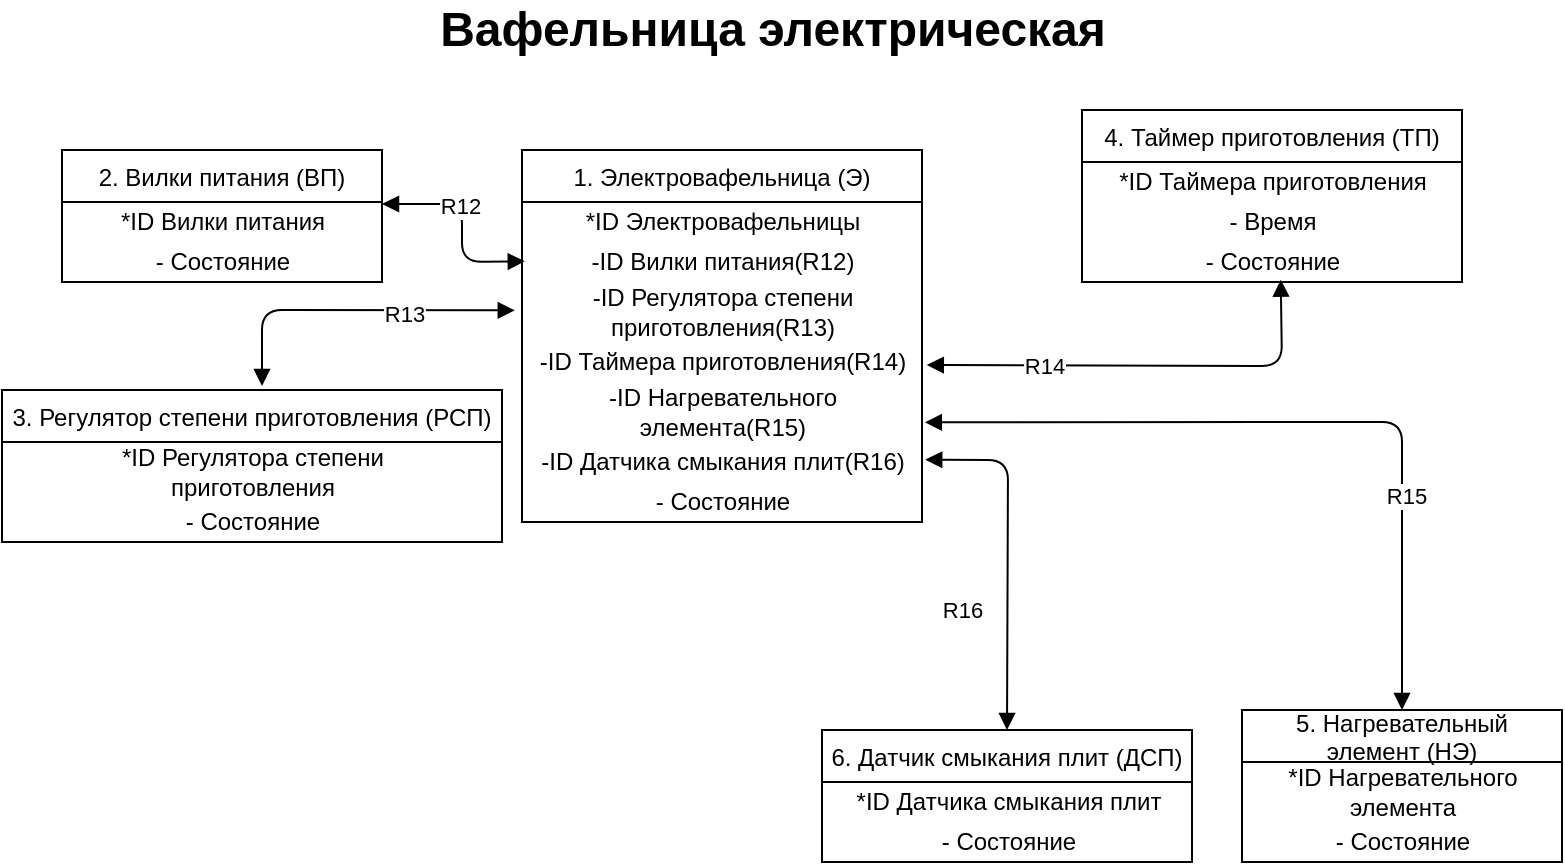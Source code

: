 <mxfile pages="5">
    <diagram id="4rfTxFV1SefQ4rYi8ir9" name="Информационная модель">
        <mxGraphModel dx="915" dy="638" grid="1" gridSize="10" guides="1" tooltips="1" connect="1" arrows="1" fold="1" page="1" pageScale="1" pageWidth="827" pageHeight="1169" math="0" shadow="0">
            <root>
                <mxCell id="0"/>
                <mxCell id="1" parent="0"/>
                <mxCell id="b38w3yMO2FqHTBkL0bbb-21" value="&lt;b&gt;&lt;font style=&quot;font-size: 24px&quot;&gt;Вафельница электрическая&lt;/font&gt;&lt;/b&gt;" style="text;html=1;align=center;verticalAlign=middle;resizable=0;points=[];autosize=1;strokeColor=none;" parent="1" vertex="1">
                    <mxGeometry x="240" y="70" width="350" height="20" as="geometry"/>
                </mxCell>
                <mxCell id="gFf-h0S3rnhX0uMKKh_P-2" value="1. Электровафельница (Э)" style="swimlane;fontStyle=0;childLayout=stackLayout;horizontal=1;startSize=26;fillColor=none;horizontalStack=0;resizeParent=1;resizeParentMax=0;resizeLast=0;collapsible=1;marginBottom=0;" parent="1" vertex="1">
                    <mxGeometry x="290" y="140" width="200" height="186" as="geometry"/>
                </mxCell>
                <mxCell id="gFf-h0S3rnhX0uMKKh_P-3" value="*ID Электровафельницы" style="text;html=1;align=center;verticalAlign=middle;resizable=0;points=[];autosize=1;" parent="gFf-h0S3rnhX0uMKKh_P-2" vertex="1">
                    <mxGeometry y="26" width="200" height="20" as="geometry"/>
                </mxCell>
                <mxCell id="gFf-h0S3rnhX0uMKKh_P-4" value="-ID Вилки питания(R12)" style="text;html=1;align=center;verticalAlign=middle;resizable=0;points=[];autosize=1;" parent="gFf-h0S3rnhX0uMKKh_P-2" vertex="1">
                    <mxGeometry y="46" width="200" height="20" as="geometry"/>
                </mxCell>
                <mxCell id="gFf-h0S3rnhX0uMKKh_P-5" value="-ID Регулятора степени&lt;br&gt;приготовления(R13)" style="text;html=1;align=center;verticalAlign=middle;resizable=0;points=[];autosize=1;" parent="gFf-h0S3rnhX0uMKKh_P-2" vertex="1">
                    <mxGeometry y="66" width="200" height="30" as="geometry"/>
                </mxCell>
                <mxCell id="gFf-h0S3rnhX0uMKKh_P-6" value="-ID Таймера приготовления(R14)" style="text;html=1;align=center;verticalAlign=middle;resizable=0;points=[];autosize=1;" parent="gFf-h0S3rnhX0uMKKh_P-2" vertex="1">
                    <mxGeometry y="96" width="200" height="20" as="geometry"/>
                </mxCell>
                <mxCell id="gFf-h0S3rnhX0uMKKh_P-7" value="-ID Нагревательного&lt;br&gt;элемента(R15)" style="text;html=1;align=center;verticalAlign=middle;resizable=0;points=[];autosize=1;" parent="gFf-h0S3rnhX0uMKKh_P-2" vertex="1">
                    <mxGeometry y="116" width="200" height="30" as="geometry"/>
                </mxCell>
                <mxCell id="gFf-h0S3rnhX0uMKKh_P-8" value="-ID Датчика смыкания плит(R16)" style="text;html=1;align=center;verticalAlign=middle;resizable=0;points=[];autosize=1;" parent="gFf-h0S3rnhX0uMKKh_P-2" vertex="1">
                    <mxGeometry y="146" width="200" height="20" as="geometry"/>
                </mxCell>
                <mxCell id="gFf-h0S3rnhX0uMKKh_P-9" value="- Состояние" style="text;html=1;align=center;verticalAlign=middle;resizable=0;points=[];autosize=1;" parent="gFf-h0S3rnhX0uMKKh_P-2" vertex="1">
                    <mxGeometry y="166" width="200" height="20" as="geometry"/>
                </mxCell>
                <mxCell id="gFf-h0S3rnhX0uMKKh_P-10" value="2. Вилки питания (ВП)" style="swimlane;fontStyle=0;childLayout=stackLayout;horizontal=1;startSize=26;fillColor=none;horizontalStack=0;resizeParent=1;resizeParentMax=0;resizeLast=0;collapsible=1;marginBottom=0;" parent="1" vertex="1">
                    <mxGeometry x="60" y="140" width="160" height="66" as="geometry"/>
                </mxCell>
                <mxCell id="gFf-h0S3rnhX0uMKKh_P-11" value="*ID Вилки питания" style="text;html=1;align=center;verticalAlign=middle;resizable=0;points=[];autosize=1;" parent="gFf-h0S3rnhX0uMKKh_P-10" vertex="1">
                    <mxGeometry y="26" width="160" height="20" as="geometry"/>
                </mxCell>
                <mxCell id="gFf-h0S3rnhX0uMKKh_P-12" value="- Состояние" style="text;html=1;align=center;verticalAlign=middle;resizable=0;points=[];autosize=1;" parent="gFf-h0S3rnhX0uMKKh_P-10" vertex="1">
                    <mxGeometry y="46" width="160" height="20" as="geometry"/>
                </mxCell>
                <mxCell id="gFf-h0S3rnhX0uMKKh_P-13" value="3. Регулятор степени приготовления (РСП)" style="swimlane;fontStyle=0;childLayout=stackLayout;horizontal=1;startSize=26;fillColor=none;horizontalStack=0;resizeParent=1;resizeParentMax=0;resizeLast=0;collapsible=1;marginBottom=0;" parent="1" vertex="1">
                    <mxGeometry x="30" y="260" width="250" height="76" as="geometry"/>
                </mxCell>
                <mxCell id="gFf-h0S3rnhX0uMKKh_P-14" value="*ID Регулятора степени&lt;br&gt;приготовления" style="text;html=1;align=center;verticalAlign=middle;resizable=0;points=[];autosize=1;" parent="gFf-h0S3rnhX0uMKKh_P-13" vertex="1">
                    <mxGeometry y="26" width="250" height="30" as="geometry"/>
                </mxCell>
                <mxCell id="gFf-h0S3rnhX0uMKKh_P-15" value="- Состояние" style="text;html=1;align=center;verticalAlign=middle;resizable=0;points=[];autosize=1;" parent="gFf-h0S3rnhX0uMKKh_P-13" vertex="1">
                    <mxGeometry y="56" width="250" height="20" as="geometry"/>
                </mxCell>
                <mxCell id="gFf-h0S3rnhX0uMKKh_P-16" value="4. Таймер приготовления (ТП)" style="swimlane;fontStyle=0;childLayout=stackLayout;horizontal=1;startSize=26;fillColor=none;horizontalStack=0;resizeParent=1;resizeParentMax=0;resizeLast=0;collapsible=1;marginBottom=0;" parent="1" vertex="1">
                    <mxGeometry x="570" y="120" width="190" height="86" as="geometry"/>
                </mxCell>
                <mxCell id="gFf-h0S3rnhX0uMKKh_P-17" value="*ID Таймера приготовления" style="text;html=1;align=center;verticalAlign=middle;resizable=0;points=[];autosize=1;" parent="gFf-h0S3rnhX0uMKKh_P-16" vertex="1">
                    <mxGeometry y="26" width="190" height="20" as="geometry"/>
                </mxCell>
                <mxCell id="gFf-h0S3rnhX0uMKKh_P-18" value="- Время" style="text;html=1;align=center;verticalAlign=middle;resizable=0;points=[];autosize=1;" parent="gFf-h0S3rnhX0uMKKh_P-16" vertex="1">
                    <mxGeometry y="46" width="190" height="20" as="geometry"/>
                </mxCell>
                <mxCell id="gFf-h0S3rnhX0uMKKh_P-19" value="- Состояние" style="text;html=1;align=center;verticalAlign=middle;resizable=0;points=[];autosize=1;" parent="gFf-h0S3rnhX0uMKKh_P-16" vertex="1">
                    <mxGeometry y="66" width="190" height="20" as="geometry"/>
                </mxCell>
                <mxCell id="gFf-h0S3rnhX0uMKKh_P-20" value="5. Нагревательный&#10;элемент (НЭ)" style="swimlane;fontStyle=0;childLayout=stackLayout;horizontal=1;startSize=26;fillColor=none;horizontalStack=0;resizeParent=1;resizeParentMax=0;resizeLast=0;collapsible=1;marginBottom=0;" parent="1" vertex="1">
                    <mxGeometry x="650" y="420" width="160" height="76" as="geometry"/>
                </mxCell>
                <mxCell id="gFf-h0S3rnhX0uMKKh_P-21" value="*ID Нагревательного&lt;br&gt;элемента" style="text;html=1;align=center;verticalAlign=middle;resizable=0;points=[];autosize=1;" parent="gFf-h0S3rnhX0uMKKh_P-20" vertex="1">
                    <mxGeometry y="26" width="160" height="30" as="geometry"/>
                </mxCell>
                <mxCell id="gFf-h0S3rnhX0uMKKh_P-22" value="- Состояние" style="text;html=1;align=center;verticalAlign=middle;resizable=0;points=[];autosize=1;" parent="gFf-h0S3rnhX0uMKKh_P-20" vertex="1">
                    <mxGeometry y="56" width="160" height="20" as="geometry"/>
                </mxCell>
                <mxCell id="gFf-h0S3rnhX0uMKKh_P-23" value="6. Датчик смыкания плит (ДСП)" style="swimlane;fontStyle=0;childLayout=stackLayout;horizontal=1;startSize=26;fillColor=none;horizontalStack=0;resizeParent=1;resizeParentMax=0;resizeLast=0;collapsible=1;marginBottom=0;" parent="1" vertex="1">
                    <mxGeometry x="440" y="430" width="185" height="66" as="geometry"/>
                </mxCell>
                <mxCell id="gFf-h0S3rnhX0uMKKh_P-24" value="*ID Датчика смыкания плит" style="text;html=1;align=center;verticalAlign=middle;resizable=0;points=[];autosize=1;" parent="gFf-h0S3rnhX0uMKKh_P-23" vertex="1">
                    <mxGeometry y="26" width="185" height="20" as="geometry"/>
                </mxCell>
                <mxCell id="gFf-h0S3rnhX0uMKKh_P-25" value="- Состояние" style="text;html=1;align=center;verticalAlign=middle;resizable=0;points=[];autosize=1;" parent="gFf-h0S3rnhX0uMKKh_P-23" vertex="1">
                    <mxGeometry y="46" width="185" height="20" as="geometry"/>
                </mxCell>
                <mxCell id="gFf-h0S3rnhX0uMKKh_P-26" value="" style="endArrow=block;startArrow=block;endFill=1;startFill=1;html=1;entryX=0.007;entryY=0.483;entryDx=0;entryDy=0;entryPerimeter=0;" parent="1" target="gFf-h0S3rnhX0uMKKh_P-4" edge="1">
                    <mxGeometry width="160" relative="1" as="geometry">
                        <mxPoint x="220" y="167" as="sourcePoint"/>
                        <mxPoint x="620" y="450" as="targetPoint"/>
                        <Array as="points">
                            <mxPoint x="260" y="167"/>
                            <mxPoint x="260" y="196"/>
                        </Array>
                    </mxGeometry>
                </mxCell>
                <mxCell id="gFf-h0S3rnhX0uMKKh_P-27" value="R12" style="edgeLabel;html=1;align=center;verticalAlign=middle;resizable=0;points=[];" parent="gFf-h0S3rnhX0uMKKh_P-26" vertex="1" connectable="0">
                    <mxGeometry x="-0.181" y="-1" relative="1" as="geometry">
                        <mxPoint as="offset"/>
                    </mxGeometry>
                </mxCell>
                <mxCell id="gFf-h0S3rnhX0uMKKh_P-28" value="" style="endArrow=block;startArrow=block;endFill=1;startFill=1;html=1;exitX=0.5;exitY=0;exitDx=0;exitDy=0;entryX=-0.018;entryY=0.472;entryDx=0;entryDy=0;entryPerimeter=0;" parent="1" target="gFf-h0S3rnhX0uMKKh_P-5" edge="1">
                    <mxGeometry width="160" relative="1" as="geometry">
                        <mxPoint x="160" y="258" as="sourcePoint"/>
                        <mxPoint x="620" y="450" as="targetPoint"/>
                        <Array as="points">
                            <mxPoint x="160" y="220"/>
                        </Array>
                    </mxGeometry>
                </mxCell>
                <mxCell id="gFf-h0S3rnhX0uMKKh_P-29" value="R13" style="edgeLabel;html=1;align=center;verticalAlign=middle;resizable=0;points=[];" parent="gFf-h0S3rnhX0uMKKh_P-28" vertex="1" connectable="0">
                    <mxGeometry x="0.326" y="-2" relative="1" as="geometry">
                        <mxPoint as="offset"/>
                    </mxGeometry>
                </mxCell>
                <mxCell id="gFf-h0S3rnhX0uMKKh_P-30" value="" style="endArrow=block;startArrow=block;endFill=1;startFill=1;html=1;exitX=0.523;exitY=0.942;exitDx=0;exitDy=0;entryX=1.012;entryY=0.575;entryDx=0;entryDy=0;entryPerimeter=0;exitPerimeter=0;" parent="1" source="gFf-h0S3rnhX0uMKKh_P-19" target="gFf-h0S3rnhX0uMKKh_P-6" edge="1">
                    <mxGeometry width="160" relative="1" as="geometry">
                        <mxPoint x="460" y="450" as="sourcePoint"/>
                        <mxPoint x="620" y="450" as="targetPoint"/>
                        <Array as="points">
                            <mxPoint x="670" y="248"/>
                        </Array>
                    </mxGeometry>
                </mxCell>
                <mxCell id="gFf-h0S3rnhX0uMKKh_P-31" value="R14" style="edgeLabel;html=1;align=center;verticalAlign=middle;resizable=0;points=[];" parent="gFf-h0S3rnhX0uMKKh_P-30" vertex="1" connectable="0">
                    <mxGeometry x="0.472" relative="1" as="geometry">
                        <mxPoint as="offset"/>
                    </mxGeometry>
                </mxCell>
                <mxCell id="gFf-h0S3rnhX0uMKKh_P-32" value="" style="endArrow=block;startArrow=block;endFill=1;startFill=1;html=1;exitX=0.5;exitY=0;exitDx=0;exitDy=0;entryX=1.007;entryY=0.672;entryDx=0;entryDy=0;entryPerimeter=0;" parent="1" target="gFf-h0S3rnhX0uMKKh_P-7" edge="1">
                    <mxGeometry width="160" relative="1" as="geometry">
                        <mxPoint x="730" y="420.0" as="sourcePoint"/>
                        <mxPoint x="620" y="450" as="targetPoint"/>
                        <Array as="points">
                            <mxPoint x="730" y="276"/>
                        </Array>
                    </mxGeometry>
                </mxCell>
                <mxCell id="gFf-h0S3rnhX0uMKKh_P-33" value="R15" style="edgeLabel;html=1;align=center;verticalAlign=middle;resizable=0;points=[];" parent="gFf-h0S3rnhX0uMKKh_P-32" vertex="1" connectable="0">
                    <mxGeometry x="-0.44" y="-2" relative="1" as="geometry">
                        <mxPoint as="offset"/>
                    </mxGeometry>
                </mxCell>
                <mxCell id="gFf-h0S3rnhX0uMKKh_P-34" value="" style="endArrow=block;startArrow=block;endFill=1;startFill=1;html=1;entryX=0.5;entryY=0;entryDx=0;entryDy=0;exitX=1.008;exitY=0.442;exitDx=0;exitDy=0;exitPerimeter=0;" parent="1" source="gFf-h0S3rnhX0uMKKh_P-8" target="gFf-h0S3rnhX0uMKKh_P-23" edge="1">
                    <mxGeometry width="160" relative="1" as="geometry">
                        <mxPoint x="460" y="450" as="sourcePoint"/>
                        <mxPoint x="620" y="450" as="targetPoint"/>
                        <Array as="points">
                            <mxPoint x="533" y="295"/>
                        </Array>
                    </mxGeometry>
                </mxCell>
                <mxCell id="gFf-h0S3rnhX0uMKKh_P-35" value="R16" style="edgeLabel;html=1;align=center;verticalAlign=middle;resizable=0;points=[];" parent="gFf-h0S3rnhX0uMKKh_P-34" vertex="1" connectable="0">
                    <mxGeometry x="0.367" y="-55" relative="1" as="geometry">
                        <mxPoint x="32" y="-4" as="offset"/>
                    </mxGeometry>
                </mxCell>
            </root>
        </mxGraphModel>
    </diagram>
    <diagram id="8v31LLOWrVjW9kJVAz6v" name="ДПС">
        <mxGraphModel dx="1920" dy="670" grid="1" gridSize="10" guides="1" tooltips="1" connect="1" arrows="1" fold="1" page="1" pageScale="1" pageWidth="827" pageHeight="1169" math="0" shadow="0">
            <root>
                <mxCell id="pjv9MhauMarjCUW5ZKK6-0"/>
                <mxCell id="pjv9MhauMarjCUW5ZKK6-1" parent="pjv9MhauMarjCUW5ZKK6-0"/>
                <mxCell id="hFBO1SFRnSkn7V6sZKAP-7" value="1. Не подключена&lt;br&gt;к сети питания" style="html=1;" parent="pjv9MhauMarjCUW5ZKK6-1" vertex="1">
                    <mxGeometry x="-345" y="60" width="110" height="50" as="geometry"/>
                </mxCell>
                <mxCell id="hFBO1SFRnSkn7V6sZKAP-8" value="2. Включена в&lt;br&gt;сеть питания" style="html=1;" parent="pjv9MhauMarjCUW5ZKK6-1" vertex="1">
                    <mxGeometry x="-345" y="170" width="110" height="50" as="geometry"/>
                </mxCell>
                <mxCell id="hFBO1SFRnSkn7V6sZKAP-9" value="ВП1" style="html=1;verticalAlign=bottom;endArrow=block;exitX=0.25;exitY=1;exitDx=0;exitDy=0;entryX=0.25;entryY=0;entryDx=0;entryDy=0;" parent="pjv9MhauMarjCUW5ZKK6-1" source="hFBO1SFRnSkn7V6sZKAP-7" edge="1">
                    <mxGeometry x="0.333" width="80" relative="1" as="geometry">
                        <mxPoint x="-375" y="130" as="sourcePoint"/>
                        <mxPoint x="-317.5" y="170" as="targetPoint"/>
                        <mxPoint as="offset"/>
                    </mxGeometry>
                </mxCell>
                <mxCell id="hFBO1SFRnSkn7V6sZKAP-10" value="ВП2" style="html=1;verticalAlign=bottom;endArrow=block;exitX=0.75;exitY=0;exitDx=0;exitDy=0;entryX=0.75;entryY=1;entryDx=0;entryDy=0;" parent="pjv9MhauMarjCUW5ZKK6-1" target="hFBO1SFRnSkn7V6sZKAP-7" edge="1">
                    <mxGeometry x="-0.333" width="80" relative="1" as="geometry">
                        <mxPoint x="-262.5" y="170" as="sourcePoint"/>
                        <mxPoint x="-295" y="130" as="targetPoint"/>
                        <mxPoint as="offset"/>
                    </mxGeometry>
                </mxCell>
                <mxCell id="hFBO1SFRnSkn7V6sZKAP-11" value="ВП1: Вилку включили в розутку" style="text;html=1;align=center;verticalAlign=middle;resizable=0;points=[];autosize=1;" parent="pjv9MhauMarjCUW5ZKK6-1" vertex="1">
                    <mxGeometry x="-210" y="65" width="190" height="20" as="geometry"/>
                </mxCell>
                <mxCell id="hFBO1SFRnSkn7V6sZKAP-12" value="" style="html=1;verticalAlign=bottom;endArrow=block;entryX=0.5;entryY=0;entryDx=0;entryDy=0;" parent="pjv9MhauMarjCUW5ZKK6-1" target="hFBO1SFRnSkn7V6sZKAP-7" edge="1">
                    <mxGeometry width="80" relative="1" as="geometry">
                        <mxPoint x="-290" y="40" as="sourcePoint"/>
                        <mxPoint x="-558" y="-90" as="targetPoint"/>
                    </mxGeometry>
                </mxCell>
                <mxCell id="hFBO1SFRnSkn7V6sZKAP-13" value="&lt;b&gt;ВИЛКА ПИТАНИЯ&lt;/b&gt;" style="text;html=1;align=center;verticalAlign=middle;resizable=0;points=[];autosize=1;strokeColor=none;" parent="pjv9MhauMarjCUW5ZKK6-1" vertex="1">
                    <mxGeometry x="-350" y="10" width="120" height="20" as="geometry"/>
                </mxCell>
                <mxCell id="hFBO1SFRnSkn7V6sZKAP-34" value="&lt;b&gt;РЕГУЛЯТОР СТЕПЕНИ ПРИГОТОВЛЕНИЯ&lt;/b&gt;" style="text;html=1;align=center;verticalAlign=middle;resizable=0;points=[];autosize=1;" parent="pjv9MhauMarjCUW5ZKK6-1" vertex="1">
                    <mxGeometry x="-670" y="10" width="260" height="20" as="geometry"/>
                </mxCell>
                <mxCell id="hFBO1SFRnSkn7V6sZKAP-35" value="РСП1" style="html=1;verticalAlign=bottom;endArrow=block;exitX=0.118;exitY=0.998;exitDx=0;exitDy=0;entryX=0.25;entryY=0;entryDx=0;entryDy=0;exitPerimeter=0;" parent="pjv9MhauMarjCUW5ZKK6-1" source="hFBO1SFRnSkn7V6sZKAP-39" edge="1">
                    <mxGeometry x="0.2" width="80" relative="1" as="geometry">
                        <mxPoint x="-478" y="120" as="sourcePoint"/>
                        <mxPoint x="-478" y="170" as="targetPoint"/>
                        <Array as="points">
                            <mxPoint x="-478" y="150"/>
                        </Array>
                        <mxPoint as="offset"/>
                    </mxGeometry>
                </mxCell>
                <mxCell id="hFBO1SFRnSkn7V6sZKAP-36" value="РСП2" style="html=1;verticalAlign=bottom;endArrow=block;exitX=0.75;exitY=0;exitDx=0;exitDy=0;entryX=0.842;entryY=1.004;entryDx=0;entryDy=0;entryPerimeter=0;" parent="pjv9MhauMarjCUW5ZKK6-1" target="hFBO1SFRnSkn7V6sZKAP-39" edge="1">
                    <mxGeometry x="-0.2" y="2" width="80" relative="1" as="geometry">
                        <mxPoint x="-398" y="170" as="sourcePoint"/>
                        <mxPoint x="-398" y="120" as="targetPoint"/>
                        <mxPoint as="offset"/>
                    </mxGeometry>
                </mxCell>
                <mxCell id="hFBO1SFRnSkn7V6sZKAP-37" value="РСП1: Выкрутить регулятор на требуемую величину" style="text;html=1;align=center;verticalAlign=middle;resizable=0;points=[];autosize=1;" parent="pjv9MhauMarjCUW5ZKK6-1" vertex="1">
                    <mxGeometry x="-801" y="60" width="310" height="20" as="geometry"/>
                </mxCell>
                <mxCell id="hFBO1SFRnSkn7V6sZKAP-38" value="" style="html=1;verticalAlign=bottom;endArrow=block;entryX=0.5;entryY=0;entryDx=0;entryDy=0;" parent="pjv9MhauMarjCUW5ZKK6-1" target="hFBO1SFRnSkn7V6sZKAP-39" edge="1">
                    <mxGeometry width="80" relative="1" as="geometry">
                        <mxPoint x="-436" y="40" as="sourcePoint"/>
                        <mxPoint x="-440" y="60" as="targetPoint"/>
                    </mxGeometry>
                </mxCell>
                <mxCell id="hFBO1SFRnSkn7V6sZKAP-39" value="1. Установки нет" style="html=1;" parent="pjv9MhauMarjCUW5ZKK6-1" vertex="1">
                    <mxGeometry x="-491" y="60" width="110" height="50" as="geometry"/>
                </mxCell>
                <mxCell id="hFBO1SFRnSkn7V6sZKAP-40" value="2. Установка есть" style="html=1;" parent="pjv9MhauMarjCUW5ZKK6-1" vertex="1">
                    <mxGeometry x="-490" y="170" width="110" height="50" as="geometry"/>
                </mxCell>
                <mxCell id="hFBO1SFRnSkn7V6sZKAP-41" value="&lt;b&gt;ТАЙМЕР ВРЕМЕНИ ПРИГОТОВЛЕНИЯ&lt;/b&gt;" style="text;html=1;align=center;verticalAlign=middle;resizable=0;points=[];autosize=1;" parent="pjv9MhauMarjCUW5ZKK6-1" vertex="1">
                    <mxGeometry x="-540" y="260" width="240" height="20" as="geometry"/>
                </mxCell>
                <mxCell id="hFBO1SFRnSkn7V6sZKAP-42" value="1. Сброс" style="html=1;" parent="pjv9MhauMarjCUW5ZKK6-1" vertex="1">
                    <mxGeometry x="-475" y="350" width="120" height="50" as="geometry"/>
                </mxCell>
                <mxCell id="hFBO1SFRnSkn7V6sZKAP-43" value="2. Установка есть" style="html=1;" parent="pjv9MhauMarjCUW5ZKK6-1" vertex="1">
                    <mxGeometry x="-475" y="430" width="120" height="50" as="geometry"/>
                </mxCell>
                <mxCell id="hFBO1SFRnSkn7V6sZKAP-44" value="3. Отсчёт" style="html=1;" parent="pjv9MhauMarjCUW5ZKK6-1" vertex="1">
                    <mxGeometry x="-204" y="430" width="120" height="50" as="geometry"/>
                </mxCell>
                <mxCell id="hFBO1SFRnSkn7V6sZKAP-45" value="4. Подача сигнала" style="html=1;" parent="pjv9MhauMarjCUW5ZKK6-1" vertex="1">
                    <mxGeometry x="-204" y="340" width="120" height="50" as="geometry"/>
                </mxCell>
                <mxCell id="hFBO1SFRnSkn7V6sZKAP-46" value="ТВП1: Установить таймер(Id T, время, событие)" style="text;html=1;align=center;verticalAlign=middle;resizable=0;points=[];autosize=1;" parent="pjv9MhauMarjCUW5ZKK6-1" vertex="1">
                    <mxGeometry x="-775" y="320" width="280" height="20" as="geometry"/>
                </mxCell>
                <mxCell id="hFBO1SFRnSkn7V6sZKAP-47" value="" style="html=1;verticalAlign=bottom;endArrow=block;entryX=0.5;entryY=0;entryDx=0;entryDy=0;" parent="pjv9MhauMarjCUW5ZKK6-1" target="hFBO1SFRnSkn7V6sZKAP-42" edge="1">
                    <mxGeometry width="80" relative="1" as="geometry">
                        <mxPoint x="-415" y="320" as="sourcePoint"/>
                        <mxPoint x="-477" y="300" as="targetPoint"/>
                    </mxGeometry>
                </mxCell>
                <mxCell id="hFBO1SFRnSkn7V6sZKAP-48" value="ТВП1" style="html=1;verticalAlign=bottom;endArrow=block;exitX=0.25;exitY=1;exitDx=0;exitDy=0;entryX=0.25;entryY=0;entryDx=0;entryDy=0;" parent="pjv9MhauMarjCUW5ZKK6-1" source="hFBO1SFRnSkn7V6sZKAP-42" target="hFBO1SFRnSkn7V6sZKAP-43" edge="1">
                    <mxGeometry x="0.5" width="80" relative="1" as="geometry">
                        <mxPoint x="-557" y="300" as="sourcePoint"/>
                        <mxPoint x="-477" y="300" as="targetPoint"/>
                        <mxPoint as="offset"/>
                    </mxGeometry>
                </mxCell>
                <mxCell id="hFBO1SFRnSkn7V6sZKAP-49" value="ТВП2" style="html=1;verticalAlign=bottom;endArrow=block;exitX=0.75;exitY=0;exitDx=0;exitDy=0;entryX=0.75;entryY=1;entryDx=0;entryDy=0;" parent="pjv9MhauMarjCUW5ZKK6-1" source="hFBO1SFRnSkn7V6sZKAP-43" target="hFBO1SFRnSkn7V6sZKAP-42" edge="1">
                    <mxGeometry x="-0.5" y="-10" width="80" relative="1" as="geometry">
                        <mxPoint x="-557" y="300" as="sourcePoint"/>
                        <mxPoint x="-477" y="300" as="targetPoint"/>
                        <mxPoint as="offset"/>
                    </mxGeometry>
                </mxCell>
                <mxCell id="hFBO1SFRnSkn7V6sZKAP-50" value="ТВП3" style="html=1;verticalAlign=bottom;endArrow=block;exitX=0.5;exitY=1;exitDx=0;exitDy=0;" parent="pjv9MhauMarjCUW5ZKK6-1" source="hFBO1SFRnSkn7V6sZKAP-43" edge="1">
                    <mxGeometry width="80" relative="1" as="geometry">
                        <mxPoint x="-517" y="290" as="sourcePoint"/>
                        <mxPoint x="-144" y="480" as="targetPoint"/>
                        <Array as="points">
                            <mxPoint x="-415" y="510"/>
                            <mxPoint x="-144" y="510"/>
                        </Array>
                    </mxGeometry>
                </mxCell>
                <mxCell id="hFBO1SFRnSkn7V6sZKAP-51" value="ТВП4" style="html=1;verticalAlign=bottom;endArrow=block;" parent="pjv9MhauMarjCUW5ZKK6-1" edge="1">
                    <mxGeometry width="80" relative="1" as="geometry">
                        <mxPoint x="-84" y="455" as="sourcePoint"/>
                        <mxPoint x="-84" y="365" as="targetPoint"/>
                        <Array as="points">
                            <mxPoint x="-54" y="455"/>
                            <mxPoint x="-54" y="365"/>
                        </Array>
                    </mxGeometry>
                </mxCell>
                <mxCell id="hFBO1SFRnSkn7V6sZKAP-52" value="ТВП2" style="html=1;verticalAlign=bottom;endArrow=block;exitX=0;exitY=0;exitDx=0;exitDy=0;entryX=1;entryY=0.5;entryDx=0;entryDy=0;" parent="pjv9MhauMarjCUW5ZKK6-1" source="hFBO1SFRnSkn7V6sZKAP-44" target="hFBO1SFRnSkn7V6sZKAP-42" edge="1">
                    <mxGeometry width="80" relative="1" as="geometry">
                        <mxPoint x="-517" y="290" as="sourcePoint"/>
                        <mxPoint x="-437" y="290" as="targetPoint"/>
                        <Array as="points">
                            <mxPoint x="-317" y="375"/>
                        </Array>
                    </mxGeometry>
                </mxCell>
                <mxCell id="hFBO1SFRnSkn7V6sZKAP-54" value="ТВП2" style="html=1;verticalAlign=bottom;endArrow=block;entryX=1;entryY=0;entryDx=0;entryDy=0;exitX=0.339;exitY=0.004;exitDx=0;exitDy=0;exitPerimeter=0;" parent="pjv9MhauMarjCUW5ZKK6-1" source="hFBO1SFRnSkn7V6sZKAP-45" target="hFBO1SFRnSkn7V6sZKAP-42" edge="1">
                    <mxGeometry width="80" relative="1" as="geometry">
                        <mxPoint x="-158" y="338" as="sourcePoint"/>
                        <mxPoint x="-134" y="490" as="targetPoint"/>
                        <Array as="points">
                            <mxPoint x="-194" y="330"/>
                            <mxPoint x="-324" y="330"/>
                        </Array>
                    </mxGeometry>
                </mxCell>
                <mxCell id="hFBO1SFRnSkn7V6sZKAP-55" value="ТВП3" style="html=1;verticalAlign=bottom;endArrow=block;exitX=0.75;exitY=1;exitDx=0;exitDy=0;entryX=0.75;entryY=1;entryDx=0;entryDy=0;" parent="pjv9MhauMarjCUW5ZKK6-1" source="hFBO1SFRnSkn7V6sZKAP-44" target="hFBO1SFRnSkn7V6sZKAP-44" edge="1">
                    <mxGeometry width="80" relative="1" as="geometry">
                        <mxPoint x="-395" y="500" as="sourcePoint"/>
                        <mxPoint x="-74" y="500" as="targetPoint"/>
                        <Array as="points">
                            <mxPoint x="-114" y="530"/>
                            <mxPoint x="-74" y="530"/>
                            <mxPoint x="-74" y="500"/>
                        </Array>
                    </mxGeometry>
                </mxCell>
                <mxCell id="8_1-yeV7rVm3BVgtFyaS-0" value="&lt;b&gt;ДАТЧИК СМЫКАНИЯ ПЛИТ&lt;/b&gt;" style="text;html=1;align=center;verticalAlign=middle;resizable=0;points=[];autosize=1;" parent="pjv9MhauMarjCUW5ZKK6-1" vertex="1">
                    <mxGeometry x="-315" y="585" width="180" height="20" as="geometry"/>
                </mxCell>
                <mxCell id="8_1-yeV7rVm3BVgtFyaS-1" value="1. Разомкнут" style="html=1;" parent="pjv9MhauMarjCUW5ZKK6-1" vertex="1">
                    <mxGeometry x="-345" y="640" width="115" height="50" as="geometry"/>
                </mxCell>
                <mxCell id="8_1-yeV7rVm3BVgtFyaS-2" value="" style="html=1;verticalAlign=bottom;endArrow=block;entryX=0.5;entryY=0;entryDx=0;entryDy=0;" parent="pjv9MhauMarjCUW5ZKK6-1" target="8_1-yeV7rVm3BVgtFyaS-1" edge="1">
                    <mxGeometry width="80" relative="1" as="geometry">
                        <mxPoint x="-287" y="610" as="sourcePoint"/>
                        <mxPoint x="-310" y="665" as="targetPoint"/>
                    </mxGeometry>
                </mxCell>
                <mxCell id="8_1-yeV7rVm3BVgtFyaS-3" value="ДСП1" style="html=1;verticalAlign=bottom;endArrow=block;exitX=0.25;exitY=1;exitDx=0;exitDy=0;entryX=0.25;entryY=0;entryDx=0;entryDy=0;" parent="pjv9MhauMarjCUW5ZKK6-1" source="8_1-yeV7rVm3BVgtFyaS-1" target="8_1-yeV7rVm3BVgtFyaS-4" edge="1">
                    <mxGeometry x="0.333" width="80" relative="1" as="geometry">
                        <mxPoint x="-390" y="665" as="sourcePoint"/>
                        <mxPoint x="-316" y="715" as="targetPoint"/>
                        <mxPoint as="offset"/>
                    </mxGeometry>
                </mxCell>
                <mxCell id="8_1-yeV7rVm3BVgtFyaS-4" value="2. Замкнут" style="html=1;" parent="pjv9MhauMarjCUW5ZKK6-1" vertex="1">
                    <mxGeometry x="-345" y="740" width="115" height="50" as="geometry"/>
                </mxCell>
                <mxCell id="8_1-yeV7rVm3BVgtFyaS-5" value="ДСП2" style="html=1;verticalAlign=bottom;endArrow=block;exitX=0.75;exitY=0;exitDx=0;exitDy=0;entryX=0.75;entryY=1;entryDx=0;entryDy=0;" parent="pjv9MhauMarjCUW5ZKK6-1" source="8_1-yeV7rVm3BVgtFyaS-4" target="8_1-yeV7rVm3BVgtFyaS-1" edge="1">
                    <mxGeometry x="-0.333" y="1" width="80" relative="1" as="geometry">
                        <mxPoint x="-390" y="665" as="sourcePoint"/>
                        <mxPoint x="-310" y="665" as="targetPoint"/>
                        <mxPoint as="offset"/>
                    </mxGeometry>
                </mxCell>
                <mxCell id="8_1-yeV7rVm3BVgtFyaS-6" value="&amp;nbsp; ДСП1: плиты сомкнуты" style="text;html=1;align=center;verticalAlign=middle;resizable=0;points=[];autosize=1;" parent="pjv9MhauMarjCUW5ZKK6-1" vertex="1">
                    <mxGeometry x="-185" y="640" width="150" height="20" as="geometry"/>
                </mxCell>
                <mxCell id="8_1-yeV7rVm3BVgtFyaS-7" value="&lt;b&gt;НАГРЕВАЮЩИЙ ЭЛЕМЕНТ&lt;/b&gt;" style="text;html=1;align=center;verticalAlign=middle;resizable=0;points=[];autosize=1;" parent="pjv9MhauMarjCUW5ZKK6-1" vertex="1">
                    <mxGeometry x="-565" y="588" width="180" height="20" as="geometry"/>
                </mxCell>
                <mxCell id="8_1-yeV7rVm3BVgtFyaS-8" value="1. Обесточен" style="html=1;" parent="pjv9MhauMarjCUW5ZKK6-1" vertex="1">
                    <mxGeometry x="-542" y="640" width="120" height="50" as="geometry"/>
                </mxCell>
                <mxCell id="8_1-yeV7rVm3BVgtFyaS-9" value="" style="html=1;verticalAlign=bottom;endArrow=block;entryX=0.5;entryY=0;entryDx=0;entryDy=0;" parent="pjv9MhauMarjCUW5ZKK6-1" target="8_1-yeV7rVm3BVgtFyaS-8" edge="1">
                    <mxGeometry width="80" relative="1" as="geometry">
                        <mxPoint x="-482" y="610" as="sourcePoint"/>
                        <mxPoint x="-582" y="400" as="targetPoint"/>
                    </mxGeometry>
                </mxCell>
                <mxCell id="8_1-yeV7rVm3BVgtFyaS-10" value="2. Работает" style="html=1;" parent="pjv9MhauMarjCUW5ZKK6-1" vertex="1">
                    <mxGeometry x="-542" y="740" width="120" height="50" as="geometry"/>
                </mxCell>
                <mxCell id="8_1-yeV7rVm3BVgtFyaS-11" value="НЭ1" style="html=1;verticalAlign=bottom;endArrow=block;exitX=0.25;exitY=1;exitDx=0;exitDy=0;entryX=0.25;entryY=0;entryDx=0;entryDy=0;" parent="pjv9MhauMarjCUW5ZKK6-1" source="8_1-yeV7rVm3BVgtFyaS-8" target="8_1-yeV7rVm3BVgtFyaS-10" edge="1">
                    <mxGeometry x="0.2" y="2" width="80" relative="1" as="geometry">
                        <mxPoint x="-492" y="700" as="sourcePoint"/>
                        <mxPoint x="-412" y="700" as="targetPoint"/>
                        <mxPoint as="offset"/>
                    </mxGeometry>
                </mxCell>
                <mxCell id="8_1-yeV7rVm3BVgtFyaS-12" value="НЭ2" style="html=1;verticalAlign=bottom;endArrow=block;exitX=0.75;exitY=0;exitDx=0;exitDy=0;entryX=0.75;entryY=1;entryDx=0;entryDy=0;" parent="pjv9MhauMarjCUW5ZKK6-1" source="8_1-yeV7rVm3BVgtFyaS-10" target="8_1-yeV7rVm3BVgtFyaS-8" edge="1">
                    <mxGeometry x="-0.2" y="-2" width="80" relative="1" as="geometry">
                        <mxPoint x="-492" y="700" as="sourcePoint"/>
                        <mxPoint x="-412" y="700" as="targetPoint"/>
                        <mxPoint as="offset"/>
                    </mxGeometry>
                </mxCell>
                <mxCell id="8_1-yeV7rVm3BVgtFyaS-13" value="&amp;nbsp; НЭ1: нагревается" style="text;html=1;align=center;verticalAlign=middle;resizable=0;points=[];autosize=1;" parent="pjv9MhauMarjCUW5ZKK6-1" vertex="1">
                    <mxGeometry x="-750" y="640" width="120" height="20" as="geometry"/>
                </mxCell>
                <mxCell id="8_1-yeV7rVm3BVgtFyaS-14" value="НЭ2: остывает" style="text;html=1;align=center;verticalAlign=middle;resizable=0;points=[];autosize=1;" parent="pjv9MhauMarjCUW5ZKK6-1" vertex="1">
                    <mxGeometry x="-745" y="660" width="100" height="20" as="geometry"/>
                </mxCell>
                <mxCell id="8_1-yeV7rVm3BVgtFyaS-15" value="&lt;b&gt;ЭЛЕКТРОВАФЕЛЬНИЦА&lt;/b&gt;" style="text;html=1;align=center;verticalAlign=middle;resizable=0;points=[];autosize=1;" parent="pjv9MhauMarjCUW5ZKK6-1" vertex="1">
                    <mxGeometry x="-523" y="820" width="160" height="20" as="geometry"/>
                </mxCell>
                <mxCell id="8_1-yeV7rVm3BVgtFyaS-16" value="1. Выключена" style="html=1;" parent="pjv9MhauMarjCUW5ZKK6-1" vertex="1">
                    <mxGeometry x="-250" y="830" width="110" height="50" as="geometry"/>
                </mxCell>
                <mxCell id="8_1-yeV7rVm3BVgtFyaS-17" value="2. Включена" style="html=1;" parent="pjv9MhauMarjCUW5ZKK6-1" vertex="1">
                    <mxGeometry x="-250" y="928" width="110" height="50" as="geometry"/>
                </mxCell>
                <mxCell id="8_1-yeV7rVm3BVgtFyaS-18" value="4. Работает" style="html=1;" parent="pjv9MhauMarjCUW5ZKK6-1" vertex="1">
                    <mxGeometry x="-250" y="1108" width="110" height="50" as="geometry"/>
                </mxCell>
                <mxCell id="8_1-yeV7rVm3BVgtFyaS-19" value="ЭВ1: Вафельница была включена&lt;br&gt;ЭВ2: Вафельница была выключена&lt;br&gt;ЭВ3: Регулятор установлен в нужное положение степени приготовления&lt;br&gt;ЭВ4: Плиты были сомкнуты&lt;br&gt;ЭВ5: Плиты были разомкнуты&lt;br&gt;ЭВ6: Приготовления окончено" style="text;html=1;align=left;verticalAlign=middle;resizable=0;points=[];autosize=1;" parent="pjv9MhauMarjCUW5ZKK6-1" vertex="1">
                    <mxGeometry x="-765" y="860" width="420" height="90" as="geometry"/>
                </mxCell>
                <mxCell id="8_1-yeV7rVm3BVgtFyaS-20" value="" style="html=1;verticalAlign=bottom;endArrow=block;entryX=0.5;entryY=0;entryDx=0;entryDy=0;" parent="pjv9MhauMarjCUW5ZKK6-1" target="8_1-yeV7rVm3BVgtFyaS-16" edge="1">
                    <mxGeometry width="80" relative="1" as="geometry">
                        <mxPoint x="-195" y="810" as="sourcePoint"/>
                        <mxPoint x="-298" y="1030" as="targetPoint"/>
                    </mxGeometry>
                </mxCell>
                <mxCell id="8_1-yeV7rVm3BVgtFyaS-21" value="3. Установлен таймер&lt;br&gt;приготовления" style="html=1;" parent="pjv9MhauMarjCUW5ZKK6-1" vertex="1">
                    <mxGeometry x="-260" y="1028" width="130" height="50" as="geometry"/>
                </mxCell>
                <mxCell id="8_1-yeV7rVm3BVgtFyaS-22" value="ЭВ1" style="html=1;verticalAlign=bottom;endArrow=block;entryX=0.25;entryY=0;entryDx=0;entryDy=0;exitX=0.25;exitY=1;exitDx=0;exitDy=0;" parent="pjv9MhauMarjCUW5ZKK6-1" source="8_1-yeV7rVm3BVgtFyaS-16" target="8_1-yeV7rVm3BVgtFyaS-17" edge="1">
                    <mxGeometry x="-0.25" width="80" relative="1" as="geometry">
                        <mxPoint x="-222" y="888" as="sourcePoint"/>
                        <mxPoint x="-290" y="1048" as="targetPoint"/>
                        <mxPoint as="offset"/>
                    </mxGeometry>
                </mxCell>
                <mxCell id="8_1-yeV7rVm3BVgtFyaS-23" value="ЭВ2" style="html=1;verticalAlign=bottom;endArrow=block;exitX=0.75;exitY=0;exitDx=0;exitDy=0;entryX=0.75;entryY=1;entryDx=0;entryDy=0;" parent="pjv9MhauMarjCUW5ZKK6-1" source="8_1-yeV7rVm3BVgtFyaS-17" target="8_1-yeV7rVm3BVgtFyaS-16" edge="1">
                    <mxGeometry x="-0.167" width="80" relative="1" as="geometry">
                        <mxPoint x="-370" y="1048" as="sourcePoint"/>
                        <mxPoint x="-290" y="1048" as="targetPoint"/>
                        <mxPoint as="offset"/>
                    </mxGeometry>
                </mxCell>
                <mxCell id="8_1-yeV7rVm3BVgtFyaS-24" value="ЭВ3" style="html=1;verticalAlign=bottom;endArrow=block;exitX=0.5;exitY=1;exitDx=0;exitDy=0;entryX=0.5;entryY=0;entryDx=0;entryDy=0;" parent="pjv9MhauMarjCUW5ZKK6-1" source="8_1-yeV7rVm3BVgtFyaS-17" target="8_1-yeV7rVm3BVgtFyaS-21" edge="1">
                    <mxGeometry width="80" relative="1" as="geometry">
                        <mxPoint x="-400" y="1058" as="sourcePoint"/>
                        <mxPoint x="-320" y="1058" as="targetPoint"/>
                    </mxGeometry>
                </mxCell>
                <mxCell id="8_1-yeV7rVm3BVgtFyaS-25" value="ЭВ2" style="html=1;verticalAlign=bottom;endArrow=block;exitX=0;exitY=0.5;exitDx=0;exitDy=0;entryX=0;entryY=0.5;entryDx=0;entryDy=0;" parent="pjv9MhauMarjCUW5ZKK6-1" source="8_1-yeV7rVm3BVgtFyaS-21" target="8_1-yeV7rVm3BVgtFyaS-16" edge="1">
                    <mxGeometry width="80" relative="1" as="geometry">
                        <mxPoint x="-400" y="1058" as="sourcePoint"/>
                        <mxPoint x="-320" y="1058" as="targetPoint"/>
                        <Array as="points">
                            <mxPoint x="-290" y="1053"/>
                            <mxPoint x="-290" y="855"/>
                        </Array>
                    </mxGeometry>
                </mxCell>
                <mxCell id="8_1-yeV7rVm3BVgtFyaS-26" value="ЭВ2" style="html=1;verticalAlign=bottom;endArrow=block;exitX=1;exitY=0.75;exitDx=0;exitDy=0;" parent="pjv9MhauMarjCUW5ZKK6-1" source="8_1-yeV7rVm3BVgtFyaS-18" edge="1">
                    <mxGeometry x="0.029" width="80" relative="1" as="geometry">
                        <mxPoint x="-140" y="1133" as="sourcePoint"/>
                        <mxPoint x="-140" y="843" as="targetPoint"/>
                        <Array as="points">
                            <mxPoint x="-70" y="1146"/>
                            <mxPoint x="-70" y="843"/>
                        </Array>
                        <mxPoint as="offset"/>
                    </mxGeometry>
                </mxCell>
                <mxCell id="8_1-yeV7rVm3BVgtFyaS-27" value="ЭВ6" style="html=1;verticalAlign=bottom;endArrow=block;exitX=1;exitY=0.5;exitDx=0;exitDy=0;entryX=1;entryY=0.25;entryDx=0;entryDy=0;" parent="pjv9MhauMarjCUW5ZKK6-1" source="8_1-yeV7rVm3BVgtFyaS-18" target="8_1-yeV7rVm3BVgtFyaS-17" edge="1">
                    <mxGeometry width="80" relative="1" as="geometry">
                        <mxPoint x="-370" y="1068" as="sourcePoint"/>
                        <mxPoint x="-290" y="1068" as="targetPoint"/>
                        <Array as="points">
                            <mxPoint x="-90" y="1133"/>
                            <mxPoint x="-90" y="941"/>
                        </Array>
                    </mxGeometry>
                </mxCell>
                <mxCell id="8_1-yeV7rVm3BVgtFyaS-28" value="ЭВ4" style="html=1;verticalAlign=bottom;endArrow=block;exitX=0.5;exitY=1;exitDx=0;exitDy=0;entryX=0.5;entryY=0;entryDx=0;entryDy=0;" parent="pjv9MhauMarjCUW5ZKK6-1" source="8_1-yeV7rVm3BVgtFyaS-21" target="8_1-yeV7rVm3BVgtFyaS-18" edge="1">
                    <mxGeometry x="0.333" width="80" relative="1" as="geometry">
                        <mxPoint x="-370" y="1068" as="sourcePoint"/>
                        <mxPoint x="-290" y="1068" as="targetPoint"/>
                        <mxPoint as="offset"/>
                    </mxGeometry>
                </mxCell>
                <mxCell id="8_1-yeV7rVm3BVgtFyaS-29" value="ЭВ5" style="html=1;verticalAlign=bottom;endArrow=block;exitX=1;exitY=0.25;exitDx=0;exitDy=0;entryX=1;entryY=0.75;entryDx=0;entryDy=0;" parent="pjv9MhauMarjCUW5ZKK6-1" source="8_1-yeV7rVm3BVgtFyaS-18" target="8_1-yeV7rVm3BVgtFyaS-17" edge="1">
                    <mxGeometry width="80" relative="1" as="geometry">
                        <mxPoint x="-370" y="1068" as="sourcePoint"/>
                        <mxPoint x="-290" y="1068" as="targetPoint"/>
                        <Array as="points">
                            <mxPoint x="-110" y="1121"/>
                            <mxPoint x="-110" y="966"/>
                        </Array>
                    </mxGeometry>
                </mxCell>
                <mxCell id="keptprdxvEys0APJ_MLD-0" value="" style="shape=table;html=1;whiteSpace=wrap;startSize=0;container=1;collapsible=0;childLayout=tableLayout;fontFamily=Verdana;" parent="pjv9MhauMarjCUW5ZKK6-1" vertex="1">
                    <mxGeometry x="-765" y="970" width="370" height="170" as="geometry"/>
                </mxCell>
                <mxCell id="keptprdxvEys0APJ_MLD-1" value="" style="shape=partialRectangle;html=1;whiteSpace=wrap;collapsible=0;dropTarget=0;pointerEvents=0;fillColor=none;top=0;left=0;bottom=0;right=0;points=[[0,0.5],[1,0.5]];portConstraint=eastwest;" parent="keptprdxvEys0APJ_MLD-0" vertex="1">
                    <mxGeometry width="370" height="34" as="geometry"/>
                </mxCell>
                <mxCell id="keptprdxvEys0APJ_MLD-2" value="" style="shape=partialRectangle;html=1;whiteSpace=wrap;connectable=0;overflow=hidden;fillColor=none;top=0;left=0;bottom=0;right=0;fontFamily=Verdana;" parent="keptprdxvEys0APJ_MLD-1" vertex="1">
                    <mxGeometry width="53" height="34" as="geometry">
                        <mxRectangle width="53" height="34" as="alternateBounds"/>
                    </mxGeometry>
                </mxCell>
                <mxCell id="keptprdxvEys0APJ_MLD-3" value="ЭВ1" style="shape=partialRectangle;html=1;whiteSpace=wrap;connectable=0;overflow=hidden;fillColor=none;top=0;left=0;bottom=0;right=0;fontFamily=Verdana;" parent="keptprdxvEys0APJ_MLD-1" vertex="1">
                    <mxGeometry x="53" width="53" height="34" as="geometry">
                        <mxRectangle width="53" height="34" as="alternateBounds"/>
                    </mxGeometry>
                </mxCell>
                <mxCell id="keptprdxvEys0APJ_MLD-4" value="ЭВ2" style="shape=partialRectangle;html=1;whiteSpace=wrap;connectable=0;overflow=hidden;fillColor=none;top=0;left=0;bottom=0;right=0;fontFamily=Verdana;" parent="keptprdxvEys0APJ_MLD-1" vertex="1">
                    <mxGeometry x="106" width="53" height="34" as="geometry">
                        <mxRectangle width="53" height="34" as="alternateBounds"/>
                    </mxGeometry>
                </mxCell>
                <mxCell id="keptprdxvEys0APJ_MLD-5" value="ЭВ3" style="shape=partialRectangle;html=1;whiteSpace=wrap;connectable=0;overflow=hidden;fillColor=none;top=0;left=0;bottom=0;right=0;fontFamily=Verdana;" parent="keptprdxvEys0APJ_MLD-1" vertex="1">
                    <mxGeometry x="159" width="52" height="34" as="geometry">
                        <mxRectangle width="52" height="34" as="alternateBounds"/>
                    </mxGeometry>
                </mxCell>
                <mxCell id="keptprdxvEys0APJ_MLD-6" value="ЭВ4" style="shape=partialRectangle;html=1;whiteSpace=wrap;connectable=0;overflow=hidden;fillColor=none;top=0;left=0;bottom=0;right=0;fontFamily=Verdana;" parent="keptprdxvEys0APJ_MLD-1" vertex="1">
                    <mxGeometry x="211" width="53" height="34" as="geometry">
                        <mxRectangle width="53" height="34" as="alternateBounds"/>
                    </mxGeometry>
                </mxCell>
                <mxCell id="keptprdxvEys0APJ_MLD-7" value="ЭВ5" style="shape=partialRectangle;html=1;whiteSpace=wrap;connectable=0;overflow=hidden;fillColor=none;top=0;left=0;bottom=0;right=0;fontFamily=Verdana;" parent="keptprdxvEys0APJ_MLD-1" vertex="1">
                    <mxGeometry x="264" width="53" height="34" as="geometry">
                        <mxRectangle width="53" height="34" as="alternateBounds"/>
                    </mxGeometry>
                </mxCell>
                <mxCell id="keptprdxvEys0APJ_MLD-8" value="ЭВ6" style="shape=partialRectangle;html=1;whiteSpace=wrap;connectable=0;overflow=hidden;fillColor=none;top=0;left=0;bottom=0;right=0;fontFamily=Verdana;" parent="keptprdxvEys0APJ_MLD-1" vertex="1">
                    <mxGeometry x="317" width="53" height="34" as="geometry">
                        <mxRectangle width="53" height="34" as="alternateBounds"/>
                    </mxGeometry>
                </mxCell>
                <mxCell id="keptprdxvEys0APJ_MLD-9" value="" style="shape=partialRectangle;html=1;whiteSpace=wrap;collapsible=0;dropTarget=0;pointerEvents=0;fillColor=none;top=0;left=0;bottom=0;right=0;points=[[0,0.5],[1,0.5]];portConstraint=eastwest;" parent="keptprdxvEys0APJ_MLD-0" vertex="1">
                    <mxGeometry y="34" width="370" height="34" as="geometry"/>
                </mxCell>
                <mxCell id="keptprdxvEys0APJ_MLD-10" value="1" style="shape=partialRectangle;html=1;whiteSpace=wrap;connectable=0;overflow=hidden;fillColor=none;top=0;left=0;bottom=0;right=0;fontFamily=Verdana;" parent="keptprdxvEys0APJ_MLD-9" vertex="1">
                    <mxGeometry width="53" height="34" as="geometry">
                        <mxRectangle width="53" height="34" as="alternateBounds"/>
                    </mxGeometry>
                </mxCell>
                <mxCell id="keptprdxvEys0APJ_MLD-11" value="2" style="shape=partialRectangle;html=1;whiteSpace=wrap;connectable=0;overflow=hidden;fillColor=none;top=0;left=0;bottom=0;right=0;fontFamily=Verdana;" parent="keptprdxvEys0APJ_MLD-9" vertex="1">
                    <mxGeometry x="53" width="53" height="34" as="geometry">
                        <mxRectangle width="53" height="34" as="alternateBounds"/>
                    </mxGeometry>
                </mxCell>
                <mxCell id="keptprdxvEys0APJ_MLD-12" value="-" style="shape=partialRectangle;html=1;whiteSpace=wrap;connectable=0;overflow=hidden;fillColor=none;top=0;left=0;bottom=0;right=0;fontFamily=Verdana;" parent="keptprdxvEys0APJ_MLD-9" vertex="1">
                    <mxGeometry x="106" width="53" height="34" as="geometry">
                        <mxRectangle width="53" height="34" as="alternateBounds"/>
                    </mxGeometry>
                </mxCell>
                <mxCell id="keptprdxvEys0APJ_MLD-13" value="-" style="shape=partialRectangle;html=1;whiteSpace=wrap;connectable=0;overflow=hidden;fillColor=none;top=0;left=0;bottom=0;right=0;fontFamily=Verdana;" parent="keptprdxvEys0APJ_MLD-9" vertex="1">
                    <mxGeometry x="159" width="52" height="34" as="geometry">
                        <mxRectangle width="52" height="34" as="alternateBounds"/>
                    </mxGeometry>
                </mxCell>
                <mxCell id="keptprdxvEys0APJ_MLD-14" value="-" style="shape=partialRectangle;html=1;whiteSpace=wrap;connectable=0;overflow=hidden;fillColor=none;top=0;left=0;bottom=0;right=0;fontFamily=Verdana;" parent="keptprdxvEys0APJ_MLD-9" vertex="1">
                    <mxGeometry x="211" width="53" height="34" as="geometry">
                        <mxRectangle width="53" height="34" as="alternateBounds"/>
                    </mxGeometry>
                </mxCell>
                <mxCell id="keptprdxvEys0APJ_MLD-15" value="-" style="shape=partialRectangle;html=1;whiteSpace=wrap;connectable=0;overflow=hidden;fillColor=none;top=0;left=0;bottom=0;right=0;fontFamily=Verdana;" parent="keptprdxvEys0APJ_MLD-9" vertex="1">
                    <mxGeometry x="264" width="53" height="34" as="geometry">
                        <mxRectangle width="53" height="34" as="alternateBounds"/>
                    </mxGeometry>
                </mxCell>
                <mxCell id="keptprdxvEys0APJ_MLD-16" value="-" style="shape=partialRectangle;html=1;whiteSpace=wrap;connectable=0;overflow=hidden;fillColor=none;top=0;left=0;bottom=0;right=0;fontFamily=Verdana;" parent="keptprdxvEys0APJ_MLD-9" vertex="1">
                    <mxGeometry x="317" width="53" height="34" as="geometry">
                        <mxRectangle width="53" height="34" as="alternateBounds"/>
                    </mxGeometry>
                </mxCell>
                <mxCell id="keptprdxvEys0APJ_MLD-17" value="" style="shape=partialRectangle;html=1;whiteSpace=wrap;collapsible=0;dropTarget=0;pointerEvents=0;fillColor=none;top=0;left=0;bottom=0;right=0;points=[[0,0.5],[1,0.5]];portConstraint=eastwest;" parent="keptprdxvEys0APJ_MLD-0" vertex="1">
                    <mxGeometry y="68" width="370" height="34" as="geometry"/>
                </mxCell>
                <mxCell id="keptprdxvEys0APJ_MLD-18" value="2" style="shape=partialRectangle;html=1;whiteSpace=wrap;connectable=0;overflow=hidden;fillColor=none;top=0;left=0;bottom=0;right=0;fontFamily=Verdana;" parent="keptprdxvEys0APJ_MLD-17" vertex="1">
                    <mxGeometry width="53" height="34" as="geometry">
                        <mxRectangle width="53" height="34" as="alternateBounds"/>
                    </mxGeometry>
                </mxCell>
                <mxCell id="keptprdxvEys0APJ_MLD-19" value="-" style="shape=partialRectangle;html=1;whiteSpace=wrap;connectable=0;overflow=hidden;fillColor=none;top=0;left=0;bottom=0;right=0;fontFamily=Verdana;" parent="keptprdxvEys0APJ_MLD-17" vertex="1">
                    <mxGeometry x="53" width="53" height="34" as="geometry">
                        <mxRectangle width="53" height="34" as="alternateBounds"/>
                    </mxGeometry>
                </mxCell>
                <mxCell id="keptprdxvEys0APJ_MLD-20" value="1" style="shape=partialRectangle;html=1;whiteSpace=wrap;connectable=0;overflow=hidden;fillColor=none;top=0;left=0;bottom=0;right=0;fontFamily=Verdana;" parent="keptprdxvEys0APJ_MLD-17" vertex="1">
                    <mxGeometry x="106" width="53" height="34" as="geometry">
                        <mxRectangle width="53" height="34" as="alternateBounds"/>
                    </mxGeometry>
                </mxCell>
                <mxCell id="keptprdxvEys0APJ_MLD-21" value="3" style="shape=partialRectangle;html=1;whiteSpace=wrap;connectable=0;overflow=hidden;fillColor=none;top=0;left=0;bottom=0;right=0;fontFamily=Verdana;" parent="keptprdxvEys0APJ_MLD-17" vertex="1">
                    <mxGeometry x="159" width="52" height="34" as="geometry">
                        <mxRectangle width="52" height="34" as="alternateBounds"/>
                    </mxGeometry>
                </mxCell>
                <mxCell id="keptprdxvEys0APJ_MLD-22" value="-" style="shape=partialRectangle;html=1;whiteSpace=wrap;connectable=0;overflow=hidden;fillColor=none;top=0;left=0;bottom=0;right=0;fontFamily=Verdana;" parent="keptprdxvEys0APJ_MLD-17" vertex="1">
                    <mxGeometry x="211" width="53" height="34" as="geometry">
                        <mxRectangle width="53" height="34" as="alternateBounds"/>
                    </mxGeometry>
                </mxCell>
                <mxCell id="keptprdxvEys0APJ_MLD-23" value="-" style="shape=partialRectangle;html=1;whiteSpace=wrap;connectable=0;overflow=hidden;fillColor=none;top=0;left=0;bottom=0;right=0;fontFamily=Verdana;" parent="keptprdxvEys0APJ_MLD-17" vertex="1">
                    <mxGeometry x="264" width="53" height="34" as="geometry">
                        <mxRectangle width="53" height="34" as="alternateBounds"/>
                    </mxGeometry>
                </mxCell>
                <mxCell id="keptprdxvEys0APJ_MLD-24" value="-" style="shape=partialRectangle;html=1;whiteSpace=wrap;connectable=0;overflow=hidden;fillColor=none;top=0;left=0;bottom=0;right=0;fontFamily=Verdana;" parent="keptprdxvEys0APJ_MLD-17" vertex="1">
                    <mxGeometry x="317" width="53" height="34" as="geometry">
                        <mxRectangle width="53" height="34" as="alternateBounds"/>
                    </mxGeometry>
                </mxCell>
                <mxCell id="keptprdxvEys0APJ_MLD-25" value="" style="shape=partialRectangle;html=1;whiteSpace=wrap;collapsible=0;dropTarget=0;pointerEvents=0;fillColor=none;top=0;left=0;bottom=0;right=0;points=[[0,0.5],[1,0.5]];portConstraint=eastwest;" parent="keptprdxvEys0APJ_MLD-0" vertex="1">
                    <mxGeometry y="102" width="370" height="34" as="geometry"/>
                </mxCell>
                <mxCell id="keptprdxvEys0APJ_MLD-26" value="3" style="shape=partialRectangle;html=1;whiteSpace=wrap;connectable=0;overflow=hidden;fillColor=none;top=0;left=0;bottom=0;right=0;fontFamily=Verdana;" parent="keptprdxvEys0APJ_MLD-25" vertex="1">
                    <mxGeometry width="53" height="34" as="geometry">
                        <mxRectangle width="53" height="34" as="alternateBounds"/>
                    </mxGeometry>
                </mxCell>
                <mxCell id="keptprdxvEys0APJ_MLD-27" value="-" style="shape=partialRectangle;html=1;whiteSpace=wrap;connectable=0;overflow=hidden;fillColor=none;top=0;left=0;bottom=0;right=0;fontFamily=Verdana;" parent="keptprdxvEys0APJ_MLD-25" vertex="1">
                    <mxGeometry x="53" width="53" height="34" as="geometry">
                        <mxRectangle width="53" height="34" as="alternateBounds"/>
                    </mxGeometry>
                </mxCell>
                <mxCell id="keptprdxvEys0APJ_MLD-28" value="1" style="shape=partialRectangle;html=1;whiteSpace=wrap;connectable=0;overflow=hidden;fillColor=none;top=0;left=0;bottom=0;right=0;fontFamily=Verdana;" parent="keptprdxvEys0APJ_MLD-25" vertex="1">
                    <mxGeometry x="106" width="53" height="34" as="geometry">
                        <mxRectangle width="53" height="34" as="alternateBounds"/>
                    </mxGeometry>
                </mxCell>
                <mxCell id="keptprdxvEys0APJ_MLD-29" value="-" style="shape=partialRectangle;html=1;whiteSpace=wrap;connectable=0;overflow=hidden;fillColor=none;top=0;left=0;bottom=0;right=0;fontFamily=Verdana;" parent="keptprdxvEys0APJ_MLD-25" vertex="1">
                    <mxGeometry x="159" width="52" height="34" as="geometry">
                        <mxRectangle width="52" height="34" as="alternateBounds"/>
                    </mxGeometry>
                </mxCell>
                <mxCell id="keptprdxvEys0APJ_MLD-30" value="4" style="shape=partialRectangle;html=1;whiteSpace=wrap;connectable=0;overflow=hidden;fillColor=none;top=0;left=0;bottom=0;right=0;fontFamily=Verdana;" parent="keptprdxvEys0APJ_MLD-25" vertex="1">
                    <mxGeometry x="211" width="53" height="34" as="geometry">
                        <mxRectangle width="53" height="34" as="alternateBounds"/>
                    </mxGeometry>
                </mxCell>
                <mxCell id="keptprdxvEys0APJ_MLD-31" value="-" style="shape=partialRectangle;html=1;whiteSpace=wrap;connectable=0;overflow=hidden;fillColor=none;top=0;left=0;bottom=0;right=0;fontFamily=Verdana;" parent="keptprdxvEys0APJ_MLD-25" vertex="1">
                    <mxGeometry x="264" width="53" height="34" as="geometry">
                        <mxRectangle width="53" height="34" as="alternateBounds"/>
                    </mxGeometry>
                </mxCell>
                <mxCell id="keptprdxvEys0APJ_MLD-32" value="-" style="shape=partialRectangle;html=1;whiteSpace=wrap;connectable=0;overflow=hidden;fillColor=none;top=0;left=0;bottom=0;right=0;fontFamily=Verdana;" parent="keptprdxvEys0APJ_MLD-25" vertex="1">
                    <mxGeometry x="317" width="53" height="34" as="geometry">
                        <mxRectangle width="53" height="34" as="alternateBounds"/>
                    </mxGeometry>
                </mxCell>
                <mxCell id="keptprdxvEys0APJ_MLD-33" value="" style="shape=partialRectangle;html=1;whiteSpace=wrap;collapsible=0;dropTarget=0;pointerEvents=0;fillColor=none;top=0;left=0;bottom=0;right=0;points=[[0,0.5],[1,0.5]];portConstraint=eastwest;" parent="keptprdxvEys0APJ_MLD-0" vertex="1">
                    <mxGeometry y="136" width="370" height="34" as="geometry"/>
                </mxCell>
                <mxCell id="keptprdxvEys0APJ_MLD-34" value="4" style="shape=partialRectangle;html=1;whiteSpace=wrap;connectable=0;overflow=hidden;fillColor=none;top=0;left=0;bottom=0;right=0;fontFamily=Verdana;" parent="keptprdxvEys0APJ_MLD-33" vertex="1">
                    <mxGeometry width="53" height="34" as="geometry">
                        <mxRectangle width="53" height="34" as="alternateBounds"/>
                    </mxGeometry>
                </mxCell>
                <mxCell id="keptprdxvEys0APJ_MLD-35" value="-" style="shape=partialRectangle;html=1;whiteSpace=wrap;connectable=0;overflow=hidden;fillColor=none;top=0;left=0;bottom=0;right=0;fontFamily=Verdana;" parent="keptprdxvEys0APJ_MLD-33" vertex="1">
                    <mxGeometry x="53" width="53" height="34" as="geometry">
                        <mxRectangle width="53" height="34" as="alternateBounds"/>
                    </mxGeometry>
                </mxCell>
                <mxCell id="keptprdxvEys0APJ_MLD-36" value="1" style="shape=partialRectangle;html=1;whiteSpace=wrap;connectable=0;overflow=hidden;fillColor=none;top=0;left=0;bottom=0;right=0;fontFamily=Verdana;" parent="keptprdxvEys0APJ_MLD-33" vertex="1">
                    <mxGeometry x="106" width="53" height="34" as="geometry">
                        <mxRectangle width="53" height="34" as="alternateBounds"/>
                    </mxGeometry>
                </mxCell>
                <mxCell id="keptprdxvEys0APJ_MLD-37" value="-" style="shape=partialRectangle;html=1;whiteSpace=wrap;connectable=0;overflow=hidden;fillColor=none;top=0;left=0;bottom=0;right=0;fontFamily=Verdana;" parent="keptprdxvEys0APJ_MLD-33" vertex="1">
                    <mxGeometry x="159" width="52" height="34" as="geometry">
                        <mxRectangle width="52" height="34" as="alternateBounds"/>
                    </mxGeometry>
                </mxCell>
                <mxCell id="keptprdxvEys0APJ_MLD-38" value="-" style="shape=partialRectangle;html=1;whiteSpace=wrap;connectable=0;overflow=hidden;fillColor=none;top=0;left=0;bottom=0;right=0;fontFamily=Verdana;" parent="keptprdxvEys0APJ_MLD-33" vertex="1">
                    <mxGeometry x="211" width="53" height="34" as="geometry">
                        <mxRectangle width="53" height="34" as="alternateBounds"/>
                    </mxGeometry>
                </mxCell>
                <mxCell id="keptprdxvEys0APJ_MLD-39" value="2" style="shape=partialRectangle;html=1;whiteSpace=wrap;connectable=0;overflow=hidden;fillColor=none;top=0;left=0;bottom=0;right=0;fontFamily=Verdana;" parent="keptprdxvEys0APJ_MLD-33" vertex="1">
                    <mxGeometry x="264" width="53" height="34" as="geometry">
                        <mxRectangle width="53" height="34" as="alternateBounds"/>
                    </mxGeometry>
                </mxCell>
                <mxCell id="keptprdxvEys0APJ_MLD-40" value="2" style="shape=partialRectangle;html=1;whiteSpace=wrap;connectable=0;overflow=hidden;fillColor=none;top=0;left=0;bottom=0;right=0;fontFamily=Verdana;" parent="keptprdxvEys0APJ_MLD-33" vertex="1">
                    <mxGeometry x="317" width="53" height="34" as="geometry">
                        <mxRectangle width="53" height="34" as="alternateBounds"/>
                    </mxGeometry>
                </mxCell>
                <mxCell id="keptprdxvEys0APJ_MLD-41" value="" style="shape=table;html=1;whiteSpace=wrap;startSize=0;container=1;collapsible=0;childLayout=tableLayout;fontFamily=Verdana;" parent="pjv9MhauMarjCUW5ZKK6-1" vertex="1">
                    <mxGeometry x="-199" y="150" width="140" height="70" as="geometry"/>
                </mxCell>
                <mxCell id="keptprdxvEys0APJ_MLD-42" value="" style="shape=partialRectangle;html=1;whiteSpace=wrap;collapsible=0;dropTarget=0;pointerEvents=0;fillColor=none;top=0;left=0;bottom=0;right=0;points=[[0,0.5],[1,0.5]];portConstraint=eastwest;" parent="keptprdxvEys0APJ_MLD-41" vertex="1">
                    <mxGeometry width="140" height="23" as="geometry"/>
                </mxCell>
                <mxCell id="keptprdxvEys0APJ_MLD-43" value="" style="shape=partialRectangle;html=1;whiteSpace=wrap;connectable=0;overflow=hidden;fillColor=none;top=0;left=0;bottom=0;right=0;fontFamily=Verdana;" parent="keptprdxvEys0APJ_MLD-42" vertex="1">
                    <mxGeometry width="47" height="23" as="geometry">
                        <mxRectangle width="47" height="23" as="alternateBounds"/>
                    </mxGeometry>
                </mxCell>
                <mxCell id="keptprdxvEys0APJ_MLD-44" value="ВП1" style="shape=partialRectangle;html=1;whiteSpace=wrap;connectable=0;overflow=hidden;fillColor=none;top=0;left=0;bottom=0;right=0;fontFamily=Verdana;" parent="keptprdxvEys0APJ_MLD-42" vertex="1">
                    <mxGeometry x="47" width="46" height="23" as="geometry">
                        <mxRectangle width="46" height="23" as="alternateBounds"/>
                    </mxGeometry>
                </mxCell>
                <mxCell id="keptprdxvEys0APJ_MLD-45" value="ВП2" style="shape=partialRectangle;html=1;whiteSpace=wrap;connectable=0;overflow=hidden;fillColor=none;top=0;left=0;bottom=0;right=0;fontFamily=Verdana;" parent="keptprdxvEys0APJ_MLD-42" vertex="1">
                    <mxGeometry x="93" width="47" height="23" as="geometry">
                        <mxRectangle width="47" height="23" as="alternateBounds"/>
                    </mxGeometry>
                </mxCell>
                <mxCell id="keptprdxvEys0APJ_MLD-46" value="" style="shape=partialRectangle;html=1;whiteSpace=wrap;collapsible=0;dropTarget=0;pointerEvents=0;fillColor=none;top=0;left=0;bottom=0;right=0;points=[[0,0.5],[1,0.5]];portConstraint=eastwest;" parent="keptprdxvEys0APJ_MLD-41" vertex="1">
                    <mxGeometry y="23" width="140" height="24" as="geometry"/>
                </mxCell>
                <mxCell id="keptprdxvEys0APJ_MLD-47" value="1" style="shape=partialRectangle;html=1;whiteSpace=wrap;connectable=0;overflow=hidden;fillColor=none;top=0;left=0;bottom=0;right=0;fontFamily=Verdana;" parent="keptprdxvEys0APJ_MLD-46" vertex="1">
                    <mxGeometry width="47" height="24" as="geometry">
                        <mxRectangle width="47" height="24" as="alternateBounds"/>
                    </mxGeometry>
                </mxCell>
                <mxCell id="keptprdxvEys0APJ_MLD-48" value="2" style="shape=partialRectangle;html=1;whiteSpace=wrap;connectable=0;overflow=hidden;fillColor=none;top=0;left=0;bottom=0;right=0;fontFamily=Verdana;" parent="keptprdxvEys0APJ_MLD-46" vertex="1">
                    <mxGeometry x="47" width="46" height="24" as="geometry">
                        <mxRectangle width="46" height="24" as="alternateBounds"/>
                    </mxGeometry>
                </mxCell>
                <mxCell id="keptprdxvEys0APJ_MLD-49" value="-" style="shape=partialRectangle;html=1;whiteSpace=wrap;connectable=0;overflow=hidden;fillColor=none;top=0;left=0;bottom=0;right=0;fontFamily=Verdana;" parent="keptprdxvEys0APJ_MLD-46" vertex="1">
                    <mxGeometry x="93" width="47" height="24" as="geometry">
                        <mxRectangle width="47" height="24" as="alternateBounds"/>
                    </mxGeometry>
                </mxCell>
                <mxCell id="keptprdxvEys0APJ_MLD-50" value="" style="shape=partialRectangle;html=1;whiteSpace=wrap;collapsible=0;dropTarget=0;pointerEvents=0;fillColor=none;top=0;left=0;bottom=0;right=0;points=[[0,0.5],[1,0.5]];portConstraint=eastwest;" parent="keptprdxvEys0APJ_MLD-41" vertex="1">
                    <mxGeometry y="47" width="140" height="23" as="geometry"/>
                </mxCell>
                <mxCell id="keptprdxvEys0APJ_MLD-51" value="2" style="shape=partialRectangle;html=1;whiteSpace=wrap;connectable=0;overflow=hidden;fillColor=none;top=0;left=0;bottom=0;right=0;fontFamily=Verdana;" parent="keptprdxvEys0APJ_MLD-50" vertex="1">
                    <mxGeometry width="47" height="23" as="geometry">
                        <mxRectangle width="47" height="23" as="alternateBounds"/>
                    </mxGeometry>
                </mxCell>
                <mxCell id="keptprdxvEys0APJ_MLD-52" value="-" style="shape=partialRectangle;html=1;whiteSpace=wrap;connectable=0;overflow=hidden;fillColor=none;top=0;left=0;bottom=0;right=0;fontFamily=Verdana;" parent="keptprdxvEys0APJ_MLD-50" vertex="1">
                    <mxGeometry x="47" width="46" height="23" as="geometry">
                        <mxRectangle width="46" height="23" as="alternateBounds"/>
                    </mxGeometry>
                </mxCell>
                <mxCell id="keptprdxvEys0APJ_MLD-53" value="1" style="shape=partialRectangle;html=1;whiteSpace=wrap;connectable=0;overflow=hidden;fillColor=none;top=0;left=0;bottom=0;right=0;fontFamily=Verdana;" parent="keptprdxvEys0APJ_MLD-50" vertex="1">
                    <mxGeometry x="93" width="47" height="23" as="geometry">
                        <mxRectangle width="47" height="23" as="alternateBounds"/>
                    </mxGeometry>
                </mxCell>
                <mxCell id="keptprdxvEys0APJ_MLD-54" value="" style="shape=table;html=1;whiteSpace=wrap;startSize=0;container=1;collapsible=0;childLayout=tableLayout;fontFamily=Verdana;" parent="pjv9MhauMarjCUW5ZKK6-1" vertex="1">
                    <mxGeometry x="-716" y="153" width="140" height="67" as="geometry"/>
                </mxCell>
                <mxCell id="keptprdxvEys0APJ_MLD-55" value="" style="shape=partialRectangle;html=1;whiteSpace=wrap;collapsible=0;dropTarget=0;pointerEvents=0;fillColor=none;top=0;left=0;bottom=0;right=0;points=[[0,0.5],[1,0.5]];portConstraint=eastwest;" parent="keptprdxvEys0APJ_MLD-54" vertex="1">
                    <mxGeometry width="140" height="20" as="geometry"/>
                </mxCell>
                <mxCell id="keptprdxvEys0APJ_MLD-56" value="" style="shape=partialRectangle;html=1;whiteSpace=wrap;connectable=0;overflow=hidden;fillColor=none;top=0;left=0;bottom=0;right=0;fontFamily=Verdana;" parent="keptprdxvEys0APJ_MLD-55" vertex="1">
                    <mxGeometry width="47" height="20" as="geometry">
                        <mxRectangle width="47" height="20" as="alternateBounds"/>
                    </mxGeometry>
                </mxCell>
                <mxCell id="keptprdxvEys0APJ_MLD-57" value="РСП1" style="shape=partialRectangle;html=1;whiteSpace=wrap;connectable=0;overflow=hidden;fillColor=none;top=0;left=0;bottom=0;right=0;fontFamily=Verdana;" parent="keptprdxvEys0APJ_MLD-55" vertex="1">
                    <mxGeometry x="47" width="46" height="20" as="geometry">
                        <mxRectangle width="46" height="20" as="alternateBounds"/>
                    </mxGeometry>
                </mxCell>
                <mxCell id="keptprdxvEys0APJ_MLD-58" value="РСП2" style="shape=partialRectangle;html=1;whiteSpace=wrap;connectable=0;overflow=hidden;fillColor=none;top=0;left=0;bottom=0;right=0;fontFamily=Verdana;" parent="keptprdxvEys0APJ_MLD-55" vertex="1">
                    <mxGeometry x="93" width="47" height="20" as="geometry">
                        <mxRectangle width="47" height="20" as="alternateBounds"/>
                    </mxGeometry>
                </mxCell>
                <mxCell id="keptprdxvEys0APJ_MLD-59" value="" style="shape=partialRectangle;html=1;whiteSpace=wrap;collapsible=0;dropTarget=0;pointerEvents=0;fillColor=none;top=0;left=0;bottom=0;right=0;points=[[0,0.5],[1,0.5]];portConstraint=eastwest;" parent="keptprdxvEys0APJ_MLD-54" vertex="1">
                    <mxGeometry y="20" width="140" height="24" as="geometry"/>
                </mxCell>
                <mxCell id="keptprdxvEys0APJ_MLD-60" value="1" style="shape=partialRectangle;html=1;whiteSpace=wrap;connectable=0;overflow=hidden;fillColor=none;top=0;left=0;bottom=0;right=0;fontFamily=Verdana;" parent="keptprdxvEys0APJ_MLD-59" vertex="1">
                    <mxGeometry width="47" height="24" as="geometry">
                        <mxRectangle width="47" height="24" as="alternateBounds"/>
                    </mxGeometry>
                </mxCell>
                <mxCell id="keptprdxvEys0APJ_MLD-61" value="2" style="shape=partialRectangle;html=1;whiteSpace=wrap;connectable=0;overflow=hidden;fillColor=none;top=0;left=0;bottom=0;right=0;fontFamily=Verdana;" parent="keptprdxvEys0APJ_MLD-59" vertex="1">
                    <mxGeometry x="47" width="46" height="24" as="geometry">
                        <mxRectangle width="46" height="24" as="alternateBounds"/>
                    </mxGeometry>
                </mxCell>
                <mxCell id="keptprdxvEys0APJ_MLD-62" value="-" style="shape=partialRectangle;html=1;whiteSpace=wrap;connectable=0;overflow=hidden;fillColor=none;top=0;left=0;bottom=0;right=0;fontFamily=Verdana;" parent="keptprdxvEys0APJ_MLD-59" vertex="1">
                    <mxGeometry x="93" width="47" height="24" as="geometry">
                        <mxRectangle width="47" height="24" as="alternateBounds"/>
                    </mxGeometry>
                </mxCell>
                <mxCell id="keptprdxvEys0APJ_MLD-63" value="" style="shape=partialRectangle;html=1;whiteSpace=wrap;collapsible=0;dropTarget=0;pointerEvents=0;fillColor=none;top=0;left=0;bottom=0;right=0;points=[[0,0.5],[1,0.5]];portConstraint=eastwest;" parent="keptprdxvEys0APJ_MLD-54" vertex="1">
                    <mxGeometry y="44" width="140" height="23" as="geometry"/>
                </mxCell>
                <mxCell id="keptprdxvEys0APJ_MLD-64" value="2" style="shape=partialRectangle;html=1;whiteSpace=wrap;connectable=0;overflow=hidden;fillColor=none;top=0;left=0;bottom=0;right=0;fontFamily=Verdana;" parent="keptprdxvEys0APJ_MLD-63" vertex="1">
                    <mxGeometry width="47" height="23" as="geometry">
                        <mxRectangle width="47" height="23" as="alternateBounds"/>
                    </mxGeometry>
                </mxCell>
                <mxCell id="keptprdxvEys0APJ_MLD-65" value="-" style="shape=partialRectangle;html=1;whiteSpace=wrap;connectable=0;overflow=hidden;fillColor=none;top=0;left=0;bottom=0;right=0;fontFamily=Verdana;" parent="keptprdxvEys0APJ_MLD-63" vertex="1">
                    <mxGeometry x="47" width="46" height="23" as="geometry">
                        <mxRectangle width="46" height="23" as="alternateBounds"/>
                    </mxGeometry>
                </mxCell>
                <mxCell id="keptprdxvEys0APJ_MLD-66" value="1" style="shape=partialRectangle;html=1;whiteSpace=wrap;connectable=0;overflow=hidden;fillColor=none;top=0;left=0;bottom=0;right=0;fontFamily=Verdana;" parent="keptprdxvEys0APJ_MLD-63" vertex="1">
                    <mxGeometry x="93" width="47" height="23" as="geometry">
                        <mxRectangle width="47" height="23" as="alternateBounds"/>
                    </mxGeometry>
                </mxCell>
                <mxCell id="keptprdxvEys0APJ_MLD-67" value="" style="shape=table;html=1;whiteSpace=wrap;startSize=0;container=1;collapsible=0;childLayout=tableLayout;fontFamily=Verdana;" parent="pjv9MhauMarjCUW5ZKK6-1" vertex="1">
                    <mxGeometry x="-170" y="720" width="140" height="70" as="geometry"/>
                </mxCell>
                <mxCell id="keptprdxvEys0APJ_MLD-68" value="" style="shape=partialRectangle;html=1;whiteSpace=wrap;collapsible=0;dropTarget=0;pointerEvents=0;fillColor=none;top=0;left=0;bottom=0;right=0;points=[[0,0.5],[1,0.5]];portConstraint=eastwest;" parent="keptprdxvEys0APJ_MLD-67" vertex="1">
                    <mxGeometry width="140" height="23" as="geometry"/>
                </mxCell>
                <mxCell id="keptprdxvEys0APJ_MLD-69" value="" style="shape=partialRectangle;html=1;whiteSpace=wrap;connectable=0;overflow=hidden;fillColor=none;top=0;left=0;bottom=0;right=0;fontFamily=Verdana;" parent="keptprdxvEys0APJ_MLD-68" vertex="1">
                    <mxGeometry width="47" height="23" as="geometry">
                        <mxRectangle width="47" height="23" as="alternateBounds"/>
                    </mxGeometry>
                </mxCell>
                <mxCell id="keptprdxvEys0APJ_MLD-70" value="ДСП1" style="shape=partialRectangle;html=1;whiteSpace=wrap;connectable=0;overflow=hidden;fillColor=none;top=0;left=0;bottom=0;right=0;fontFamily=Verdana;" parent="keptprdxvEys0APJ_MLD-68" vertex="1">
                    <mxGeometry x="47" width="46" height="23" as="geometry">
                        <mxRectangle width="46" height="23" as="alternateBounds"/>
                    </mxGeometry>
                </mxCell>
                <mxCell id="keptprdxvEys0APJ_MLD-71" value="ДСП2" style="shape=partialRectangle;html=1;whiteSpace=wrap;connectable=0;overflow=hidden;fillColor=none;top=0;left=0;bottom=0;right=0;fontFamily=Verdana;" parent="keptprdxvEys0APJ_MLD-68" vertex="1">
                    <mxGeometry x="93" width="47" height="23" as="geometry">
                        <mxRectangle width="47" height="23" as="alternateBounds"/>
                    </mxGeometry>
                </mxCell>
                <mxCell id="keptprdxvEys0APJ_MLD-72" value="" style="shape=partialRectangle;html=1;whiteSpace=wrap;collapsible=0;dropTarget=0;pointerEvents=0;fillColor=none;top=0;left=0;bottom=0;right=0;points=[[0,0.5],[1,0.5]];portConstraint=eastwest;" parent="keptprdxvEys0APJ_MLD-67" vertex="1">
                    <mxGeometry y="23" width="140" height="24" as="geometry"/>
                </mxCell>
                <mxCell id="keptprdxvEys0APJ_MLD-73" value="1" style="shape=partialRectangle;html=1;whiteSpace=wrap;connectable=0;overflow=hidden;fillColor=none;top=0;left=0;bottom=0;right=0;fontFamily=Verdana;" parent="keptprdxvEys0APJ_MLD-72" vertex="1">
                    <mxGeometry width="47" height="24" as="geometry">
                        <mxRectangle width="47" height="24" as="alternateBounds"/>
                    </mxGeometry>
                </mxCell>
                <mxCell id="keptprdxvEys0APJ_MLD-74" value="2" style="shape=partialRectangle;html=1;whiteSpace=wrap;connectable=0;overflow=hidden;fillColor=none;top=0;left=0;bottom=0;right=0;fontFamily=Verdana;" parent="keptprdxvEys0APJ_MLD-72" vertex="1">
                    <mxGeometry x="47" width="46" height="24" as="geometry">
                        <mxRectangle width="46" height="24" as="alternateBounds"/>
                    </mxGeometry>
                </mxCell>
                <mxCell id="keptprdxvEys0APJ_MLD-75" value="-" style="shape=partialRectangle;html=1;whiteSpace=wrap;connectable=0;overflow=hidden;fillColor=none;top=0;left=0;bottom=0;right=0;fontFamily=Verdana;" parent="keptprdxvEys0APJ_MLD-72" vertex="1">
                    <mxGeometry x="93" width="47" height="24" as="geometry">
                        <mxRectangle width="47" height="24" as="alternateBounds"/>
                    </mxGeometry>
                </mxCell>
                <mxCell id="keptprdxvEys0APJ_MLD-76" value="" style="shape=partialRectangle;html=1;whiteSpace=wrap;collapsible=0;dropTarget=0;pointerEvents=0;fillColor=none;top=0;left=0;bottom=0;right=0;points=[[0,0.5],[1,0.5]];portConstraint=eastwest;" parent="keptprdxvEys0APJ_MLD-67" vertex="1">
                    <mxGeometry y="47" width="140" height="23" as="geometry"/>
                </mxCell>
                <mxCell id="keptprdxvEys0APJ_MLD-77" value="2" style="shape=partialRectangle;html=1;whiteSpace=wrap;connectable=0;overflow=hidden;fillColor=none;top=0;left=0;bottom=0;right=0;fontFamily=Verdana;" parent="keptprdxvEys0APJ_MLD-76" vertex="1">
                    <mxGeometry width="47" height="23" as="geometry">
                        <mxRectangle width="47" height="23" as="alternateBounds"/>
                    </mxGeometry>
                </mxCell>
                <mxCell id="keptprdxvEys0APJ_MLD-78" value="-" style="shape=partialRectangle;html=1;whiteSpace=wrap;connectable=0;overflow=hidden;fillColor=none;top=0;left=0;bottom=0;right=0;fontFamily=Verdana;" parent="keptprdxvEys0APJ_MLD-76" vertex="1">
                    <mxGeometry x="47" width="46" height="23" as="geometry">
                        <mxRectangle width="46" height="23" as="alternateBounds"/>
                    </mxGeometry>
                </mxCell>
                <mxCell id="keptprdxvEys0APJ_MLD-79" value="1" style="shape=partialRectangle;html=1;whiteSpace=wrap;connectable=0;overflow=hidden;fillColor=none;top=0;left=0;bottom=0;right=0;fontFamily=Verdana;" parent="keptprdxvEys0APJ_MLD-76" vertex="1">
                    <mxGeometry x="93" width="47" height="23" as="geometry">
                        <mxRectangle width="47" height="23" as="alternateBounds"/>
                    </mxGeometry>
                </mxCell>
                <mxCell id="keptprdxvEys0APJ_MLD-93" value="" style="shape=table;html=1;whiteSpace=wrap;startSize=0;container=1;collapsible=0;childLayout=tableLayout;fontFamily=Verdana;" parent="pjv9MhauMarjCUW5ZKK6-1" vertex="1">
                    <mxGeometry x="-740" y="716" width="140" height="70" as="geometry"/>
                </mxCell>
                <mxCell id="keptprdxvEys0APJ_MLD-94" value="" style="shape=partialRectangle;html=1;whiteSpace=wrap;collapsible=0;dropTarget=0;pointerEvents=0;fillColor=none;top=0;left=0;bottom=0;right=0;points=[[0,0.5],[1,0.5]];portConstraint=eastwest;" parent="keptprdxvEys0APJ_MLD-93" vertex="1">
                    <mxGeometry width="140" height="23" as="geometry"/>
                </mxCell>
                <mxCell id="keptprdxvEys0APJ_MLD-95" value="" style="shape=partialRectangle;html=1;whiteSpace=wrap;connectable=0;overflow=hidden;fillColor=none;top=0;left=0;bottom=0;right=0;fontFamily=Verdana;" parent="keptprdxvEys0APJ_MLD-94" vertex="1">
                    <mxGeometry width="47" height="23" as="geometry">
                        <mxRectangle width="47" height="23" as="alternateBounds"/>
                    </mxGeometry>
                </mxCell>
                <mxCell id="keptprdxvEys0APJ_MLD-96" value="НЭ1" style="shape=partialRectangle;html=1;whiteSpace=wrap;connectable=0;overflow=hidden;fillColor=none;top=0;left=0;bottom=0;right=0;fontFamily=Verdana;" parent="keptprdxvEys0APJ_MLD-94" vertex="1">
                    <mxGeometry x="47" width="46" height="23" as="geometry">
                        <mxRectangle width="46" height="23" as="alternateBounds"/>
                    </mxGeometry>
                </mxCell>
                <mxCell id="keptprdxvEys0APJ_MLD-97" value="НЭ2" style="shape=partialRectangle;html=1;whiteSpace=wrap;connectable=0;overflow=hidden;fillColor=none;top=0;left=0;bottom=0;right=0;fontFamily=Verdana;" parent="keptprdxvEys0APJ_MLD-94" vertex="1">
                    <mxGeometry x="93" width="47" height="23" as="geometry">
                        <mxRectangle width="47" height="23" as="alternateBounds"/>
                    </mxGeometry>
                </mxCell>
                <mxCell id="keptprdxvEys0APJ_MLD-98" value="" style="shape=partialRectangle;html=1;whiteSpace=wrap;collapsible=0;dropTarget=0;pointerEvents=0;fillColor=none;top=0;left=0;bottom=0;right=0;points=[[0,0.5],[1,0.5]];portConstraint=eastwest;" parent="keptprdxvEys0APJ_MLD-93" vertex="1">
                    <mxGeometry y="23" width="140" height="24" as="geometry"/>
                </mxCell>
                <mxCell id="keptprdxvEys0APJ_MLD-99" value="1" style="shape=partialRectangle;html=1;whiteSpace=wrap;connectable=0;overflow=hidden;fillColor=none;top=0;left=0;bottom=0;right=0;fontFamily=Verdana;" parent="keptprdxvEys0APJ_MLD-98" vertex="1">
                    <mxGeometry width="47" height="24" as="geometry">
                        <mxRectangle width="47" height="24" as="alternateBounds"/>
                    </mxGeometry>
                </mxCell>
                <mxCell id="keptprdxvEys0APJ_MLD-100" value="2" style="shape=partialRectangle;html=1;whiteSpace=wrap;connectable=0;overflow=hidden;fillColor=none;top=0;left=0;bottom=0;right=0;fontFamily=Verdana;" parent="keptprdxvEys0APJ_MLD-98" vertex="1">
                    <mxGeometry x="47" width="46" height="24" as="geometry">
                        <mxRectangle width="46" height="24" as="alternateBounds"/>
                    </mxGeometry>
                </mxCell>
                <mxCell id="keptprdxvEys0APJ_MLD-101" value="-" style="shape=partialRectangle;html=1;whiteSpace=wrap;connectable=0;overflow=hidden;fillColor=none;top=0;left=0;bottom=0;right=0;fontFamily=Verdana;" parent="keptprdxvEys0APJ_MLD-98" vertex="1">
                    <mxGeometry x="93" width="47" height="24" as="geometry">
                        <mxRectangle width="47" height="24" as="alternateBounds"/>
                    </mxGeometry>
                </mxCell>
                <mxCell id="keptprdxvEys0APJ_MLD-102" value="" style="shape=partialRectangle;html=1;whiteSpace=wrap;collapsible=0;dropTarget=0;pointerEvents=0;fillColor=none;top=0;left=0;bottom=0;right=0;points=[[0,0.5],[1,0.5]];portConstraint=eastwest;" parent="keptprdxvEys0APJ_MLD-93" vertex="1">
                    <mxGeometry y="47" width="140" height="23" as="geometry"/>
                </mxCell>
                <mxCell id="keptprdxvEys0APJ_MLD-103" value="2" style="shape=partialRectangle;html=1;whiteSpace=wrap;connectable=0;overflow=hidden;fillColor=none;top=0;left=0;bottom=0;right=0;fontFamily=Verdana;" parent="keptprdxvEys0APJ_MLD-102" vertex="1">
                    <mxGeometry width="47" height="23" as="geometry">
                        <mxRectangle width="47" height="23" as="alternateBounds"/>
                    </mxGeometry>
                </mxCell>
                <mxCell id="keptprdxvEys0APJ_MLD-104" value="-" style="shape=partialRectangle;html=1;whiteSpace=wrap;connectable=0;overflow=hidden;fillColor=none;top=0;left=0;bottom=0;right=0;fontFamily=Verdana;" parent="keptprdxvEys0APJ_MLD-102" vertex="1">
                    <mxGeometry x="47" width="46" height="23" as="geometry">
                        <mxRectangle width="46" height="23" as="alternateBounds"/>
                    </mxGeometry>
                </mxCell>
                <mxCell id="keptprdxvEys0APJ_MLD-105" value="1" style="shape=partialRectangle;html=1;whiteSpace=wrap;connectable=0;overflow=hidden;fillColor=none;top=0;left=0;bottom=0;right=0;fontFamily=Verdana;" parent="keptprdxvEys0APJ_MLD-102" vertex="1">
                    <mxGeometry x="93" width="47" height="23" as="geometry">
                        <mxRectangle width="47" height="23" as="alternateBounds"/>
                    </mxGeometry>
                </mxCell>
                <mxCell id="keptprdxvEys0APJ_MLD-210" value="" style="shape=table;html=1;whiteSpace=wrap;startSize=0;container=1;collapsible=0;childLayout=tableLayout;strokeWidth=1;" parent="pjv9MhauMarjCUW5ZKK6-1" vertex="1">
                    <mxGeometry x="-775" y="410" width="270" height="150" as="geometry"/>
                </mxCell>
                <mxCell id="keptprdxvEys0APJ_MLD-211" value="" style="shape=partialRectangle;html=1;whiteSpace=wrap;collapsible=0;dropTarget=0;pointerEvents=0;fillColor=none;top=0;left=0;bottom=0;right=0;points=[[0,0.5],[1,0.5]];portConstraint=eastwest;" parent="keptprdxvEys0APJ_MLD-210" vertex="1">
                    <mxGeometry width="270" height="30" as="geometry"/>
                </mxCell>
                <mxCell id="keptprdxvEys0APJ_MLD-212" value="" style="shape=partialRectangle;html=1;whiteSpace=wrap;connectable=0;fillColor=none;top=0;left=0;bottom=0;right=0;overflow=hidden;" parent="keptprdxvEys0APJ_MLD-211" vertex="1">
                    <mxGeometry width="54" height="30" as="geometry">
                        <mxRectangle width="54" height="30" as="alternateBounds"/>
                    </mxGeometry>
                </mxCell>
                <mxCell id="keptprdxvEys0APJ_MLD-213" value="ТВП1" style="shape=partialRectangle;html=1;whiteSpace=wrap;connectable=0;fillColor=none;top=0;left=0;bottom=0;right=0;overflow=hidden;" parent="keptprdxvEys0APJ_MLD-211" vertex="1">
                    <mxGeometry x="54" width="56" height="30" as="geometry">
                        <mxRectangle width="56" height="30" as="alternateBounds"/>
                    </mxGeometry>
                </mxCell>
                <mxCell id="keptprdxvEys0APJ_MLD-214" value="&lt;span&gt;ТВП2&lt;/span&gt;" style="shape=partialRectangle;html=1;whiteSpace=wrap;connectable=0;fillColor=none;top=0;left=0;bottom=0;right=0;overflow=hidden;" parent="keptprdxvEys0APJ_MLD-211" vertex="1">
                    <mxGeometry x="110" width="52" height="30" as="geometry">
                        <mxRectangle width="52" height="30" as="alternateBounds"/>
                    </mxGeometry>
                </mxCell>
                <mxCell id="keptprdxvEys0APJ_MLD-223" value="&lt;span&gt;ТВП3&lt;/span&gt;" style="shape=partialRectangle;html=1;whiteSpace=wrap;connectable=0;fillColor=none;top=0;left=0;bottom=0;right=0;overflow=hidden;" parent="keptprdxvEys0APJ_MLD-211" vertex="1">
                    <mxGeometry x="162" width="54" height="30" as="geometry">
                        <mxRectangle width="54" height="30" as="alternateBounds"/>
                    </mxGeometry>
                </mxCell>
                <mxCell id="keptprdxvEys0APJ_MLD-226" value="&lt;span&gt;ТВП4&lt;/span&gt;" style="shape=partialRectangle;html=1;whiteSpace=wrap;connectable=0;fillColor=none;top=0;left=0;bottom=0;right=0;overflow=hidden;" parent="keptprdxvEys0APJ_MLD-211" vertex="1">
                    <mxGeometry x="216" width="54" height="30" as="geometry">
                        <mxRectangle width="54" height="30" as="alternateBounds"/>
                    </mxGeometry>
                </mxCell>
                <mxCell id="keptprdxvEys0APJ_MLD-215" value="" style="shape=partialRectangle;html=1;whiteSpace=wrap;collapsible=0;dropTarget=0;pointerEvents=0;fillColor=none;top=0;left=0;bottom=0;right=0;points=[[0,0.5],[1,0.5]];portConstraint=eastwest;" parent="keptprdxvEys0APJ_MLD-210" vertex="1">
                    <mxGeometry y="30" width="270" height="30" as="geometry"/>
                </mxCell>
                <mxCell id="keptprdxvEys0APJ_MLD-216" value="1" style="shape=partialRectangle;html=1;whiteSpace=wrap;connectable=0;fillColor=none;top=0;left=0;bottom=0;right=0;overflow=hidden;" parent="keptprdxvEys0APJ_MLD-215" vertex="1">
                    <mxGeometry width="54" height="30" as="geometry">
                        <mxRectangle width="54" height="30" as="alternateBounds"/>
                    </mxGeometry>
                </mxCell>
                <mxCell id="keptprdxvEys0APJ_MLD-217" value="2" style="shape=partialRectangle;html=1;whiteSpace=wrap;connectable=0;fillColor=none;top=0;left=0;bottom=0;right=0;overflow=hidden;" parent="keptprdxvEys0APJ_MLD-215" vertex="1">
                    <mxGeometry x="54" width="56" height="30" as="geometry">
                        <mxRectangle width="56" height="30" as="alternateBounds"/>
                    </mxGeometry>
                </mxCell>
                <mxCell id="keptprdxvEys0APJ_MLD-218" value="-" style="shape=partialRectangle;html=1;whiteSpace=wrap;connectable=0;fillColor=none;top=0;left=0;bottom=0;right=0;overflow=hidden;" parent="keptprdxvEys0APJ_MLD-215" vertex="1">
                    <mxGeometry x="110" width="52" height="30" as="geometry">
                        <mxRectangle width="52" height="30" as="alternateBounds"/>
                    </mxGeometry>
                </mxCell>
                <mxCell id="keptprdxvEys0APJ_MLD-224" value="-" style="shape=partialRectangle;html=1;whiteSpace=wrap;connectable=0;fillColor=none;top=0;left=0;bottom=0;right=0;overflow=hidden;" parent="keptprdxvEys0APJ_MLD-215" vertex="1">
                    <mxGeometry x="162" width="54" height="30" as="geometry">
                        <mxRectangle width="54" height="30" as="alternateBounds"/>
                    </mxGeometry>
                </mxCell>
                <mxCell id="keptprdxvEys0APJ_MLD-227" value="-" style="shape=partialRectangle;html=1;whiteSpace=wrap;connectable=0;fillColor=none;top=0;left=0;bottom=0;right=0;overflow=hidden;" parent="keptprdxvEys0APJ_MLD-215" vertex="1">
                    <mxGeometry x="216" width="54" height="30" as="geometry">
                        <mxRectangle width="54" height="30" as="alternateBounds"/>
                    </mxGeometry>
                </mxCell>
                <mxCell id="keptprdxvEys0APJ_MLD-219" value="" style="shape=partialRectangle;html=1;whiteSpace=wrap;collapsible=0;dropTarget=0;pointerEvents=0;fillColor=none;top=0;left=0;bottom=0;right=0;points=[[0,0.5],[1,0.5]];portConstraint=eastwest;" parent="keptprdxvEys0APJ_MLD-210" vertex="1">
                    <mxGeometry y="60" width="270" height="30" as="geometry"/>
                </mxCell>
                <mxCell id="keptprdxvEys0APJ_MLD-220" value="2" style="shape=partialRectangle;html=1;whiteSpace=wrap;connectable=0;fillColor=none;top=0;left=0;bottom=0;right=0;overflow=hidden;" parent="keptprdxvEys0APJ_MLD-219" vertex="1">
                    <mxGeometry width="54" height="30" as="geometry">
                        <mxRectangle width="54" height="30" as="alternateBounds"/>
                    </mxGeometry>
                </mxCell>
                <mxCell id="keptprdxvEys0APJ_MLD-221" value="-" style="shape=partialRectangle;html=1;whiteSpace=wrap;connectable=0;fillColor=none;top=0;left=0;bottom=0;right=0;overflow=hidden;" parent="keptprdxvEys0APJ_MLD-219" vertex="1">
                    <mxGeometry x="54" width="56" height="30" as="geometry">
                        <mxRectangle width="56" height="30" as="alternateBounds"/>
                    </mxGeometry>
                </mxCell>
                <mxCell id="keptprdxvEys0APJ_MLD-222" value="1" style="shape=partialRectangle;html=1;whiteSpace=wrap;connectable=0;fillColor=none;top=0;left=0;bottom=0;right=0;overflow=hidden;" parent="keptprdxvEys0APJ_MLD-219" vertex="1">
                    <mxGeometry x="110" width="52" height="30" as="geometry">
                        <mxRectangle width="52" height="30" as="alternateBounds"/>
                    </mxGeometry>
                </mxCell>
                <mxCell id="keptprdxvEys0APJ_MLD-225" value="3" style="shape=partialRectangle;html=1;whiteSpace=wrap;connectable=0;fillColor=none;top=0;left=0;bottom=0;right=0;overflow=hidden;" parent="keptprdxvEys0APJ_MLD-219" vertex="1">
                    <mxGeometry x="162" width="54" height="30" as="geometry">
                        <mxRectangle width="54" height="30" as="alternateBounds"/>
                    </mxGeometry>
                </mxCell>
                <mxCell id="keptprdxvEys0APJ_MLD-228" value="-" style="shape=partialRectangle;html=1;whiteSpace=wrap;connectable=0;fillColor=none;top=0;left=0;bottom=0;right=0;overflow=hidden;" parent="keptprdxvEys0APJ_MLD-219" vertex="1">
                    <mxGeometry x="216" width="54" height="30" as="geometry">
                        <mxRectangle width="54" height="30" as="alternateBounds"/>
                    </mxGeometry>
                </mxCell>
                <mxCell id="keptprdxvEys0APJ_MLD-235" style="shape=partialRectangle;html=1;whiteSpace=wrap;collapsible=0;dropTarget=0;pointerEvents=0;fillColor=none;top=0;left=0;bottom=0;right=0;points=[[0,0.5],[1,0.5]];portConstraint=eastwest;" parent="keptprdxvEys0APJ_MLD-210" vertex="1">
                    <mxGeometry y="90" width="270" height="30" as="geometry"/>
                </mxCell>
                <mxCell id="keptprdxvEys0APJ_MLD-236" value="3" style="shape=partialRectangle;html=1;whiteSpace=wrap;connectable=0;fillColor=none;top=0;left=0;bottom=0;right=0;overflow=hidden;" parent="keptprdxvEys0APJ_MLD-235" vertex="1">
                    <mxGeometry width="54" height="30" as="geometry">
                        <mxRectangle width="54" height="30" as="alternateBounds"/>
                    </mxGeometry>
                </mxCell>
                <mxCell id="keptprdxvEys0APJ_MLD-237" value="-" style="shape=partialRectangle;html=1;whiteSpace=wrap;connectable=0;fillColor=none;top=0;left=0;bottom=0;right=0;overflow=hidden;" parent="keptprdxvEys0APJ_MLD-235" vertex="1">
                    <mxGeometry x="54" width="56" height="30" as="geometry">
                        <mxRectangle width="56" height="30" as="alternateBounds"/>
                    </mxGeometry>
                </mxCell>
                <mxCell id="keptprdxvEys0APJ_MLD-238" value="1" style="shape=partialRectangle;html=1;whiteSpace=wrap;connectable=0;fillColor=none;top=0;left=0;bottom=0;right=0;overflow=hidden;" parent="keptprdxvEys0APJ_MLD-235" vertex="1">
                    <mxGeometry x="110" width="52" height="30" as="geometry">
                        <mxRectangle width="52" height="30" as="alternateBounds"/>
                    </mxGeometry>
                </mxCell>
                <mxCell id="keptprdxvEys0APJ_MLD-239" value="3" style="shape=partialRectangle;html=1;whiteSpace=wrap;connectable=0;fillColor=none;top=0;left=0;bottom=0;right=0;overflow=hidden;" parent="keptprdxvEys0APJ_MLD-235" vertex="1">
                    <mxGeometry x="162" width="54" height="30" as="geometry">
                        <mxRectangle width="54" height="30" as="alternateBounds"/>
                    </mxGeometry>
                </mxCell>
                <mxCell id="keptprdxvEys0APJ_MLD-240" value="4" style="shape=partialRectangle;html=1;whiteSpace=wrap;connectable=0;fillColor=none;top=0;left=0;bottom=0;right=0;overflow=hidden;" parent="keptprdxvEys0APJ_MLD-235" vertex="1">
                    <mxGeometry x="216" width="54" height="30" as="geometry">
                        <mxRectangle width="54" height="30" as="alternateBounds"/>
                    </mxGeometry>
                </mxCell>
                <mxCell id="keptprdxvEys0APJ_MLD-229" style="shape=partialRectangle;html=1;whiteSpace=wrap;collapsible=0;dropTarget=0;pointerEvents=0;fillColor=none;top=0;left=0;bottom=0;right=0;points=[[0,0.5],[1,0.5]];portConstraint=eastwest;" parent="keptprdxvEys0APJ_MLD-210" vertex="1">
                    <mxGeometry y="120" width="270" height="30" as="geometry"/>
                </mxCell>
                <mxCell id="keptprdxvEys0APJ_MLD-230" value="4" style="shape=partialRectangle;html=1;whiteSpace=wrap;connectable=0;fillColor=none;top=0;left=0;bottom=0;right=0;overflow=hidden;" parent="keptprdxvEys0APJ_MLD-229" vertex="1">
                    <mxGeometry width="54" height="30" as="geometry">
                        <mxRectangle width="54" height="30" as="alternateBounds"/>
                    </mxGeometry>
                </mxCell>
                <mxCell id="keptprdxvEys0APJ_MLD-231" value="-" style="shape=partialRectangle;html=1;whiteSpace=wrap;connectable=0;fillColor=none;top=0;left=0;bottom=0;right=0;overflow=hidden;" parent="keptprdxvEys0APJ_MLD-229" vertex="1">
                    <mxGeometry x="54" width="56" height="30" as="geometry">
                        <mxRectangle width="56" height="30" as="alternateBounds"/>
                    </mxGeometry>
                </mxCell>
                <mxCell id="keptprdxvEys0APJ_MLD-232" value="1" style="shape=partialRectangle;html=1;whiteSpace=wrap;connectable=0;fillColor=none;top=0;left=0;bottom=0;right=0;overflow=hidden;" parent="keptprdxvEys0APJ_MLD-229" vertex="1">
                    <mxGeometry x="110" width="52" height="30" as="geometry">
                        <mxRectangle width="52" height="30" as="alternateBounds"/>
                    </mxGeometry>
                </mxCell>
                <mxCell id="keptprdxvEys0APJ_MLD-233" value="-" style="shape=partialRectangle;html=1;whiteSpace=wrap;connectable=0;fillColor=none;top=0;left=0;bottom=0;right=0;overflow=hidden;" parent="keptprdxvEys0APJ_MLD-229" vertex="1">
                    <mxGeometry x="162" width="54" height="30" as="geometry">
                        <mxRectangle width="54" height="30" as="alternateBounds"/>
                    </mxGeometry>
                </mxCell>
                <mxCell id="keptprdxvEys0APJ_MLD-234" value="-" style="shape=partialRectangle;html=1;whiteSpace=wrap;connectable=0;fillColor=none;top=0;left=0;bottom=0;right=0;overflow=hidden;" parent="keptprdxvEys0APJ_MLD-229" vertex="1">
                    <mxGeometry x="216" width="54" height="30" as="geometry">
                        <mxRectangle width="54" height="30" as="alternateBounds"/>
                    </mxGeometry>
                </mxCell>
                <mxCell id="hUTk3kayQK2s6i8Ju6Qf-0" value="ВП2: Вилку отключили от розетки&lt;br&gt;" style="text;html=1;align=center;verticalAlign=middle;resizable=0;points=[];autosize=1;strokeColor=none;fillColor=none;" parent="pjv9MhauMarjCUW5ZKK6-1" vertex="1">
                    <mxGeometry x="-210" y="85" width="200" height="20" as="geometry"/>
                </mxCell>
                <mxCell id="47vlPhhOrp56effgcsLF-0" value="РСП2: Установить энкодер в нулевое положение" style="text;html=1;align=center;verticalAlign=middle;resizable=0;points=[];autosize=1;strokeColor=none;fillColor=none;" parent="pjv9MhauMarjCUW5ZKK6-1" vertex="1">
                    <mxGeometry x="-801" y="80" width="290" height="20" as="geometry"/>
                </mxCell>
                <mxCell id="47vlPhhOrp56effgcsLF-3" value="ТВП2: Сбросить таймер (Id T)" style="text;html=1;align=center;verticalAlign=middle;resizable=0;points=[];autosize=1;strokeColor=none;fillColor=none;" parent="pjv9MhauMarjCUW5ZKK6-1" vertex="1">
                    <mxGeometry x="-775" y="340" width="180" height="20" as="geometry"/>
                </mxCell>
                <mxCell id="47vlPhhOrp56effgcsLF-4" value="&amp;nbsp; ТВП3: Тик произошел (Id T)" style="text;html=1;align=center;verticalAlign=middle;resizable=0;points=[];autosize=1;strokeColor=none;fillColor=none;" parent="pjv9MhauMarjCUW5ZKK6-1" vertex="1">
                    <mxGeometry x="-780" y="360" width="170" height="20" as="geometry"/>
                </mxCell>
                <mxCell id="47vlPhhOrp56effgcsLF-5" value="ТВП4: Заданное время прошло" style="text;html=1;align=center;verticalAlign=middle;resizable=0;points=[];autosize=1;strokeColor=none;fillColor=none;" parent="pjv9MhauMarjCUW5ZKK6-1" vertex="1">
                    <mxGeometry x="-775" y="380" width="190" height="20" as="geometry"/>
                </mxCell>
                <mxCell id="47vlPhhOrp56effgcsLF-6" value="ДСП2: плиты разомкнуты&lt;br&gt;" style="text;html=1;align=center;verticalAlign=middle;resizable=0;points=[];autosize=1;strokeColor=none;fillColor=none;" parent="pjv9MhauMarjCUW5ZKK6-1" vertex="1">
                    <mxGeometry x="-180" y="660" width="160" height="20" as="geometry"/>
                </mxCell>
            </root>
        </mxGraphModel>
    </diagram>
    <diagram id="al9lIFDBMYL8EjpEFuAf" name="МВО">
        <mxGraphModel dx="1093" dy="670" grid="1" gridSize="10" guides="1" tooltips="1" connect="1" arrows="1" fold="1" page="1" pageScale="1" pageWidth="827" pageHeight="1169" math="0" shadow="0">
            <root>
                <mxCell id="C_U0qN9N-olqoILk20eO-0"/>
                <mxCell id="C_U0qN9N-olqoILk20eO-1" parent="C_U0qN9N-olqoILk20eO-0"/>
                <mxCell id="KYzQA5rXe12YzKXfC27U-24" value="&lt;font style=&quot;font-size: 24px&quot;&gt;Электровафельница&lt;/font&gt;" style="rounded=1;whiteSpace=wrap;html=1;arcSize=50;" parent="C_U0qN9N-olqoILk20eO-1" vertex="1">
                    <mxGeometry x="380" y="300" width="399" height="60" as="geometry"/>
                </mxCell>
                <mxCell id="KYzQA5rXe12YzKXfC27U-26" value="ЭВ1" style="html=1;verticalAlign=bottom;endArrow=block;exitX=0;exitY=1;exitDx=0;exitDy=0;entryX=0.25;entryY=0;entryDx=0;entryDy=0;" parent="C_U0qN9N-olqoILk20eO-1" target="KYzQA5rXe12YzKXfC27U-24" edge="1">
                    <mxGeometry width="80" relative="1" as="geometry">
                        <mxPoint x="531.85" y="190" as="sourcePoint"/>
                        <mxPoint x="640" y="340" as="targetPoint"/>
                    </mxGeometry>
                </mxCell>
                <mxCell id="KYzQA5rXe12YzKXfC27U-27" value="ЭВ2" style="html=1;verticalAlign=bottom;endArrow=block;exitX=0.25;exitY=1;exitDx=0;exitDy=0;entryX=0.328;entryY=-0.017;entryDx=0;entryDy=0;entryPerimeter=0;" parent="C_U0qN9N-olqoILk20eO-1" target="KYzQA5rXe12YzKXfC27U-24" edge="1">
                    <mxGeometry width="80" relative="1" as="geometry">
                        <mxPoint x="555.678" y="190" as="sourcePoint"/>
                        <mxPoint x="489.75" y="310" as="targetPoint"/>
                    </mxGeometry>
                </mxCell>
                <mxCell id="KYzQA5rXe12YzKXfC27U-28" value="ЭВ3" style="html=1;verticalAlign=bottom;endArrow=block;exitX=0.5;exitY=1;exitDx=0;exitDy=0;entryX=0.5;entryY=0;entryDx=0;entryDy=0;" parent="C_U0qN9N-olqoILk20eO-1" target="KYzQA5rXe12YzKXfC27U-24" edge="1">
                    <mxGeometry x="-0.143" y="-1" width="80" relative="1" as="geometry">
                        <mxPoint x="579.505" y="190" as="sourcePoint"/>
                        <mxPoint x="499.75" y="320" as="targetPoint"/>
                        <mxPoint as="offset"/>
                    </mxGeometry>
                </mxCell>
                <mxCell id="KYzQA5rXe12YzKXfC27U-29" value="ЭВ4" style="html=1;verticalAlign=bottom;endArrow=block;exitX=0.75;exitY=1;exitDx=0;exitDy=0;entryX=0.75;entryY=0;entryDx=0;entryDy=0;" parent="C_U0qN9N-olqoILk20eO-1" target="KYzQA5rXe12YzKXfC27U-24" edge="1">
                    <mxGeometry x="0.143" width="80" relative="1" as="geometry">
                        <mxPoint x="603.332" y="190" as="sourcePoint"/>
                        <mxPoint x="509.75" y="330" as="targetPoint"/>
                        <mxPoint as="offset"/>
                    </mxGeometry>
                </mxCell>
                <mxCell id="KYzQA5rXe12YzKXfC27U-30" value="ЭВ5" style="html=1;verticalAlign=bottom;endArrow=block;exitX=1;exitY=1;exitDx=0;exitDy=0;" parent="C_U0qN9N-olqoILk20eO-1" edge="1">
                    <mxGeometry x="-0.151" y="-1" width="80" relative="1" as="geometry">
                        <mxPoint x="627.16" y="190" as="sourcePoint"/>
                        <mxPoint x="700" y="298" as="targetPoint"/>
                        <mxPoint as="offset"/>
                    </mxGeometry>
                </mxCell>
                <mxCell id="KYzQA5rXe12YzKXfC27U-31" value="&lt;span style=&quot;font-size: 24px&quot;&gt;Вилка питания&lt;/span&gt;" style="rounded=1;whiteSpace=wrap;html=1;arcSize=50;" parent="C_U0qN9N-olqoILk20eO-1" vertex="1">
                    <mxGeometry x="10" y="475" width="200" height="60" as="geometry"/>
                </mxCell>
                <mxCell id="KYzQA5rXe12YzKXfC27U-32" value="&lt;span style=&quot;font-size: 24px&quot;&gt;Регулятор степени&lt;br&gt;приготовления&lt;br&gt;&lt;/span&gt;" style="rounded=1;whiteSpace=wrap;html=1;arcSize=50;" parent="C_U0qN9N-olqoILk20eO-1" vertex="1">
                    <mxGeometry x="230" y="475" width="240" height="60" as="geometry"/>
                </mxCell>
                <mxCell id="Dr6MN1hFM-HySriQY6JL-0" value="НЭ2" style="edgeStyle=orthogonalEdgeStyle;rounded=0;orthogonalLoop=1;jettySize=auto;html=1;exitX=0.5;exitY=1;exitDx=0;exitDy=0;entryX=0.5;entryY=1;entryDx=0;entryDy=0;" parent="C_U0qN9N-olqoILk20eO-1" source="KYzQA5rXe12YzKXfC27U-33" target="KYzQA5rXe12YzKXfC27U-34" edge="1">
                    <mxGeometry relative="1" as="geometry"/>
                </mxCell>
                <mxCell id="KYzQA5rXe12YzKXfC27U-33" value="&lt;span style=&quot;font-size: 24px&quot;&gt;Таймер приготовления&lt;/span&gt;" style="rounded=1;whiteSpace=wrap;html=1;arcSize=50;" parent="C_U0qN9N-olqoILk20eO-1" vertex="1">
                    <mxGeometry x="480" y="475" width="240" height="60" as="geometry"/>
                </mxCell>
                <mxCell id="KYzQA5rXe12YzKXfC27U-34" value="&lt;span style=&quot;font-size: 24px&quot;&gt;Нагревательный элемент&lt;/span&gt;" style="rounded=1;whiteSpace=wrap;html=1;arcSize=50;" parent="C_U0qN9N-olqoILk20eO-1" vertex="1">
                    <mxGeometry x="740" y="475" width="320" height="60" as="geometry"/>
                </mxCell>
                <mxCell id="KYzQA5rXe12YzKXfC27U-35" value="&lt;span style=&quot;font-size: 24px&quot;&gt;Датчик смыкания&lt;br&gt;плит&lt;br&gt;&lt;/span&gt;" style="rounded=1;whiteSpace=wrap;html=1;arcSize=50;" parent="C_U0qN9N-olqoILk20eO-1" vertex="1">
                    <mxGeometry x="1090" y="475" width="240" height="60" as="geometry"/>
                </mxCell>
                <mxCell id="KYzQA5rXe12YzKXfC27U-36" value="ВП1" style="html=1;verticalAlign=bottom;endArrow=block;exitX=0.5;exitY=0;exitDx=0;exitDy=0;entryX=0;entryY=0.25;entryDx=0;entryDy=0;" parent="C_U0qN9N-olqoILk20eO-1" source="KYzQA5rXe12YzKXfC27U-31" target="KYzQA5rXe12YzKXfC27U-24" edge="1">
                    <mxGeometry x="-0.077" y="5" width="80" relative="1" as="geometry">
                        <mxPoint x="280" y="210" as="sourcePoint"/>
                        <mxPoint x="250" y="315" as="targetPoint"/>
                        <mxPoint as="offset"/>
                    </mxGeometry>
                </mxCell>
                <mxCell id="KYzQA5rXe12YzKXfC27U-37" value="ВП2" style="html=1;verticalAlign=bottom;endArrow=block;entryX=0;entryY=0.75;entryDx=0;entryDy=0;exitX=0.75;exitY=0;exitDx=0;exitDy=0;" parent="C_U0qN9N-olqoILk20eO-1" source="KYzQA5rXe12YzKXfC27U-31" target="KYzQA5rXe12YzKXfC27U-24" edge="1">
                    <mxGeometry x="-0.137" width="80" relative="1" as="geometry">
                        <mxPoint x="250" y="339.5" as="sourcePoint"/>
                        <mxPoint x="290" y="420" as="targetPoint"/>
                        <mxPoint as="offset"/>
                        <Array as="points"/>
                    </mxGeometry>
                </mxCell>
                <mxCell id="KYzQA5rXe12YzKXfC27U-38" value="РСП1" style="html=1;verticalAlign=bottom;endArrow=block;exitX=0.5;exitY=0;exitDx=0;exitDy=0;entryX=0.075;entryY=1;entryDx=0;entryDy=0;entryPerimeter=0;" parent="C_U0qN9N-olqoILk20eO-1" source="KYzQA5rXe12YzKXfC27U-32" target="KYzQA5rXe12YzKXfC27U-24" edge="1">
                    <mxGeometry x="-0.023" y="3" width="80" relative="1" as="geometry">
                        <mxPoint x="320" y="480" as="sourcePoint"/>
                        <mxPoint x="290" y="390" as="targetPoint"/>
                        <mxPoint as="offset"/>
                    </mxGeometry>
                </mxCell>
                <mxCell id="KYzQA5rXe12YzKXfC27U-39" value="РСП2" style="html=1;verticalAlign=bottom;endArrow=block;entryX=0.163;entryY=0.983;entryDx=0;entryDy=0;exitX=0.75;exitY=0;exitDx=0;exitDy=0;entryPerimeter=0;" parent="C_U0qN9N-olqoILk20eO-1" source="KYzQA5rXe12YzKXfC27U-32" target="KYzQA5rXe12YzKXfC27U-24" edge="1">
                    <mxGeometry x="0.026" y="12" width="80" relative="1" as="geometry">
                        <mxPoint x="298.44" y="475" as="sourcePoint"/>
                        <mxPoint x="420" y="400" as="targetPoint"/>
                        <mxPoint as="offset"/>
                    </mxGeometry>
                </mxCell>
                <mxCell id="KYzQA5rXe12YzKXfC27U-40" value="ТВП1" style="html=1;verticalAlign=bottom;endArrow=block;exitX=0.401;exitY=1.033;exitDx=0;exitDy=0;exitPerimeter=0;entryX=0.25;entryY=0;entryDx=0;entryDy=0;" parent="C_U0qN9N-olqoILk20eO-1" source="KYzQA5rXe12YzKXfC27U-24" target="KYzQA5rXe12YzKXfC27U-33" edge="1">
                    <mxGeometry width="80" relative="1" as="geometry">
                        <mxPoint x="600" y="540" as="sourcePoint"/>
                        <mxPoint x="680" y="540" as="targetPoint"/>
                    </mxGeometry>
                </mxCell>
                <mxCell id="KYzQA5rXe12YzKXfC27U-41" value="ТВП2" style="html=1;verticalAlign=bottom;endArrow=block;exitX=0.401;exitY=1.033;exitDx=0;exitDy=0;exitPerimeter=0;entryX=0.25;entryY=0;entryDx=0;entryDy=0;" parent="C_U0qN9N-olqoILk20eO-1" edge="1">
                    <mxGeometry width="80" relative="1" as="geometry">
                        <mxPoint x="579.999" y="361.98" as="sourcePoint"/>
                        <mxPoint x="580" y="475" as="targetPoint"/>
                    </mxGeometry>
                </mxCell>
                <mxCell id="KYzQA5rXe12YzKXfC27U-42" value="ТВП3" style="html=1;verticalAlign=bottom;endArrow=block;exitX=0.401;exitY=1.033;exitDx=0;exitDy=0;exitPerimeter=0;entryX=0.25;entryY=0;entryDx=0;entryDy=0;" parent="C_U0qN9N-olqoILk20eO-1" edge="1">
                    <mxGeometry width="80" relative="1" as="geometry">
                        <mxPoint x="619.999" y="361.98" as="sourcePoint"/>
                        <mxPoint x="620" y="475" as="targetPoint"/>
                    </mxGeometry>
                </mxCell>
                <mxCell id="KYzQA5rXe12YzKXfC27U-43" value="ТВП4" style="html=1;verticalAlign=bottom;endArrow=block;exitX=0.401;exitY=1.033;exitDx=0;exitDy=0;exitPerimeter=0;entryX=0.25;entryY=0;entryDx=0;entryDy=0;" parent="C_U0qN9N-olqoILk20eO-1" edge="1">
                    <mxGeometry width="80" relative="1" as="geometry">
                        <mxPoint x="659.999" y="361.98" as="sourcePoint"/>
                        <mxPoint x="660" y="475" as="targetPoint"/>
                    </mxGeometry>
                </mxCell>
                <mxCell id="KYzQA5rXe12YzKXfC27U-44" value="НЭ2" style="html=1;verticalAlign=bottom;endArrow=block;exitX=0.857;exitY=1.033;exitDx=0;exitDy=0;exitPerimeter=0;entryX=0.25;entryY=0;entryDx=0;entryDy=0;" parent="C_U0qN9N-olqoILk20eO-1" edge="1">
                    <mxGeometry x="-0.152" width="80" relative="1" as="geometry">
                        <mxPoint x="868.06" y="475" as="sourcePoint"/>
                        <mxPoint x="750.003" y="361.98" as="targetPoint"/>
                        <mxPoint as="offset"/>
                    </mxGeometry>
                </mxCell>
                <mxCell id="KYzQA5rXe12YzKXfC27U-45" value="НЭ1" style="html=1;verticalAlign=bottom;endArrow=block;exitX=0.857;exitY=1.033;exitDx=0;exitDy=0;exitPerimeter=0;entryX=0.25;entryY=0;entryDx=0;entryDy=0;" parent="C_U0qN9N-olqoILk20eO-1" edge="1">
                    <mxGeometry x="-0.169" y="-1" width="80" relative="1" as="geometry">
                        <mxPoint x="818.06" y="475" as="sourcePoint"/>
                        <mxPoint x="700.003" y="361.98" as="targetPoint"/>
                        <mxPoint as="offset"/>
                    </mxGeometry>
                </mxCell>
                <mxCell id="KYzQA5rXe12YzKXfC27U-46" value="ДСП1" style="html=1;verticalAlign=bottom;endArrow=block;entryX=0.5;entryY=0;entryDx=0;entryDy=0;exitX=1;exitY=0.25;exitDx=0;exitDy=0;" parent="C_U0qN9N-olqoILk20eO-1" source="KYzQA5rXe12YzKXfC27U-24" target="KYzQA5rXe12YzKXfC27U-35" edge="1">
                    <mxGeometry width="80" relative="1" as="geometry">
                        <mxPoint x="800" y="220" as="sourcePoint"/>
                        <mxPoint x="780" y="320" as="targetPoint"/>
                    </mxGeometry>
                </mxCell>
                <mxCell id="KYzQA5rXe12YzKXfC27U-47" value="ДСП2" style="html=1;verticalAlign=bottom;endArrow=block;entryX=0.25;entryY=0;entryDx=0;entryDy=0;exitX=1;exitY=0.75;exitDx=0;exitDy=0;" parent="C_U0qN9N-olqoILk20eO-1" source="KYzQA5rXe12YzKXfC27U-24" target="KYzQA5rXe12YzKXfC27U-35" edge="1">
                    <mxGeometry width="80" relative="1" as="geometry">
                        <mxPoint x="830" y="390" as="sourcePoint"/>
                        <mxPoint x="780" y="340" as="targetPoint"/>
                    </mxGeometry>
                </mxCell>
                <mxCell id="1dNGYhhW7ngbVR52ghnh-0" value="ЭВ6" style="html=1;verticalAlign=bottom;endArrow=block;exitX=0.081;exitY=0.033;exitDx=0;exitDy=0;exitPerimeter=0;entryX=0;entryY=1;entryDx=0;entryDy=0;" parent="C_U0qN9N-olqoILk20eO-1" source="KYzQA5rXe12YzKXfC27U-24" target="Xhoum3Z2oMHOYvI4STH2-0" edge="1">
                    <mxGeometry x="-0.011" y="15" width="80" relative="1" as="geometry">
                        <mxPoint x="637.16" y="200" as="sourcePoint"/>
                        <mxPoint x="480" y="200" as="targetPoint"/>
                        <mxPoint as="offset"/>
                    </mxGeometry>
                </mxCell>
                <mxCell id="Xhoum3Z2oMHOYvI4STH2-0" value="&lt;font style=&quot;font-size: 18px&quot;&gt;Пользователь&lt;/font&gt;" style="rounded=0;whiteSpace=wrap;html=1;" parent="C_U0qN9N-olqoILk20eO-1" vertex="1">
                    <mxGeometry x="500" y="130" width="150" height="60" as="geometry"/>
                </mxCell>
                <mxCell id="daOfn2ce3hv1f4pyp4cJ-0" value="&lt;font style=&quot;font-size: 18px&quot;&gt;Пользователь&lt;/font&gt;" style="rounded=0;whiteSpace=wrap;html=1;" parent="C_U0qN9N-olqoILk20eO-1" vertex="1">
                    <mxGeometry x="160" y="640" width="150" height="60" as="geometry"/>
                </mxCell>
                <mxCell id="daOfn2ce3hv1f4pyp4cJ-1" value="РСП2" style="html=1;verticalAlign=bottom;endArrow=block;exitX=0.75;exitY=0;exitDx=0;exitDy=0;entryX=0.668;entryY=1.02;entryDx=0;entryDy=0;entryPerimeter=0;" parent="C_U0qN9N-olqoILk20eO-1" source="daOfn2ce3hv1f4pyp4cJ-0" target="KYzQA5rXe12YzKXfC27U-32" edge="1">
                    <mxGeometry x="0.026" y="12" width="80" relative="1" as="geometry">
                        <mxPoint x="455.037" y="368.98" as="sourcePoint"/>
                        <mxPoint x="390" y="530" as="targetPoint"/>
                        <mxPoint as="offset"/>
                    </mxGeometry>
                </mxCell>
                <mxCell id="Z25M3mLj8y_jvdi9LWtw-0" value="РСП1" style="html=1;verticalAlign=bottom;endArrow=block;exitX=0.5;exitY=0;exitDx=0;exitDy=0;entryX=0.204;entryY=1.028;entryDx=0;entryDy=0;entryPerimeter=0;" parent="C_U0qN9N-olqoILk20eO-1" target="KYzQA5rXe12YzKXfC27U-32" edge="1">
                    <mxGeometry x="-0.023" y="3" width="80" relative="1" as="geometry">
                        <mxPoint x="200" y="640" as="sourcePoint"/>
                        <mxPoint x="259.925" y="525" as="targetPoint"/>
                        <mxPoint as="offset"/>
                    </mxGeometry>
                </mxCell>
                <mxCell id="Z25M3mLj8y_jvdi9LWtw-1" value="ВП1" style="html=1;verticalAlign=bottom;endArrow=block;exitX=0;exitY=0;exitDx=0;exitDy=0;entryX=0.25;entryY=1;entryDx=0;entryDy=0;" parent="C_U0qN9N-olqoILk20eO-1" source="daOfn2ce3hv1f4pyp4cJ-0" target="KYzQA5rXe12YzKXfC27U-31" edge="1">
                    <mxGeometry x="-0.077" y="5" width="80" relative="1" as="geometry">
                        <mxPoint x="30" y="630" as="sourcePoint"/>
                        <mxPoint x="300" y="470" as="targetPoint"/>
                        <mxPoint as="offset"/>
                    </mxGeometry>
                </mxCell>
                <mxCell id="Z25M3mLj8y_jvdi9LWtw-2" value="ВП2" style="html=1;verticalAlign=bottom;endArrow=block;entryX=0.5;entryY=1;entryDx=0;entryDy=0;exitX=0.136;exitY=-0.014;exitDx=0;exitDy=0;exitPerimeter=0;" parent="C_U0qN9N-olqoILk20eO-1" source="daOfn2ce3hv1f4pyp4cJ-0" target="KYzQA5rXe12YzKXfC27U-31" edge="1">
                    <mxGeometry x="-0.137" width="80" relative="1" as="geometry">
                        <mxPoint x="170" y="485" as="sourcePoint"/>
                        <mxPoint x="390" y="355" as="targetPoint"/>
                        <mxPoint as="offset"/>
                        <Array as="points"/>
                    </mxGeometry>
                </mxCell>
            </root>
        </mxGraphModel>
    </diagram>
    <diagram id="hocf0IUBvPULasrC4jEA" name="ДПДД">
        <mxGraphModel dx="1913" dy="1807" grid="1" gridSize="10" guides="1" tooltips="1" connect="1" arrows="1" fold="1" page="1" pageScale="1" pageWidth="827" pageHeight="1169" math="0" shadow="0">
            <root>
                <mxCell id="O_2h7islNscPmSftsLQo-0"/>
                <mxCell id="O_2h7islNscPmSftsLQo-1" parent="O_2h7islNscPmSftsLQo-0"/>
                <mxCell id="PjuFnkm70ZBQTV6w4n91-0" value="&lt;b&gt;Электровафельница&lt;/b&gt;" style="text;html=1;align=center;verticalAlign=middle;resizable=0;points=[];autosize=1;strokeColor=none;" parent="O_2h7islNscPmSftsLQo-1" vertex="1">
                    <mxGeometry x="312" y="15" width="140" height="20" as="geometry"/>
                </mxCell>
                <mxCell id="PjuFnkm70ZBQTV6w4n91-1" value="ЭВ1.0 Принять&lt;br&gt;событие" style="ellipse;whiteSpace=wrap;html=1;" parent="O_2h7islNscPmSftsLQo-1" vertex="1">
                    <mxGeometry x="327" y="110" width="110" height="70" as="geometry"/>
                </mxCell>
                <mxCell id="PjuFnkm70ZBQTV6w4n91-2" value="" style="html=1;verticalAlign=bottom;endArrow=block;entryX=0.5;entryY=0;entryDx=0;entryDy=0;" parent="O_2h7islNscPmSftsLQo-1" target="PjuFnkm70ZBQTV6w4n91-1" edge="1">
                    <mxGeometry width="80" relative="1" as="geometry">
                        <mxPoint x="382" y="70" as="sourcePoint"/>
                        <mxPoint x="167" y="214.5" as="targetPoint"/>
                    </mxGeometry>
                </mxCell>
                <mxCell id="PjuFnkm70ZBQTV6w4n91-3" style="edgeStyle=orthogonalEdgeStyle;rounded=0;orthogonalLoop=1;jettySize=auto;html=1;exitX=0.5;exitY=1;exitDx=0;exitDy=0;dashed=1;startArrow=none;startFill=0;endArrow=classic;endFill=1;" parent="O_2h7islNscPmSftsLQo-1" source="PjuFnkm70ZBQTV6w4n91-1" edge="1">
                    <mxGeometry relative="1" as="geometry">
                        <mxPoint x="-523" y="225" as="sourcePoint"/>
                        <mxPoint x="382" y="270" as="targetPoint"/>
                        <Array as="points">
                            <mxPoint x="382" y="215"/>
                        </Array>
                    </mxGeometry>
                </mxCell>
                <mxCell id="PjuFnkm70ZBQTV6w4n91-4" value="ЭВ1.2 Проверить&lt;br&gt;состояниеЭВ" style="ellipse;whiteSpace=wrap;html=1;" parent="O_2h7islNscPmSftsLQo-1" vertex="1">
                    <mxGeometry x="327" y="270" width="110" height="70" as="geometry"/>
                </mxCell>
                <mxCell id="PjuFnkm70ZBQTV6w4n91-5" style="edgeStyle=orthogonalEdgeStyle;rounded=0;orthogonalLoop=1;jettySize=auto;html=1;dashed=1;startArrow=none;startFill=0;endArrow=classic;endFill=1;entryX=1;entryY=0;entryDx=0;entryDy=0;" parent="O_2h7islNscPmSftsLQo-1" edge="1">
                    <mxGeometry relative="1" as="geometry">
                        <mxPoint x="327.003" y="305" as="sourcePoint"/>
                        <mxPoint x="187.743" y="410.251" as="targetPoint"/>
                        <Array as="points">
                            <mxPoint x="287.71" y="305"/>
                            <mxPoint x="287.71" y="370"/>
                            <mxPoint x="187.71" y="370"/>
                        </Array>
                    </mxGeometry>
                </mxCell>
                <mxCell id="PjuFnkm70ZBQTV6w4n91-6" value="СостояниеЭВ == Включен ||&lt;br&gt;СостояниеЭВ == Работает ||&lt;br&gt;СостояниеЭВ == Установлен таймер" style="edgeLabel;html=1;align=center;verticalAlign=middle;resizable=0;points=[];" parent="PjuFnkm70ZBQTV6w4n91-5" vertex="1" connectable="0">
                    <mxGeometry x="-0.114" relative="1" as="geometry">
                        <mxPoint x="-14" y="-10" as="offset"/>
                    </mxGeometry>
                </mxCell>
                <mxCell id="PjuFnkm70ZBQTV6w4n91-7" value="Состояние ЭВ" style="edgeStyle=orthogonalEdgeStyle;rounded=0;orthogonalLoop=1;jettySize=auto;html=1;" parent="O_2h7islNscPmSftsLQo-1" source="PjuFnkm70ZBQTV6w4n91-8" target="PjuFnkm70ZBQTV6w4n91-11" edge="1">
                    <mxGeometry relative="1" as="geometry"/>
                </mxCell>
                <mxCell id="PjuFnkm70ZBQTV6w4n91-8" value="ЭВ1.5&lt;br&gt;СостояниеЭВ = &lt;br&gt;Выключен" style="ellipse;whiteSpace=wrap;html=1;" parent="O_2h7islNscPmSftsLQo-1" vertex="1">
                    <mxGeometry x="307" y="400" width="150" height="70" as="geometry"/>
                </mxCell>
                <mxCell id="PjuFnkm70ZBQTV6w4n91-9" value="" style="edgeStyle=orthogonalEdgeStyle;rounded=0;orthogonalLoop=1;jettySize=auto;html=1;entryX=0.5;entryY=1;entryDx=0;entryDy=0;" parent="O_2h7islNscPmSftsLQo-1" source="PjuFnkm70ZBQTV6w4n91-11" target="PjuFnkm70ZBQTV6w4n91-46" edge="1">
                    <mxGeometry relative="1" as="geometry">
                        <mxPoint x="457" y="495" as="targetPoint"/>
                    </mxGeometry>
                </mxCell>
                <mxCell id="PjuFnkm70ZBQTV6w4n91-10" value="СостояниеЭВ" style="edgeLabel;html=1;align=center;verticalAlign=middle;resizable=0;points=[];" parent="PjuFnkm70ZBQTV6w4n91-9" vertex="1" connectable="0">
                    <mxGeometry x="-0.25" y="-1" relative="1" as="geometry">
                        <mxPoint x="2" as="offset"/>
                    </mxGeometry>
                </mxCell>
                <mxCell id="PjuFnkm70ZBQTV6w4n91-11" value="ЭВ1.6&lt;br&gt;Записать СостояниеЭВ" style="ellipse;whiteSpace=wrap;html=1;" parent="O_2h7islNscPmSftsLQo-1" vertex="1">
                    <mxGeometry x="567" y="400" width="110" height="70" as="geometry"/>
                </mxCell>
                <mxCell id="PjuFnkm70ZBQTV6w4n91-50" style="edgeStyle=orthogonalEdgeStyle;rounded=0;orthogonalLoop=1;jettySize=auto;html=1;exitX=0;exitY=0.5;exitDx=0;exitDy=0;entryX=1;entryY=0.5;entryDx=0;entryDy=0;startSize=6;endSize=6;" parent="O_2h7islNscPmSftsLQo-1" source="PjuFnkm70ZBQTV6w4n91-20" target="PjuFnkm70ZBQTV6w4n91-4" edge="1">
                    <mxGeometry relative="1" as="geometry"/>
                </mxCell>
                <mxCell id="PjuFnkm70ZBQTV6w4n91-20" value="ЭВ1.1 Считать состояниеЭВ" style="ellipse;whiteSpace=wrap;html=1;" parent="O_2h7islNscPmSftsLQo-1" vertex="1">
                    <mxGeometry x="527" y="270" width="110" height="70" as="geometry"/>
                </mxCell>
                <mxCell id="PjuFnkm70ZBQTV6w4n91-21" value="" style="edgeStyle=orthogonalEdgeStyle;rounded=0;orthogonalLoop=1;jettySize=auto;html=1;entryX=1;entryY=0.5;entryDx=0;entryDy=0;exitX=0.5;exitY=0;exitDx=0;exitDy=0;" parent="O_2h7islNscPmSftsLQo-1" source="PjuFnkm70ZBQTV6w4n91-46" target="PjuFnkm70ZBQTV6w4n91-20" edge="1">
                    <mxGeometry relative="1" as="geometry">
                        <mxPoint x="517" y="465" as="sourcePoint"/>
                        <mxPoint x="423" y="90" as="targetPoint"/>
                    </mxGeometry>
                </mxCell>
                <mxCell id="PjuFnkm70ZBQTV6w4n91-22" value="СостояниеЭВ" style="edgeLabel;html=1;align=center;verticalAlign=middle;resizable=0;points=[];" parent="PjuFnkm70ZBQTV6w4n91-21" vertex="1" connectable="0">
                    <mxGeometry x="0.164" y="-2" relative="1" as="geometry">
                        <mxPoint x="1" as="offset"/>
                    </mxGeometry>
                </mxCell>
                <mxCell id="PjuFnkm70ZBQTV6w4n91-46" value="Электровафельница" style="shape=partialRectangle;whiteSpace=wrap;html=1;left=0;right=0;fillColor=none;" parent="O_2h7islNscPmSftsLQo-1" vertex="1">
                    <mxGeometry x="707" y="330" width="120" height="60" as="geometry"/>
                </mxCell>
                <mxCell id="PjuFnkm70ZBQTV6w4n91-51" value="&lt;span style=&quot;font-family: &amp;#34;helvetica&amp;#34; ; font-size: 11px ; font-style: normal ; font-weight: 400 ; letter-spacing: normal ; text-align: center ; text-indent: 0px ; text-transform: none ; word-spacing: 0px ; display: inline ; float: none&quot;&gt;&lt;font color=&quot;#ffffff&quot;&gt;СостояниеЭВ&lt;/font&gt;&lt;/span&gt;" style="text;whiteSpace=wrap;html=1;" parent="O_2h7islNscPmSftsLQo-1" vertex="1">
                    <mxGeometry x="447" y="280" width="100" height="30" as="geometry"/>
                </mxCell>
                <mxCell id="5PayG8lQVGkrdKMvsaJ3-1" style="edgeStyle=orthogonalEdgeStyle;rounded=0;orthogonalLoop=1;jettySize=auto;html=1;dashed=1;startArrow=none;startFill=0;endArrow=classic;endFill=1;entryX=0.5;entryY=0;entryDx=0;entryDy=0;" parent="O_2h7islNscPmSftsLQo-1" target="PjuFnkm70ZBQTV6w4n91-4" edge="1">
                    <mxGeometry relative="1" as="geometry">
                        <mxPoint x="382" y="190" as="sourcePoint"/>
                        <mxPoint x="496" y="260" as="targetPoint"/>
                        <Array as="points">
                            <mxPoint x="382" y="170"/>
                        </Array>
                    </mxGeometry>
                </mxCell>
                <mxCell id="5PayG8lQVGkrdKMvsaJ3-3" style="edgeStyle=orthogonalEdgeStyle;rounded=0;orthogonalLoop=1;jettySize=auto;html=1;dashed=1;startArrow=none;startFill=0;endArrow=classic;endFill=1;entryX=0.5;entryY=0;entryDx=0;entryDy=0;" parent="O_2h7islNscPmSftsLQo-1" target="PjuFnkm70ZBQTV6w4n91-4" edge="1">
                    <mxGeometry relative="1" as="geometry">
                        <mxPoint x="382" y="170" as="sourcePoint"/>
                        <mxPoint x="537" y="270" as="targetPoint"/>
                        <Array as="points">
                            <mxPoint x="382" y="170"/>
                        </Array>
                    </mxGeometry>
                </mxCell>
                <mxCell id="ueDgDm3N9o2Ql1QTWqr9-161" style="edgeStyle=none;html=1;entryX=0.226;entryY=1.187;entryDx=0;entryDy=0;entryPerimeter=0;fontColor=#FFFFFF;" parent="O_2h7islNscPmSftsLQo-1" source="GwlKCoU60xkfAwZxfT1q-1" target="PjuFnkm70ZBQTV6w4n91-0" edge="1">
                    <mxGeometry relative="1" as="geometry"/>
                </mxCell>
                <mxCell id="GwlKCoU60xkfAwZxfT1q-1" value="Выключена" style="text;html=1;align=center;verticalAlign=middle;resizable=0;points=[];autosize=1;strokeColor=none;" parent="O_2h7islNscPmSftsLQo-1" vertex="1">
                    <mxGeometry x="337" y="35" width="80" height="20" as="geometry"/>
                </mxCell>
                <mxCell id="GwlKCoU60xkfAwZxfT1q-3" style="edgeStyle=orthogonalEdgeStyle;rounded=0;orthogonalLoop=1;jettySize=auto;html=1;dashed=1;startArrow=none;startFill=0;endArrow=classic;endFill=1;" parent="O_2h7islNscPmSftsLQo-1" edge="1">
                    <mxGeometry relative="1" as="geometry">
                        <mxPoint x="621.5" y="470" as="sourcePoint"/>
                        <mxPoint x="622" y="530" as="targetPoint"/>
                        <Array as="points">
                            <mxPoint x="621.5" y="470"/>
                        </Array>
                    </mxGeometry>
                </mxCell>
                <mxCell id="GwlKCoU60xkfAwZxfT1q-4" value="ЭВ1.7&lt;br&gt;Породить событие ВП2" style="ellipse;whiteSpace=wrap;html=1;" parent="O_2h7islNscPmSftsLQo-1" vertex="1">
                    <mxGeometry x="567" y="530" width="110" height="70" as="geometry"/>
                </mxCell>
                <mxCell id="wbAJJ2wYg81eXz7gvOio-7" value="Состояние НЭ" style="edgeStyle=orthogonalEdgeStyle;rounded=0;orthogonalLoop=1;jettySize=auto;html=1;" parent="O_2h7islNscPmSftsLQo-1" edge="1">
                    <mxGeometry relative="1" as="geometry">
                        <mxPoint x="1060" y="1230" as="sourcePoint"/>
                    </mxGeometry>
                </mxCell>
                <mxCell id="wbAJJ2wYg81eXz7gvOio-12" style="edgeStyle=orthogonalEdgeStyle;rounded=0;orthogonalLoop=1;jettySize=auto;html=1;exitX=0;exitY=0.5;exitDx=0;exitDy=0;entryX=1;entryY=0.5;entryDx=0;entryDy=0;startSize=6;endSize=6;" parent="O_2h7islNscPmSftsLQo-1" edge="1">
                    <mxGeometry relative="1" as="geometry">
                        <mxPoint x="1040" y="1100" as="targetPoint"/>
                    </mxGeometry>
                </mxCell>
                <mxCell id="wbAJJ2wYg81eXz7gvOio-47" value="ЭВ1.3 Считать&lt;br&gt;состояние ВП" style="ellipse;whiteSpace=wrap;html=1;" parent="O_2h7islNscPmSftsLQo-1" vertex="1">
                    <mxGeometry x="80" y="270" width="110" height="70" as="geometry"/>
                </mxCell>
                <mxCell id="wbAJJ2wYg81eXz7gvOio-48" value="ЭВ1.4 Проверить&lt;br&gt;состояние ВП" style="ellipse;whiteSpace=wrap;html=1;" parent="O_2h7islNscPmSftsLQo-1" vertex="1">
                    <mxGeometry x="60" y="400" width="150" height="70" as="geometry"/>
                </mxCell>
                <mxCell id="wbAJJ2wYg81eXz7gvOio-50" value="" style="edgeStyle=orthogonalEdgeStyle;rounded=0;orthogonalLoop=1;jettySize=auto;html=1;" parent="O_2h7islNscPmSftsLQo-1" edge="1">
                    <mxGeometry relative="1" as="geometry">
                        <mxPoint x="112" y="160" as="sourcePoint"/>
                        <mxPoint x="112" y="270" as="targetPoint"/>
                    </mxGeometry>
                </mxCell>
                <mxCell id="wbAJJ2wYg81eXz7gvOio-49" value="&lt;b style=&quot;&quot;&gt;ВИЛКА ПИТАНИЯ&lt;/b&gt;" style="shape=partialRectangle;whiteSpace=wrap;html=1;left=0;right=0;fillColor=none;" parent="O_2h7islNscPmSftsLQo-1" vertex="1">
                    <mxGeometry x="75" y="100" width="120" height="60" as="geometry"/>
                </mxCell>
                <mxCell id="wbAJJ2wYg81eXz7gvOio-51" value="" style="edgeStyle=orthogonalEdgeStyle;rounded=0;orthogonalLoop=1;jettySize=auto;html=1;exitX=0.5;exitY=1;exitDx=0;exitDy=0;entryX=0.5;entryY=0;entryDx=0;entryDy=0;" parent="O_2h7islNscPmSftsLQo-1" edge="1">
                    <mxGeometry relative="1" as="geometry">
                        <mxPoint x="112" y="340" as="sourcePoint"/>
                        <mxPoint x="112" y="400" as="targetPoint"/>
                    </mxGeometry>
                </mxCell>
                <mxCell id="wbAJJ2wYg81eXz7gvOio-52" value="Состояние ВП" style="edgeLabel;html=1;align=center;verticalAlign=middle;resizable=0;points=[];" parent="O_2h7islNscPmSftsLQo-1" vertex="1" connectable="0">
                    <mxGeometry x="127" y="200" as="geometry">
                        <mxPoint x="-4" y="-2" as="offset"/>
                    </mxGeometry>
                </mxCell>
                <mxCell id="wbAJJ2wYg81eXz7gvOio-54" style="edgeStyle=orthogonalEdgeStyle;rounded=0;orthogonalLoop=1;jettySize=auto;html=1;dashed=1;startArrow=none;startFill=0;endArrow=classic;endFill=1;entryX=0;entryY=0.5;entryDx=0;entryDy=0;exitX=1;exitY=0.5;exitDx=0;exitDy=0;" parent="O_2h7islNscPmSftsLQo-1" target="PjuFnkm70ZBQTV6w4n91-8" edge="1">
                    <mxGeometry relative="1" as="geometry">
                        <mxPoint x="187" y="435" as="sourcePoint"/>
                        <mxPoint x="177" y="315" as="targetPoint"/>
                        <Array as="points">
                            <mxPoint x="227" y="435"/>
                            <mxPoint x="227" y="435"/>
                        </Array>
                    </mxGeometry>
                </mxCell>
                <mxCell id="wbAJJ2wYg81eXz7gvOio-55" value="СостояниеВП == не подключен" style="edgeLabel;html=1;align=center;verticalAlign=middle;resizable=0;points=[];" parent="wbAJJ2wYg81eXz7gvOio-54" vertex="1" connectable="0">
                    <mxGeometry x="-0.114" relative="1" as="geometry">
                        <mxPoint x="7" y="35" as="offset"/>
                    </mxGeometry>
                </mxCell>
                <mxCell id="wbAJJ2wYg81eXz7gvOio-92" value="&lt;b&gt;Электровафельница&lt;/b&gt;" style="text;html=1;align=center;verticalAlign=middle;resizable=0;points=[];autosize=1;strokeColor=none;" parent="O_2h7islNscPmSftsLQo-1" vertex="1">
                    <mxGeometry x="1611" y="-10" width="140" height="20" as="geometry"/>
                </mxCell>
                <mxCell id="wbAJJ2wYg81eXz7gvOio-93" value="ЭВ2.0 Принять&lt;br&gt;событие" style="ellipse;whiteSpace=wrap;html=1;" parent="O_2h7islNscPmSftsLQo-1" vertex="1">
                    <mxGeometry x="1626" y="85" width="110" height="70" as="geometry"/>
                </mxCell>
                <mxCell id="wbAJJ2wYg81eXz7gvOio-94" value="" style="html=1;verticalAlign=bottom;endArrow=block;entryX=0.5;entryY=0;entryDx=0;entryDy=0;" parent="O_2h7islNscPmSftsLQo-1" target="wbAJJ2wYg81eXz7gvOio-93" edge="1">
                    <mxGeometry width="80" relative="1" as="geometry">
                        <mxPoint x="1681" y="45" as="sourcePoint"/>
                        <mxPoint x="1466" y="189.5" as="targetPoint"/>
                    </mxGeometry>
                </mxCell>
                <mxCell id="wbAJJ2wYg81eXz7gvOio-95" style="edgeStyle=orthogonalEdgeStyle;rounded=0;orthogonalLoop=1;jettySize=auto;html=1;exitX=0.5;exitY=1;exitDx=0;exitDy=0;dashed=1;startArrow=none;startFill=0;endArrow=classic;endFill=1;" parent="O_2h7islNscPmSftsLQo-1" source="wbAJJ2wYg81eXz7gvOio-93" edge="1">
                    <mxGeometry relative="1" as="geometry">
                        <mxPoint x="776" y="200" as="sourcePoint"/>
                        <mxPoint x="1681" y="245" as="targetPoint"/>
                        <Array as="points">
                            <mxPoint x="1681" y="190"/>
                        </Array>
                    </mxGeometry>
                </mxCell>
                <mxCell id="wbAJJ2wYg81eXz7gvOio-96" value="ЭВ2.2 Проверить&lt;br&gt;состояниеЭВ" style="ellipse;whiteSpace=wrap;html=1;" parent="O_2h7islNscPmSftsLQo-1" vertex="1">
                    <mxGeometry x="1626" y="245" width="110" height="70" as="geometry"/>
                </mxCell>
                <mxCell id="wbAJJ2wYg81eXz7gvOio-97" style="edgeStyle=orthogonalEdgeStyle;rounded=0;orthogonalLoop=1;jettySize=auto;html=1;dashed=1;startArrow=none;startFill=0;endArrow=classic;endFill=1;entryX=1;entryY=0;entryDx=0;entryDy=0;exitX=0;exitY=0.5;exitDx=0;exitDy=0;" parent="O_2h7islNscPmSftsLQo-1" source="wbAJJ2wYg81eXz7gvOio-96" target="wbAJJ2wYg81eXz7gvOio-115" edge="1">
                    <mxGeometry relative="1" as="geometry">
                        <mxPoint x="1679" y="315.0" as="sourcePoint"/>
                        <mxPoint x="1466" y="280" as="targetPoint"/>
                        <Array as="points">
                            <mxPoint x="1580" y="280"/>
                            <mxPoint x="1580" y="330"/>
                            <mxPoint x="1510" y="330"/>
                            <mxPoint x="1510" y="385"/>
                        </Array>
                    </mxGeometry>
                </mxCell>
                <mxCell id="wbAJJ2wYg81eXz7gvOio-98" value="СостояниеЭВ == Выключен ||&lt;br&gt;СостояниеЭВ == Работает ||&lt;br&gt;СостояниеЭВ == Установлен таймер" style="edgeLabel;html=1;align=center;verticalAlign=middle;resizable=0;points=[];" parent="wbAJJ2wYg81eXz7gvOio-97" vertex="1" connectable="0">
                    <mxGeometry x="-0.114" relative="1" as="geometry">
                        <mxPoint x="-7" y="10" as="offset"/>
                    </mxGeometry>
                </mxCell>
                <mxCell id="wbAJJ2wYg81eXz7gvOio-99" value="Состояние ЭВ" style="edgeStyle=orthogonalEdgeStyle;rounded=0;orthogonalLoop=1;jettySize=auto;html=1;" parent="O_2h7islNscPmSftsLQo-1" source="wbAJJ2wYg81eXz7gvOio-100" target="wbAJJ2wYg81eXz7gvOio-103" edge="1">
                    <mxGeometry relative="1" as="geometry"/>
                </mxCell>
                <mxCell id="wbAJJ2wYg81eXz7gvOio-100" value="ЭВ2.5&amp;nbsp;&lt;br&gt;СостояниеЭВ = &lt;br&gt;Включен" style="ellipse;whiteSpace=wrap;html=1;" parent="O_2h7islNscPmSftsLQo-1" vertex="1">
                    <mxGeometry x="1606" y="375" width="150" height="70" as="geometry"/>
                </mxCell>
                <mxCell id="wbAJJ2wYg81eXz7gvOio-101" value="" style="edgeStyle=orthogonalEdgeStyle;rounded=0;orthogonalLoop=1;jettySize=auto;html=1;entryX=0.5;entryY=1;entryDx=0;entryDy=0;" parent="O_2h7islNscPmSftsLQo-1" source="wbAJJ2wYg81eXz7gvOio-103" target="wbAJJ2wYg81eXz7gvOio-108" edge="1">
                    <mxGeometry relative="1" as="geometry">
                        <mxPoint x="1756" y="470" as="targetPoint"/>
                    </mxGeometry>
                </mxCell>
                <mxCell id="wbAJJ2wYg81eXz7gvOio-102" value="СостояниеЭВ" style="edgeLabel;html=1;align=center;verticalAlign=middle;resizable=0;points=[];" parent="wbAJJ2wYg81eXz7gvOio-101" vertex="1" connectable="0">
                    <mxGeometry x="-0.25" y="-1" relative="1" as="geometry">
                        <mxPoint x="2" as="offset"/>
                    </mxGeometry>
                </mxCell>
                <mxCell id="wbAJJ2wYg81eXz7gvOio-103" value="ЭВ2.6&lt;br&gt;Записать СостояниеЭВ" style="ellipse;whiteSpace=wrap;html=1;" parent="O_2h7islNscPmSftsLQo-1" vertex="1">
                    <mxGeometry x="1866" y="375" width="110" height="70" as="geometry"/>
                </mxCell>
                <mxCell id="wbAJJ2wYg81eXz7gvOio-104" style="edgeStyle=orthogonalEdgeStyle;rounded=0;orthogonalLoop=1;jettySize=auto;html=1;exitX=0;exitY=0.5;exitDx=0;exitDy=0;entryX=1;entryY=0.5;entryDx=0;entryDy=0;startSize=6;endSize=6;" parent="O_2h7islNscPmSftsLQo-1" source="wbAJJ2wYg81eXz7gvOio-105" target="wbAJJ2wYg81eXz7gvOio-96" edge="1">
                    <mxGeometry relative="1" as="geometry"/>
                </mxCell>
                <mxCell id="wbAJJ2wYg81eXz7gvOio-105" value="ЭВ2.1 Считать состояниеЭВ" style="ellipse;whiteSpace=wrap;html=1;" parent="O_2h7islNscPmSftsLQo-1" vertex="1">
                    <mxGeometry x="1826" y="245" width="110" height="70" as="geometry"/>
                </mxCell>
                <mxCell id="wbAJJ2wYg81eXz7gvOio-106" value="" style="edgeStyle=orthogonalEdgeStyle;rounded=0;orthogonalLoop=1;jettySize=auto;html=1;entryX=1;entryY=0.5;entryDx=0;entryDy=0;exitX=0.5;exitY=0;exitDx=0;exitDy=0;" parent="O_2h7islNscPmSftsLQo-1" source="wbAJJ2wYg81eXz7gvOio-108" target="wbAJJ2wYg81eXz7gvOio-105" edge="1">
                    <mxGeometry relative="1" as="geometry">
                        <mxPoint x="1816" y="440" as="sourcePoint"/>
                        <mxPoint x="1722" y="65" as="targetPoint"/>
                        <Array as="points">
                            <mxPoint x="2066" y="280"/>
                        </Array>
                    </mxGeometry>
                </mxCell>
                <mxCell id="wbAJJ2wYg81eXz7gvOio-107" value="СостояниеЭВ" style="edgeLabel;html=1;align=center;verticalAlign=middle;resizable=0;points=[];" parent="wbAJJ2wYg81eXz7gvOio-106" vertex="1" connectable="0">
                    <mxGeometry x="0.164" y="-2" relative="1" as="geometry">
                        <mxPoint x="1" as="offset"/>
                    </mxGeometry>
                </mxCell>
                <mxCell id="wbAJJ2wYg81eXz7gvOio-108" value="Электровафельница" style="shape=partialRectangle;whiteSpace=wrap;html=1;left=0;right=0;fillColor=none;" parent="O_2h7islNscPmSftsLQo-1" vertex="1">
                    <mxGeometry x="2006" y="305" width="120" height="60" as="geometry"/>
                </mxCell>
                <mxCell id="wbAJJ2wYg81eXz7gvOio-109" value="&lt;span style=&quot;font-family: &amp;#34;helvetica&amp;#34; ; font-size: 11px ; font-style: normal ; font-weight: 400 ; letter-spacing: normal ; text-align: center ; text-indent: 0px ; text-transform: none ; word-spacing: 0px ; display: inline ; float: none&quot;&gt;&lt;font color=&quot;#ffffff&quot;&gt;СостояниеЭВ&lt;/font&gt;&lt;/span&gt;" style="text;whiteSpace=wrap;html=1;" parent="O_2h7islNscPmSftsLQo-1" vertex="1">
                    <mxGeometry x="1746" y="255" width="100" height="30" as="geometry"/>
                </mxCell>
                <mxCell id="wbAJJ2wYg81eXz7gvOio-110" style="edgeStyle=orthogonalEdgeStyle;rounded=0;orthogonalLoop=1;jettySize=auto;html=1;dashed=1;startArrow=none;startFill=0;endArrow=classic;endFill=1;entryX=0.5;entryY=0;entryDx=0;entryDy=0;" parent="O_2h7islNscPmSftsLQo-1" target="wbAJJ2wYg81eXz7gvOio-96" edge="1">
                    <mxGeometry relative="1" as="geometry">
                        <mxPoint x="1681" y="165" as="sourcePoint"/>
                        <mxPoint x="1795" y="235" as="targetPoint"/>
                        <Array as="points">
                            <mxPoint x="1681" y="145"/>
                        </Array>
                    </mxGeometry>
                </mxCell>
                <mxCell id="wbAJJ2wYg81eXz7gvOio-111" style="edgeStyle=orthogonalEdgeStyle;rounded=0;orthogonalLoop=1;jettySize=auto;html=1;dashed=1;startArrow=none;startFill=0;endArrow=classic;endFill=1;entryX=0.5;entryY=0;entryDx=0;entryDy=0;" parent="O_2h7islNscPmSftsLQo-1" target="wbAJJ2wYg81eXz7gvOio-96" edge="1">
                    <mxGeometry relative="1" as="geometry">
                        <mxPoint x="1681" y="145" as="sourcePoint"/>
                        <mxPoint x="1836" y="245" as="targetPoint"/>
                        <Array as="points">
                            <mxPoint x="1681" y="145"/>
                        </Array>
                    </mxGeometry>
                </mxCell>
                <mxCell id="wbAJJ2wYg81eXz7gvOio-112" value="Включена" style="text;html=1;align=center;verticalAlign=middle;resizable=0;points=[];autosize=1;strokeColor=none;" parent="O_2h7islNscPmSftsLQo-1" vertex="1">
                    <mxGeometry x="1641" y="10" width="70" height="20" as="geometry"/>
                </mxCell>
                <mxCell id="wbAJJ2wYg81eXz7gvOio-113" style="edgeStyle=orthogonalEdgeStyle;rounded=0;orthogonalLoop=1;jettySize=auto;html=1;dashed=1;startArrow=none;startFill=0;endArrow=classic;endFill=1;exitX=0.5;exitY=1;exitDx=0;exitDy=0;" parent="O_2h7islNscPmSftsLQo-1" source="wbAJJ2wYg81eXz7gvOio-100" target="wbAJJ2wYg81eXz7gvOio-114" edge="1">
                    <mxGeometry relative="1" as="geometry">
                        <mxPoint x="1920.5" y="445" as="sourcePoint"/>
                        <mxPoint x="1921" y="505" as="targetPoint"/>
                        <Array as="points">
                            <mxPoint x="1681" y="860"/>
                        </Array>
                    </mxGeometry>
                </mxCell>
                <mxCell id="EITpfuYuqwhRbXkCqE_M-4" value="" style="edgeStyle=none;html=1;" parent="O_2h7islNscPmSftsLQo-1" source="wbAJJ2wYg81eXz7gvOio-114" edge="1">
                    <mxGeometry relative="1" as="geometry">
                        <mxPoint x="2025" y="859" as="targetPoint"/>
                    </mxGeometry>
                </mxCell>
                <mxCell id="wbAJJ2wYg81eXz7gvOio-114" value="ЭВ2.7&lt;br&gt;Породить событие ВП1" style="ellipse;whiteSpace=wrap;html=1;" parent="O_2h7islNscPmSftsLQo-1" vertex="1">
                    <mxGeometry x="1810" y="824" width="110" height="70" as="geometry"/>
                </mxCell>
                <mxCell id="wbAJJ2wYg81eXz7gvOio-115" value="ЭВ2.4 Проверить&lt;br&gt;состояние" style="ellipse;whiteSpace=wrap;html=1;" parent="O_2h7islNscPmSftsLQo-1" vertex="1">
                    <mxGeometry x="1336" y="375" width="150" height="70" as="geometry"/>
                </mxCell>
                <mxCell id="wbAJJ2wYg81eXz7gvOio-116" value="" style="edgeStyle=orthogonalEdgeStyle;rounded=0;orthogonalLoop=1;jettySize=auto;html=1;" parent="O_2h7islNscPmSftsLQo-1" source="wbAJJ2wYg81eXz7gvOio-117" edge="1">
                    <mxGeometry relative="1" as="geometry">
                        <mxPoint x="1411" y="245" as="targetPoint"/>
                    </mxGeometry>
                </mxCell>
                <mxCell id="wbAJJ2wYg81eXz7gvOio-117" value="&lt;b style=&quot;&quot;&gt;ВИЛКА ПИТАНИЯ&lt;/b&gt;" style="shape=partialRectangle;whiteSpace=wrap;html=1;left=0;right=0;fillColor=none;" parent="O_2h7islNscPmSftsLQo-1" vertex="1">
                    <mxGeometry x="1351" y="75" width="120" height="60" as="geometry"/>
                </mxCell>
                <mxCell id="wbAJJ2wYg81eXz7gvOio-118" value="" style="edgeStyle=orthogonalEdgeStyle;rounded=0;orthogonalLoop=1;jettySize=auto;html=1;exitX=0.5;exitY=1;exitDx=0;exitDy=0;entryX=0.5;entryY=0;entryDx=0;entryDy=0;" parent="O_2h7islNscPmSftsLQo-1" target="wbAJJ2wYg81eXz7gvOio-115" edge="1">
                    <mxGeometry relative="1" as="geometry">
                        <mxPoint x="1411" y="315" as="sourcePoint"/>
                        <mxPoint x="1421" y="255" as="targetPoint"/>
                    </mxGeometry>
                </mxCell>
                <mxCell id="wbAJJ2wYg81eXz7gvOio-119" value="Состояние ВП" style="edgeLabel;html=1;align=center;verticalAlign=middle;resizable=0;points=[];" parent="O_2h7islNscPmSftsLQo-1" vertex="1" connectable="0">
                    <mxGeometry x="1426" y="175" as="geometry">
                        <mxPoint x="-4" y="-2" as="offset"/>
                    </mxGeometry>
                </mxCell>
                <mxCell id="wbAJJ2wYg81eXz7gvOio-120" style="edgeStyle=orthogonalEdgeStyle;rounded=0;orthogonalLoop=1;jettySize=auto;html=1;dashed=1;startArrow=none;startFill=0;endArrow=classic;endFill=1;entryX=0;entryY=0.5;entryDx=0;entryDy=0;exitX=1;exitY=0.5;exitDx=0;exitDy=0;" parent="O_2h7islNscPmSftsLQo-1" source="wbAJJ2wYg81eXz7gvOio-115" target="wbAJJ2wYg81eXz7gvOio-100" edge="1">
                    <mxGeometry relative="1" as="geometry">
                        <mxPoint x="1636" y="290" as="sourcePoint"/>
                        <mxPoint x="1476" y="290" as="targetPoint"/>
                        <Array as="points">
                            <mxPoint x="1526" y="410"/>
                            <mxPoint x="1526" y="410"/>
                        </Array>
                    </mxGeometry>
                </mxCell>
                <mxCell id="wbAJJ2wYg81eXz7gvOio-121" value="СостояниеВП == подключен &amp;amp;&amp;amp;&lt;br&gt;(СостояниеРСП == не установлен ||&lt;br&gt;СостояниеДСП == не замкнут)" style="edgeLabel;html=1;align=center;verticalAlign=middle;resizable=0;points=[];" parent="wbAJJ2wYg81eXz7gvOio-120" vertex="1" connectable="0">
                    <mxGeometry x="-0.114" relative="1" as="geometry">
                        <mxPoint x="7" y="56" as="offset"/>
                    </mxGeometry>
                </mxCell>
                <mxCell id="wbAJJ2wYg81eXz7gvOio-122" value="ЭВ2.3 Считать&lt;br&gt;состояние ВП" style="ellipse;whiteSpace=wrap;html=1;" parent="O_2h7islNscPmSftsLQo-1" vertex="1">
                    <mxGeometry x="1356" y="245" width="110" height="70" as="geometry"/>
                </mxCell>
                <mxCell id="wbAJJ2wYg81eXz7gvOio-159" value="ЭВ2.11 Проверить&lt;br&gt;состояние НЭ" style="ellipse;whiteSpace=wrap;html=1;" parent="O_2h7islNscPmSftsLQo-1" vertex="1">
                    <mxGeometry x="1476" y="820" width="150" height="70" as="geometry"/>
                </mxCell>
                <mxCell id="wbAJJ2wYg81eXz7gvOio-160" value="" style="edgeStyle=orthogonalEdgeStyle;rounded=0;orthogonalLoop=1;jettySize=auto;html=1;entryX=0.5;entryY=0;entryDx=0;entryDy=0;" parent="O_2h7islNscPmSftsLQo-1" source="wbAJJ2wYg81eXz7gvOio-161" target="wbAJJ2wYg81eXz7gvOio-164" edge="1">
                    <mxGeometry relative="1" as="geometry">
                        <mxPoint x="1551" y="690" as="targetPoint"/>
                    </mxGeometry>
                </mxCell>
                <mxCell id="wbAJJ2wYg81eXz7gvOio-161" value="&lt;b style=&quot;&quot;&gt;НАГРЕВАЮЩИЙ ЭЛЕМЕНТ&lt;/b&gt;" style="shape=partialRectangle;whiteSpace=wrap;html=1;left=0;right=0;fillColor=none;" parent="O_2h7islNscPmSftsLQo-1" vertex="1">
                    <mxGeometry x="1491" y="520" width="120" height="60" as="geometry"/>
                </mxCell>
                <mxCell id="wbAJJ2wYg81eXz7gvOio-162" value="" style="edgeStyle=orthogonalEdgeStyle;rounded=0;orthogonalLoop=1;jettySize=auto;html=1;exitX=0.5;exitY=1;exitDx=0;exitDy=0;entryX=0.5;entryY=0;entryDx=0;entryDy=0;" parent="O_2h7islNscPmSftsLQo-1" target="wbAJJ2wYg81eXz7gvOio-159" edge="1">
                    <mxGeometry relative="1" as="geometry">
                        <mxPoint x="1551" y="760" as="sourcePoint"/>
                        <mxPoint x="1561" y="700" as="targetPoint"/>
                    </mxGeometry>
                </mxCell>
                <mxCell id="wbAJJ2wYg81eXz7gvOio-163" value="Состояние НЭ" style="edgeLabel;html=1;align=center;verticalAlign=middle;resizable=0;points=[];" parent="O_2h7islNscPmSftsLQo-1" vertex="1" connectable="0">
                    <mxGeometry x="1566" y="620" as="geometry">
                        <mxPoint x="-4" y="-2" as="offset"/>
                    </mxGeometry>
                </mxCell>
                <mxCell id="wbAJJ2wYg81eXz7gvOio-164" value="ЭВ2.10 Считать&lt;br&gt;состояние НЭ" style="ellipse;whiteSpace=wrap;html=1;" parent="O_2h7islNscPmSftsLQo-1" vertex="1">
                    <mxGeometry x="1496" y="694" width="110" height="70" as="geometry"/>
                </mxCell>
                <mxCell id="wbAJJ2wYg81eXz7gvOio-166" style="edgeStyle=orthogonalEdgeStyle;rounded=0;orthogonalLoop=1;jettySize=auto;html=1;dashed=1;startArrow=none;startFill=0;endArrow=classic;endFill=1;exitX=0.5;exitY=1;exitDx=0;exitDy=0;" parent="O_2h7islNscPmSftsLQo-1" source="wbAJJ2wYg81eXz7gvOio-100" target="wbAJJ2wYg81eXz7gvOio-159" edge="1">
                    <mxGeometry relative="1" as="geometry">
                        <mxPoint x="1676" y="456" as="sourcePoint"/>
                        <mxPoint x="1786" y="861" as="targetPoint"/>
                        <Array as="points">
                            <mxPoint x="1681" y="861"/>
                        </Array>
                    </mxGeometry>
                </mxCell>
                <mxCell id="EITpfuYuqwhRbXkCqE_M-0" style="edgeStyle=none;html=1;exitX=0;exitY=0.5;exitDx=0;exitDy=0;" parent="O_2h7islNscPmSftsLQo-1" source="ueDgDm3N9o2Ql1QTWqr9-0" edge="1">
                    <mxGeometry relative="1" as="geometry">
                        <mxPoint x="1140" y="859" as="targetPoint"/>
                    </mxGeometry>
                </mxCell>
                <mxCell id="ueDgDm3N9o2Ql1QTWqr9-0" value="ЭВ2.14 Породить событие Т2" style="ellipse;whiteSpace=wrap;html=1;" parent="O_2h7islNscPmSftsLQo-1" vertex="1">
                    <mxGeometry x="1258" y="824" width="150" height="70" as="geometry"/>
                </mxCell>
                <mxCell id="ueDgDm3N9o2Ql1QTWqr9-1" style="edgeStyle=orthogonalEdgeStyle;rounded=0;orthogonalLoop=1;jettySize=auto;html=1;dashed=1;startArrow=none;startFill=0;endArrow=classic;endFill=1;entryX=1;entryY=0.5;entryDx=0;entryDy=0;" parent="O_2h7islNscPmSftsLQo-1" target="ueDgDm3N9o2Ql1QTWqr9-0" edge="1">
                    <mxGeometry relative="1" as="geometry">
                        <mxPoint x="1476" y="858.5" as="sourcePoint"/>
                        <mxPoint x="1411" y="859" as="targetPoint"/>
                        <Array as="points"/>
                    </mxGeometry>
                </mxCell>
                <mxCell id="EITpfuYuqwhRbXkCqE_M-2" value="" style="edgeStyle=none;html=1;" parent="O_2h7islNscPmSftsLQo-1" source="ueDgDm3N9o2Ql1QTWqr9-2" edge="1">
                    <mxGeometry relative="1" as="geometry">
                        <mxPoint x="1361" y="1015" as="targetPoint"/>
                    </mxGeometry>
                </mxCell>
                <mxCell id="ueDgDm3N9o2Ql1QTWqr9-2" value="ЭВ2.13 Породить событие НЭ2" style="ellipse;whiteSpace=wrap;html=1;" parent="O_2h7islNscPmSftsLQo-1" vertex="1">
                    <mxGeometry x="1476" y="980" width="150" height="70" as="geometry"/>
                </mxCell>
                <mxCell id="ueDgDm3N9o2Ql1QTWqr9-4" style="edgeStyle=orthogonalEdgeStyle;rounded=0;orthogonalLoop=1;jettySize=auto;html=1;dashed=1;startArrow=none;startFill=0;endArrow=classic;endFill=1;entryX=0.5;entryY=0;entryDx=0;entryDy=0;exitX=0.5;exitY=1;exitDx=0;exitDy=0;" parent="O_2h7islNscPmSftsLQo-1" source="wbAJJ2wYg81eXz7gvOio-159" target="ueDgDm3N9o2Ql1QTWqr9-2" edge="1">
                    <mxGeometry relative="1" as="geometry">
                        <mxPoint x="1486" y="868.5" as="sourcePoint"/>
                        <mxPoint x="1418" y="869" as="targetPoint"/>
                        <Array as="points"/>
                    </mxGeometry>
                </mxCell>
                <mxCell id="ueDgDm3N9o2Ql1QTWqr9-110" value="&lt;b&gt;Электровафельница&lt;/b&gt;" style="text;html=1;align=center;verticalAlign=middle;resizable=0;points=[];autosize=1;strokeColor=none;" parent="O_2h7islNscPmSftsLQo-1" vertex="1">
                    <mxGeometry x="312" y="1080" width="140" height="20" as="geometry"/>
                </mxCell>
                <mxCell id="ueDgDm3N9o2Ql1QTWqr9-111" value="ЭВ3.0 Принять&lt;br&gt;событие" style="ellipse;whiteSpace=wrap;html=1;" parent="O_2h7islNscPmSftsLQo-1" vertex="1">
                    <mxGeometry x="327" y="1175" width="110" height="70" as="geometry"/>
                </mxCell>
                <mxCell id="ueDgDm3N9o2Ql1QTWqr9-112" value="" style="html=1;verticalAlign=bottom;endArrow=block;entryX=0.5;entryY=0;entryDx=0;entryDy=0;" parent="O_2h7islNscPmSftsLQo-1" target="ueDgDm3N9o2Ql1QTWqr9-111" edge="1">
                    <mxGeometry width="80" relative="1" as="geometry">
                        <mxPoint x="382" y="1135" as="sourcePoint"/>
                        <mxPoint x="167" y="1279.5" as="targetPoint"/>
                    </mxGeometry>
                </mxCell>
                <mxCell id="ueDgDm3N9o2Ql1QTWqr9-113" style="edgeStyle=orthogonalEdgeStyle;rounded=0;orthogonalLoop=1;jettySize=auto;html=1;exitX=0.5;exitY=1;exitDx=0;exitDy=0;dashed=1;startArrow=none;startFill=0;endArrow=classic;endFill=1;" parent="O_2h7islNscPmSftsLQo-1" source="ueDgDm3N9o2Ql1QTWqr9-111" edge="1">
                    <mxGeometry relative="1" as="geometry">
                        <mxPoint x="-523" y="1290" as="sourcePoint"/>
                        <mxPoint x="382" y="1335" as="targetPoint"/>
                        <Array as="points">
                            <mxPoint x="382" y="1280"/>
                        </Array>
                    </mxGeometry>
                </mxCell>
                <mxCell id="ueDgDm3N9o2Ql1QTWqr9-114" value="ЭВ3.2 Проверить&lt;br&gt;состояниеЭВ" style="ellipse;whiteSpace=wrap;html=1;" parent="O_2h7islNscPmSftsLQo-1" vertex="1">
                    <mxGeometry x="327" y="1335" width="110" height="70" as="geometry"/>
                </mxCell>
                <mxCell id="ueDgDm3N9o2Ql1QTWqr9-115" style="edgeStyle=orthogonalEdgeStyle;rounded=0;orthogonalLoop=1;jettySize=auto;html=1;dashed=1;startArrow=none;startFill=0;endArrow=classic;endFill=1;" parent="O_2h7islNscPmSftsLQo-1" source="ueDgDm3N9o2Ql1QTWqr9-114" target="ueDgDm3N9o2Ql1QTWqr9-133" edge="1">
                    <mxGeometry relative="1" as="geometry">
                        <mxPoint x="380" y="1405.0" as="sourcePoint"/>
                        <mxPoint x="167" y="1370" as="targetPoint"/>
                        <Array as="points">
                            <mxPoint x="327" y="1430"/>
                            <mxPoint x="170" y="1430"/>
                        </Array>
                    </mxGeometry>
                </mxCell>
                <mxCell id="ueDgDm3N9o2Ql1QTWqr9-116" value="СостояниеЭВ == Работает ||&lt;br&gt;СостояниеЭВ == Включен" style="edgeLabel;html=1;align=center;verticalAlign=middle;resizable=0;points=[];" parent="ueDgDm3N9o2Ql1QTWqr9-115" vertex="1" connectable="0">
                    <mxGeometry x="-0.114" relative="1" as="geometry">
                        <mxPoint x="-20" y="-5" as="offset"/>
                    </mxGeometry>
                </mxCell>
                <mxCell id="ueDgDm3N9o2Ql1QTWqr9-117" value="Состояние ЭВ" style="edgeStyle=orthogonalEdgeStyle;rounded=0;orthogonalLoop=1;jettySize=auto;html=1;" parent="O_2h7islNscPmSftsLQo-1" source="ueDgDm3N9o2Ql1QTWqr9-118" target="ueDgDm3N9o2Ql1QTWqr9-121" edge="1">
                    <mxGeometry relative="1" as="geometry"/>
                </mxCell>
                <mxCell id="ueDgDm3N9o2Ql1QTWqr9-118" value="ЭВ3.5&amp;nbsp;&lt;br&gt;СостояниеЭВ = &lt;br&gt;Включен" style="ellipse;whiteSpace=wrap;html=1;" parent="O_2h7islNscPmSftsLQo-1" vertex="1">
                    <mxGeometry x="307" y="1465" width="150" height="70" as="geometry"/>
                </mxCell>
                <mxCell id="ueDgDm3N9o2Ql1QTWqr9-119" value="" style="edgeStyle=orthogonalEdgeStyle;rounded=0;orthogonalLoop=1;jettySize=auto;html=1;entryX=0.5;entryY=1;entryDx=0;entryDy=0;" parent="O_2h7islNscPmSftsLQo-1" source="ueDgDm3N9o2Ql1QTWqr9-121" target="ueDgDm3N9o2Ql1QTWqr9-126" edge="1">
                    <mxGeometry relative="1" as="geometry">
                        <mxPoint x="457" y="1560" as="targetPoint"/>
                    </mxGeometry>
                </mxCell>
                <mxCell id="ueDgDm3N9o2Ql1QTWqr9-120" value="СостояниеЭВ" style="edgeLabel;html=1;align=center;verticalAlign=middle;resizable=0;points=[];" parent="ueDgDm3N9o2Ql1QTWqr9-119" vertex="1" connectable="0">
                    <mxGeometry x="-0.25" y="-1" relative="1" as="geometry">
                        <mxPoint x="2" as="offset"/>
                    </mxGeometry>
                </mxCell>
                <mxCell id="ueDgDm3N9o2Ql1QTWqr9-121" value="ЭВ3.6&lt;br&gt;Записать СостояниеЭВ" style="ellipse;whiteSpace=wrap;html=1;" parent="O_2h7islNscPmSftsLQo-1" vertex="1">
                    <mxGeometry x="567" y="1465" width="110" height="70" as="geometry"/>
                </mxCell>
                <mxCell id="ueDgDm3N9o2Ql1QTWqr9-122" style="edgeStyle=orthogonalEdgeStyle;rounded=0;orthogonalLoop=1;jettySize=auto;html=1;exitX=0;exitY=0.5;exitDx=0;exitDy=0;entryX=1;entryY=0.5;entryDx=0;entryDy=0;startSize=6;endSize=6;" parent="O_2h7islNscPmSftsLQo-1" source="ueDgDm3N9o2Ql1QTWqr9-123" target="ueDgDm3N9o2Ql1QTWqr9-114" edge="1">
                    <mxGeometry relative="1" as="geometry"/>
                </mxCell>
                <mxCell id="ueDgDm3N9o2Ql1QTWqr9-123" value="ЭВ3.1 Считать состояниеЭВ" style="ellipse;whiteSpace=wrap;html=1;" parent="O_2h7islNscPmSftsLQo-1" vertex="1">
                    <mxGeometry x="527" y="1335" width="110" height="70" as="geometry"/>
                </mxCell>
                <mxCell id="ueDgDm3N9o2Ql1QTWqr9-124" value="" style="edgeStyle=orthogonalEdgeStyle;rounded=0;orthogonalLoop=1;jettySize=auto;html=1;entryX=1;entryY=0.5;entryDx=0;entryDy=0;exitX=0.5;exitY=0;exitDx=0;exitDy=0;" parent="O_2h7islNscPmSftsLQo-1" source="ueDgDm3N9o2Ql1QTWqr9-126" target="ueDgDm3N9o2Ql1QTWqr9-123" edge="1">
                    <mxGeometry relative="1" as="geometry">
                        <mxPoint x="517" y="1530" as="sourcePoint"/>
                        <mxPoint x="423" y="1155" as="targetPoint"/>
                        <Array as="points">
                            <mxPoint x="767" y="1370"/>
                        </Array>
                    </mxGeometry>
                </mxCell>
                <mxCell id="ueDgDm3N9o2Ql1QTWqr9-125" value="СостояниеЭВ" style="edgeLabel;html=1;align=center;verticalAlign=middle;resizable=0;points=[];" parent="ueDgDm3N9o2Ql1QTWqr9-124" vertex="1" connectable="0">
                    <mxGeometry x="0.164" y="-2" relative="1" as="geometry">
                        <mxPoint x="1" as="offset"/>
                    </mxGeometry>
                </mxCell>
                <mxCell id="ueDgDm3N9o2Ql1QTWqr9-126" value="Электровафельница" style="shape=partialRectangle;whiteSpace=wrap;html=1;left=0;right=0;fillColor=none;" parent="O_2h7islNscPmSftsLQo-1" vertex="1">
                    <mxGeometry x="707" y="1395" width="120" height="60" as="geometry"/>
                </mxCell>
                <mxCell id="ueDgDm3N9o2Ql1QTWqr9-127" value="&lt;span style=&quot;font-family: &amp;#34;helvetica&amp;#34; ; font-size: 11px ; font-style: normal ; font-weight: 400 ; letter-spacing: normal ; text-align: center ; text-indent: 0px ; text-transform: none ; word-spacing: 0px ; display: inline ; float: none&quot;&gt;&lt;font color=&quot;#ffffff&quot;&gt;СостояниеЭВ&lt;/font&gt;&lt;/span&gt;" style="text;whiteSpace=wrap;html=1;" parent="O_2h7islNscPmSftsLQo-1" vertex="1">
                    <mxGeometry x="447" y="1345" width="100" height="30" as="geometry"/>
                </mxCell>
                <mxCell id="ueDgDm3N9o2Ql1QTWqr9-128" style="edgeStyle=orthogonalEdgeStyle;rounded=0;orthogonalLoop=1;jettySize=auto;html=1;dashed=1;startArrow=none;startFill=0;endArrow=classic;endFill=1;entryX=0.5;entryY=0;entryDx=0;entryDy=0;" parent="O_2h7islNscPmSftsLQo-1" target="ueDgDm3N9o2Ql1QTWqr9-114" edge="1">
                    <mxGeometry relative="1" as="geometry">
                        <mxPoint x="382" y="1255" as="sourcePoint"/>
                        <mxPoint x="496" y="1325" as="targetPoint"/>
                        <Array as="points">
                            <mxPoint x="382" y="1235"/>
                        </Array>
                    </mxGeometry>
                </mxCell>
                <mxCell id="ueDgDm3N9o2Ql1QTWqr9-129" style="edgeStyle=orthogonalEdgeStyle;rounded=0;orthogonalLoop=1;jettySize=auto;html=1;dashed=1;startArrow=none;startFill=0;endArrow=classic;endFill=1;entryX=0.5;entryY=0;entryDx=0;entryDy=0;" parent="O_2h7islNscPmSftsLQo-1" target="ueDgDm3N9o2Ql1QTWqr9-114" edge="1">
                    <mxGeometry relative="1" as="geometry">
                        <mxPoint x="382" y="1235" as="sourcePoint"/>
                        <mxPoint x="537" y="1335" as="targetPoint"/>
                        <Array as="points">
                            <mxPoint x="382" y="1235"/>
                        </Array>
                    </mxGeometry>
                </mxCell>
                <mxCell id="ueDgDm3N9o2Ql1QTWqr9-130" value="Установлен таймер" style="text;html=1;align=center;verticalAlign=middle;resizable=0;points=[];autosize=1;strokeColor=none;" parent="O_2h7islNscPmSftsLQo-1" vertex="1">
                    <mxGeometry x="317" y="1100" width="120" height="20" as="geometry"/>
                </mxCell>
                <mxCell id="ueDgDm3N9o2Ql1QTWqr9-133" value="ЭВ3.4 Проверить&lt;br&gt;состояние ВП" style="ellipse;whiteSpace=wrap;html=1;" parent="O_2h7islNscPmSftsLQo-1" vertex="1">
                    <mxGeometry x="37" y="1465" width="150" height="70" as="geometry"/>
                </mxCell>
                <mxCell id="ueDgDm3N9o2Ql1QTWqr9-134" value="" style="edgeStyle=orthogonalEdgeStyle;rounded=0;orthogonalLoop=1;jettySize=auto;html=1;" parent="O_2h7islNscPmSftsLQo-1" source="ueDgDm3N9o2Ql1QTWqr9-135" edge="1">
                    <mxGeometry relative="1" as="geometry">
                        <mxPoint x="112" y="1335" as="targetPoint"/>
                    </mxGeometry>
                </mxCell>
                <mxCell id="ueDgDm3N9o2Ql1QTWqr9-135" value="&lt;b style=&quot;&quot;&gt;ВИЛКА ПИТАНИЯ&lt;/b&gt;" style="shape=partialRectangle;whiteSpace=wrap;html=1;left=0;right=0;fillColor=none;" parent="O_2h7islNscPmSftsLQo-1" vertex="1">
                    <mxGeometry x="52" y="1165" width="120" height="60" as="geometry"/>
                </mxCell>
                <mxCell id="ueDgDm3N9o2Ql1QTWqr9-136" value="" style="edgeStyle=orthogonalEdgeStyle;rounded=0;orthogonalLoop=1;jettySize=auto;html=1;exitX=0.5;exitY=1;exitDx=0;exitDy=0;entryX=0.5;entryY=0;entryDx=0;entryDy=0;" parent="O_2h7islNscPmSftsLQo-1" target="ueDgDm3N9o2Ql1QTWqr9-133" edge="1">
                    <mxGeometry relative="1" as="geometry">
                        <mxPoint x="112" y="1405" as="sourcePoint"/>
                        <mxPoint x="122" y="1345" as="targetPoint"/>
                    </mxGeometry>
                </mxCell>
                <mxCell id="ueDgDm3N9o2Ql1QTWqr9-137" value="Состояние ВП" style="edgeLabel;html=1;align=center;verticalAlign=middle;resizable=0;points=[];" parent="O_2h7islNscPmSftsLQo-1" vertex="1" connectable="0">
                    <mxGeometry x="127" y="1265" as="geometry">
                        <mxPoint x="-4" y="-2" as="offset"/>
                    </mxGeometry>
                </mxCell>
                <mxCell id="ueDgDm3N9o2Ql1QTWqr9-138" style="edgeStyle=orthogonalEdgeStyle;rounded=0;orthogonalLoop=1;jettySize=auto;html=1;dashed=1;startArrow=none;startFill=0;endArrow=classic;endFill=1;entryX=0;entryY=0.5;entryDx=0;entryDy=0;exitX=1;exitY=0.5;exitDx=0;exitDy=0;" parent="O_2h7islNscPmSftsLQo-1" source="ueDgDm3N9o2Ql1QTWqr9-133" target="ueDgDm3N9o2Ql1QTWqr9-118" edge="1">
                    <mxGeometry relative="1" as="geometry">
                        <mxPoint x="337" y="1380" as="sourcePoint"/>
                        <mxPoint x="177" y="1380" as="targetPoint"/>
                        <Array as="points">
                            <mxPoint x="227" y="1500"/>
                            <mxPoint x="227" y="1500"/>
                        </Array>
                    </mxGeometry>
                </mxCell>
                <mxCell id="ueDgDm3N9o2Ql1QTWqr9-139" value="СостояниеВП == подключен" style="edgeLabel;html=1;align=center;verticalAlign=middle;resizable=0;points=[];" parent="ueDgDm3N9o2Ql1QTWqr9-138" vertex="1" connectable="0">
                    <mxGeometry x="-0.114" relative="1" as="geometry">
                        <mxPoint x="7" y="30" as="offset"/>
                    </mxGeometry>
                </mxCell>
                <mxCell id="ueDgDm3N9o2Ql1QTWqr9-140" value="ЭВ3.3 Считать&lt;br&gt;состояние ВП" style="ellipse;whiteSpace=wrap;html=1;" parent="O_2h7islNscPmSftsLQo-1" vertex="1">
                    <mxGeometry x="57" y="1335" width="110" height="70" as="geometry"/>
                </mxCell>
                <mxCell id="ueDgDm3N9o2Ql1QTWqr9-147" value="ЭВ3.12 Проверить&lt;br&gt;состояние НЭ" style="ellipse;whiteSpace=wrap;html=1;" parent="O_2h7islNscPmSftsLQo-1" vertex="1">
                    <mxGeometry x="90" y="1916" width="150" height="70" as="geometry"/>
                </mxCell>
                <mxCell id="ueDgDm3N9o2Ql1QTWqr9-148" value="" style="edgeStyle=orthogonalEdgeStyle;rounded=0;orthogonalLoop=1;jettySize=auto;html=1;entryX=0.5;entryY=0;entryDx=0;entryDy=0;" parent="O_2h7islNscPmSftsLQo-1" source="ueDgDm3N9o2Ql1QTWqr9-149" target="ueDgDm3N9o2Ql1QTWqr9-152" edge="1">
                    <mxGeometry relative="1" as="geometry">
                        <mxPoint x="165" y="1786" as="targetPoint"/>
                    </mxGeometry>
                </mxCell>
                <mxCell id="ueDgDm3N9o2Ql1QTWqr9-149" value="&lt;b style=&quot;&quot;&gt;НАГРЕВАЮЩИЙ ЭЛЕМЕНТ&lt;/b&gt;" style="shape=partialRectangle;whiteSpace=wrap;html=1;left=0;right=0;fillColor=none;" parent="O_2h7islNscPmSftsLQo-1" vertex="1">
                    <mxGeometry x="105" y="1616" width="120" height="60" as="geometry"/>
                </mxCell>
                <mxCell id="ueDgDm3N9o2Ql1QTWqr9-150" value="" style="edgeStyle=orthogonalEdgeStyle;rounded=0;orthogonalLoop=1;jettySize=auto;html=1;exitX=0.5;exitY=1;exitDx=0;exitDy=0;entryX=0.5;entryY=0;entryDx=0;entryDy=0;" parent="O_2h7islNscPmSftsLQo-1" target="ueDgDm3N9o2Ql1QTWqr9-147" edge="1">
                    <mxGeometry relative="1" as="geometry">
                        <mxPoint x="165" y="1856" as="sourcePoint"/>
                        <mxPoint x="175" y="1796" as="targetPoint"/>
                    </mxGeometry>
                </mxCell>
                <mxCell id="ueDgDm3N9o2Ql1QTWqr9-151" value="Состояние НЭ" style="edgeLabel;html=1;align=center;verticalAlign=middle;resizable=0;points=[];" parent="O_2h7islNscPmSftsLQo-1" vertex="1" connectable="0">
                    <mxGeometry x="180" y="1710" as="geometry">
                        <mxPoint x="-6" y="-1" as="offset"/>
                    </mxGeometry>
                </mxCell>
                <mxCell id="ueDgDm3N9o2Ql1QTWqr9-152" value="ЭВ3.11 Считать&lt;br&gt;состояние НЭ" style="ellipse;whiteSpace=wrap;html=1;" parent="O_2h7islNscPmSftsLQo-1" vertex="1">
                    <mxGeometry x="110" y="1790" width="110" height="70" as="geometry"/>
                </mxCell>
                <mxCell id="ueDgDm3N9o2Ql1QTWqr9-153" style="edgeStyle=orthogonalEdgeStyle;rounded=0;orthogonalLoop=1;jettySize=auto;html=1;dashed=1;startArrow=none;startFill=0;endArrow=classic;endFill=1;exitX=0.5;exitY=1;exitDx=0;exitDy=0;" parent="O_2h7islNscPmSftsLQo-1" source="ueDgDm3N9o2Ql1QTWqr9-118" target="JAGVOcaADZ0uvnNL4rBf-5" edge="1">
                    <mxGeometry relative="1" as="geometry">
                        <mxPoint x="377" y="1546" as="sourcePoint"/>
                        <mxPoint x="477" y="1951" as="targetPoint"/>
                        <Array as="points">
                            <mxPoint x="382" y="1566"/>
                            <mxPoint x="527" y="1566"/>
                            <mxPoint x="527" y="1951"/>
                        </Array>
                    </mxGeometry>
                </mxCell>
                <mxCell id="EITpfuYuqwhRbXkCqE_M-14" value="" style="edgeStyle=none;html=1;" parent="O_2h7islNscPmSftsLQo-1" source="ueDgDm3N9o2Ql1QTWqr9-154" edge="1">
                    <mxGeometry relative="1" as="geometry">
                        <mxPoint x="-65" y="2071" as="targetPoint"/>
                    </mxGeometry>
                </mxCell>
                <mxCell id="ueDgDm3N9o2Ql1QTWqr9-154" value="ЭВ3.13 Породить событие Т2" style="ellipse;whiteSpace=wrap;html=1;" parent="O_2h7islNscPmSftsLQo-1" vertex="1">
                    <mxGeometry x="-140" y="1916" width="150" height="70" as="geometry"/>
                </mxCell>
                <mxCell id="ueDgDm3N9o2Ql1QTWqr9-155" style="edgeStyle=orthogonalEdgeStyle;rounded=0;orthogonalLoop=1;jettySize=auto;html=1;dashed=1;startArrow=none;startFill=0;endArrow=classic;endFill=1;entryX=1;entryY=0.5;entryDx=0;entryDy=0;" parent="O_2h7islNscPmSftsLQo-1" source="ueDgDm3N9o2Ql1QTWqr9-147" target="ueDgDm3N9o2Ql1QTWqr9-154" edge="1">
                    <mxGeometry relative="1" as="geometry">
                        <mxPoint x="96" y="1955" as="sourcePoint"/>
                        <mxPoint x="217" y="1955" as="targetPoint"/>
                        <Array as="points"/>
                    </mxGeometry>
                </mxCell>
                <mxCell id="EITpfuYuqwhRbXkCqE_M-12" value="" style="edgeStyle=none;html=1;" parent="O_2h7islNscPmSftsLQo-1" source="ueDgDm3N9o2Ql1QTWqr9-156" edge="1">
                    <mxGeometry relative="1" as="geometry">
                        <mxPoint x="165" y="2231" as="targetPoint"/>
                    </mxGeometry>
                </mxCell>
                <mxCell id="ueDgDm3N9o2Ql1QTWqr9-156" value="ЭВ3.16 Породить событие НЭ2" style="ellipse;whiteSpace=wrap;html=1;" parent="O_2h7islNscPmSftsLQo-1" vertex="1">
                    <mxGeometry x="90" y="2076" width="150" height="70" as="geometry"/>
                </mxCell>
                <mxCell id="ueDgDm3N9o2Ql1QTWqr9-158" style="edgeStyle=orthogonalEdgeStyle;rounded=0;orthogonalLoop=1;jettySize=auto;html=1;dashed=1;startArrow=none;startFill=0;endArrow=classic;endFill=1;entryX=0.5;entryY=0;entryDx=0;entryDy=0;exitX=0.5;exitY=1;exitDx=0;exitDy=0;" parent="O_2h7islNscPmSftsLQo-1" source="ueDgDm3N9o2Ql1QTWqr9-147" target="ueDgDm3N9o2Ql1QTWqr9-156" edge="1">
                    <mxGeometry relative="1" as="geometry">
                        <mxPoint x="100" y="1964.5" as="sourcePoint"/>
                        <mxPoint x="32" y="1965" as="targetPoint"/>
                        <Array as="points"/>
                    </mxGeometry>
                </mxCell>
                <mxCell id="JAGVOcaADZ0uvnNL4rBf-1" value="" style="edgeStyle=orthogonalEdgeStyle;rounded=0;orthogonalLoop=1;jettySize=auto;html=1;entryX=0.5;entryY=0;entryDx=0;entryDy=0;" parent="O_2h7islNscPmSftsLQo-1" source="JAGVOcaADZ0uvnNL4rBf-2" target="JAGVOcaADZ0uvnNL4rBf-5" edge="1">
                    <mxGeometry relative="1" as="geometry">
                        <mxPoint x="402" y="1790" as="targetPoint"/>
                    </mxGeometry>
                </mxCell>
                <mxCell id="JAGVOcaADZ0uvnNL4rBf-2" value="&lt;b&gt;РЕГУЛЯТОР СТЕПЕНИ ПРИГОТОВЛЕНИЯ&lt;/b&gt;" style="shape=partialRectangle;whiteSpace=wrap;html=1;left=0;right=0;fillColor=none;" parent="O_2h7islNscPmSftsLQo-1" vertex="1">
                    <mxGeometry x="342" y="1620" width="120" height="60" as="geometry"/>
                </mxCell>
                <mxCell id="JAGVOcaADZ0uvnNL4rBf-4" value="Состояние РСП" style="edgeLabel;html=1;align=center;verticalAlign=middle;resizable=0;points=[];" parent="O_2h7islNscPmSftsLQo-1" vertex="1" connectable="0">
                    <mxGeometry x="417" y="1720" as="geometry">
                        <mxPoint x="-4" y="-2" as="offset"/>
                    </mxGeometry>
                </mxCell>
                <mxCell id="JAGVOcaADZ0uvnNL4rBf-5" value="ЭВ3.7 Считать&lt;br&gt;состояние РСП" style="ellipse;whiteSpace=wrap;html=1;" parent="O_2h7islNscPmSftsLQo-1" vertex="1">
                    <mxGeometry x="347" y="1916" width="110" height="70" as="geometry"/>
                </mxCell>
                <mxCell id="EITpfuYuqwhRbXkCqE_M-10" value="" style="edgeStyle=none;html=1;" parent="O_2h7islNscPmSftsLQo-1" source="JAGVOcaADZ0uvnNL4rBf-6" edge="1">
                    <mxGeometry relative="1" as="geometry">
                        <mxPoint x="402" y="2231" as="targetPoint"/>
                    </mxGeometry>
                </mxCell>
                <mxCell id="JAGVOcaADZ0uvnNL4rBf-6" value="ЭВ3.14 Породить событие РСП1" style="ellipse;whiteSpace=wrap;html=1;" parent="O_2h7islNscPmSftsLQo-1" vertex="1">
                    <mxGeometry x="327" y="2076" width="150" height="70" as="geometry"/>
                </mxCell>
                <mxCell id="JAGVOcaADZ0uvnNL4rBf-7" style="edgeStyle=orthogonalEdgeStyle;rounded=0;orthogonalLoop=1;jettySize=auto;html=1;dashed=1;startArrow=none;startFill=0;endArrow=classic;endFill=1;entryX=0.5;entryY=0;entryDx=0;entryDy=0;exitX=0.5;exitY=1;exitDx=0;exitDy=0;" parent="O_2h7islNscPmSftsLQo-1" source="JAGVOcaADZ0uvnNL4rBf-5" target="JAGVOcaADZ0uvnNL4rBf-6" edge="1">
                    <mxGeometry relative="1" as="geometry">
                        <mxPoint x="402" y="1986" as="sourcePoint"/>
                        <mxPoint x="-26" y="1955" as="targetPoint"/>
                        <Array as="points"/>
                    </mxGeometry>
                </mxCell>
                <mxCell id="JAGVOcaADZ0uvnNL4rBf-8" style="edgeStyle=orthogonalEdgeStyle;rounded=0;orthogonalLoop=1;jettySize=auto;html=1;dashed=1;startArrow=none;startFill=0;endArrow=classic;endFill=1;" parent="O_2h7islNscPmSftsLQo-1" source="JAGVOcaADZ0uvnNL4rBf-5" target="ueDgDm3N9o2Ql1QTWqr9-147" edge="1">
                    <mxGeometry relative="1" as="geometry">
                        <mxPoint x="327" y="1951" as="sourcePoint"/>
                        <mxPoint x="247" y="1950.5" as="targetPoint"/>
                        <Array as="points"/>
                    </mxGeometry>
                </mxCell>
                <mxCell id="9HKF85uRV7oFP_nEBVev-116" value="&lt;b&gt;Электровафельница&lt;/b&gt;" style="text;html=1;align=center;verticalAlign=middle;resizable=0;points=[];autosize=1;strokeColor=none;" parent="O_2h7islNscPmSftsLQo-1" vertex="1">
                    <mxGeometry x="1642" y="1080" width="140" height="20" as="geometry"/>
                </mxCell>
                <mxCell id="9HKF85uRV7oFP_nEBVev-117" value="ЭВ3.0 Принять&lt;br&gt;событие" style="ellipse;whiteSpace=wrap;html=1;" parent="O_2h7islNscPmSftsLQo-1" vertex="1">
                    <mxGeometry x="1657" y="1175" width="110" height="70" as="geometry"/>
                </mxCell>
                <mxCell id="9HKF85uRV7oFP_nEBVev-118" value="" style="html=1;verticalAlign=bottom;endArrow=block;entryX=0.5;entryY=0;entryDx=0;entryDy=0;" parent="O_2h7islNscPmSftsLQo-1" target="9HKF85uRV7oFP_nEBVev-117" edge="1">
                    <mxGeometry width="80" relative="1" as="geometry">
                        <mxPoint x="1712" y="1135" as="sourcePoint"/>
                        <mxPoint x="1497" y="1279.5" as="targetPoint"/>
                    </mxGeometry>
                </mxCell>
                <mxCell id="9HKF85uRV7oFP_nEBVev-119" style="edgeStyle=orthogonalEdgeStyle;rounded=0;orthogonalLoop=1;jettySize=auto;html=1;exitX=0.5;exitY=1;exitDx=0;exitDy=0;dashed=1;startArrow=none;startFill=0;endArrow=classic;endFill=1;" parent="O_2h7islNscPmSftsLQo-1" source="9HKF85uRV7oFP_nEBVev-117" edge="1">
                    <mxGeometry relative="1" as="geometry">
                        <mxPoint x="807" y="1290" as="sourcePoint"/>
                        <mxPoint x="1712" y="1335" as="targetPoint"/>
                        <Array as="points">
                            <mxPoint x="1712" y="1280"/>
                        </Array>
                    </mxGeometry>
                </mxCell>
                <mxCell id="9HKF85uRV7oFP_nEBVev-120" value="ЭВ3.2 Проверить&lt;br&gt;состояниеЭВ" style="ellipse;whiteSpace=wrap;html=1;" parent="O_2h7islNscPmSftsLQo-1" vertex="1">
                    <mxGeometry x="1657" y="1335" width="110" height="70" as="geometry"/>
                </mxCell>
                <mxCell id="9HKF85uRV7oFP_nEBVev-121" style="edgeStyle=orthogonalEdgeStyle;rounded=0;orthogonalLoop=1;jettySize=auto;html=1;dashed=1;startArrow=none;startFill=0;endArrow=classic;endFill=1;entryX=1;entryY=0;entryDx=0;entryDy=0;exitX=0;exitY=0.5;exitDx=0;exitDy=0;" parent="O_2h7islNscPmSftsLQo-1" source="9HKF85uRV7oFP_nEBVev-120" target="9HKF85uRV7oFP_nEBVev-137" edge="1">
                    <mxGeometry relative="1" as="geometry">
                        <mxPoint x="1710" y="1405.0" as="sourcePoint"/>
                        <mxPoint x="1497" y="1370" as="targetPoint"/>
                        <Array as="points">
                            <mxPoint x="1657" y="1420"/>
                            <mxPoint x="1560" y="1420"/>
                            <mxPoint x="1560" y="1475"/>
                        </Array>
                    </mxGeometry>
                </mxCell>
                <mxCell id="9HKF85uRV7oFP_nEBVev-122" value="СостояниеЭВ == Установлен таймер" style="edgeLabel;html=1;align=center;verticalAlign=middle;resizable=0;points=[];" parent="9HKF85uRV7oFP_nEBVev-121" vertex="1" connectable="0">
                    <mxGeometry x="-0.114" relative="1" as="geometry">
                        <mxPoint x="-19" y="30" as="offset"/>
                    </mxGeometry>
                </mxCell>
                <mxCell id="9HKF85uRV7oFP_nEBVev-123" value="Состояние ЭВ" style="edgeStyle=orthogonalEdgeStyle;rounded=0;orthogonalLoop=1;jettySize=auto;html=1;" parent="O_2h7islNscPmSftsLQo-1" source="9HKF85uRV7oFP_nEBVev-124" target="9HKF85uRV7oFP_nEBVev-127" edge="1">
                    <mxGeometry relative="1" as="geometry"/>
                </mxCell>
                <mxCell id="9HKF85uRV7oFP_nEBVev-124" value="ЭВ3.5&amp;nbsp;&lt;br&gt;СостояниеЭВ = &lt;br&gt;Работает" style="ellipse;whiteSpace=wrap;html=1;" parent="O_2h7islNscPmSftsLQo-1" vertex="1">
                    <mxGeometry x="1637" y="1465" width="150" height="70" as="geometry"/>
                </mxCell>
                <mxCell id="9HKF85uRV7oFP_nEBVev-125" value="" style="edgeStyle=orthogonalEdgeStyle;rounded=0;orthogonalLoop=1;jettySize=auto;html=1;entryX=0.5;entryY=1;entryDx=0;entryDy=0;" parent="O_2h7islNscPmSftsLQo-1" source="9HKF85uRV7oFP_nEBVev-127" target="9HKF85uRV7oFP_nEBVev-132" edge="1">
                    <mxGeometry relative="1" as="geometry">
                        <mxPoint x="1787" y="1560" as="targetPoint"/>
                    </mxGeometry>
                </mxCell>
                <mxCell id="9HKF85uRV7oFP_nEBVev-126" value="СостояниеЭВ" style="edgeLabel;html=1;align=center;verticalAlign=middle;resizable=0;points=[];" parent="9HKF85uRV7oFP_nEBVev-125" vertex="1" connectable="0">
                    <mxGeometry x="-0.25" y="-1" relative="1" as="geometry">
                        <mxPoint x="2" as="offset"/>
                    </mxGeometry>
                </mxCell>
                <mxCell id="9HKF85uRV7oFP_nEBVev-127" value="ЭВ3.6&lt;br&gt;Записать СостояниеЭВ" style="ellipse;whiteSpace=wrap;html=1;" parent="O_2h7islNscPmSftsLQo-1" vertex="1">
                    <mxGeometry x="1897" y="1465" width="110" height="70" as="geometry"/>
                </mxCell>
                <mxCell id="9HKF85uRV7oFP_nEBVev-128" style="edgeStyle=orthogonalEdgeStyle;rounded=0;orthogonalLoop=1;jettySize=auto;html=1;exitX=0;exitY=0.5;exitDx=0;exitDy=0;entryX=1;entryY=0.5;entryDx=0;entryDy=0;startSize=6;endSize=6;" parent="O_2h7islNscPmSftsLQo-1" source="9HKF85uRV7oFP_nEBVev-129" target="9HKF85uRV7oFP_nEBVev-120" edge="1">
                    <mxGeometry relative="1" as="geometry"/>
                </mxCell>
                <mxCell id="9HKF85uRV7oFP_nEBVev-129" value="ЭВ3.1 Считать состояниеЭВ" style="ellipse;whiteSpace=wrap;html=1;" parent="O_2h7islNscPmSftsLQo-1" vertex="1">
                    <mxGeometry x="1857" y="1335" width="110" height="70" as="geometry"/>
                </mxCell>
                <mxCell id="9HKF85uRV7oFP_nEBVev-130" value="" style="edgeStyle=orthogonalEdgeStyle;rounded=0;orthogonalLoop=1;jettySize=auto;html=1;entryX=1;entryY=0.5;entryDx=0;entryDy=0;exitX=0.5;exitY=0;exitDx=0;exitDy=0;" parent="O_2h7islNscPmSftsLQo-1" source="9HKF85uRV7oFP_nEBVev-132" target="9HKF85uRV7oFP_nEBVev-129" edge="1">
                    <mxGeometry relative="1" as="geometry">
                        <mxPoint x="1847" y="1530" as="sourcePoint"/>
                        <mxPoint x="1753" y="1155" as="targetPoint"/>
                        <Array as="points">
                            <mxPoint x="2097" y="1370"/>
                        </Array>
                    </mxGeometry>
                </mxCell>
                <mxCell id="9HKF85uRV7oFP_nEBVev-131" value="СостояниеЭВ" style="edgeLabel;html=1;align=center;verticalAlign=middle;resizable=0;points=[];" parent="9HKF85uRV7oFP_nEBVev-130" vertex="1" connectable="0">
                    <mxGeometry x="0.164" y="-2" relative="1" as="geometry">
                        <mxPoint x="1" as="offset"/>
                    </mxGeometry>
                </mxCell>
                <mxCell id="9HKF85uRV7oFP_nEBVev-132" value="Электровафельница" style="shape=partialRectangle;whiteSpace=wrap;html=1;left=0;right=0;fillColor=none;" parent="O_2h7islNscPmSftsLQo-1" vertex="1">
                    <mxGeometry x="2037" y="1395" width="120" height="60" as="geometry"/>
                </mxCell>
                <mxCell id="9HKF85uRV7oFP_nEBVev-133" value="&lt;span style=&quot;font-family: &amp;#34;helvetica&amp;#34; ; font-size: 11px ; font-style: normal ; font-weight: 400 ; letter-spacing: normal ; text-align: center ; text-indent: 0px ; text-transform: none ; word-spacing: 0px ; display: inline ; float: none&quot;&gt;&lt;font color=&quot;#ffffff&quot;&gt;СостояниеЭВ&lt;/font&gt;&lt;/span&gt;" style="text;whiteSpace=wrap;html=1;" parent="O_2h7islNscPmSftsLQo-1" vertex="1">
                    <mxGeometry x="1777" y="1345" width="100" height="30" as="geometry"/>
                </mxCell>
                <mxCell id="9HKF85uRV7oFP_nEBVev-134" style="edgeStyle=orthogonalEdgeStyle;rounded=0;orthogonalLoop=1;jettySize=auto;html=1;dashed=1;startArrow=none;startFill=0;endArrow=classic;endFill=1;entryX=0.5;entryY=0;entryDx=0;entryDy=0;" parent="O_2h7islNscPmSftsLQo-1" target="9HKF85uRV7oFP_nEBVev-120" edge="1">
                    <mxGeometry relative="1" as="geometry">
                        <mxPoint x="1712" y="1255" as="sourcePoint"/>
                        <mxPoint x="1826" y="1325" as="targetPoint"/>
                        <Array as="points">
                            <mxPoint x="1712" y="1235"/>
                        </Array>
                    </mxGeometry>
                </mxCell>
                <mxCell id="9HKF85uRV7oFP_nEBVev-135" style="edgeStyle=orthogonalEdgeStyle;rounded=0;orthogonalLoop=1;jettySize=auto;html=1;dashed=1;startArrow=none;startFill=0;endArrow=classic;endFill=1;entryX=0.5;entryY=0;entryDx=0;entryDy=0;" parent="O_2h7islNscPmSftsLQo-1" target="9HKF85uRV7oFP_nEBVev-120" edge="1">
                    <mxGeometry relative="1" as="geometry">
                        <mxPoint x="1712" y="1235" as="sourcePoint"/>
                        <mxPoint x="1867" y="1335" as="targetPoint"/>
                        <Array as="points">
                            <mxPoint x="1712" y="1235"/>
                        </Array>
                    </mxGeometry>
                </mxCell>
                <mxCell id="9HKF85uRV7oFP_nEBVev-136" value="Работает" style="text;html=1;align=center;verticalAlign=middle;resizable=0;points=[];autosize=1;strokeColor=none;" parent="O_2h7islNscPmSftsLQo-1" vertex="1">
                    <mxGeometry x="1672" y="1100" width="70" height="20" as="geometry"/>
                </mxCell>
                <mxCell id="9HKF85uRV7oFP_nEBVev-137" value="ЭВ3.4 Проверить&lt;br&gt;состояние" style="ellipse;whiteSpace=wrap;html=1;" parent="O_2h7islNscPmSftsLQo-1" vertex="1">
                    <mxGeometry x="1367" y="1465" width="150" height="70" as="geometry"/>
                </mxCell>
                <mxCell id="9HKF85uRV7oFP_nEBVev-138" value="" style="edgeStyle=orthogonalEdgeStyle;rounded=0;orthogonalLoop=1;jettySize=auto;html=1;" parent="O_2h7islNscPmSftsLQo-1" source="9HKF85uRV7oFP_nEBVev-139" edge="1">
                    <mxGeometry relative="1" as="geometry">
                        <mxPoint x="1442" y="1335" as="targetPoint"/>
                    </mxGeometry>
                </mxCell>
                <mxCell id="9HKF85uRV7oFP_nEBVev-139" value="&lt;b style=&quot;&quot;&gt;ВИЛКА ПИТАНИЯ&lt;/b&gt;" style="shape=partialRectangle;whiteSpace=wrap;html=1;left=0;right=0;fillColor=none;" parent="O_2h7islNscPmSftsLQo-1" vertex="1">
                    <mxGeometry x="1382" y="1165" width="120" height="60" as="geometry"/>
                </mxCell>
                <mxCell id="9HKF85uRV7oFP_nEBVev-140" value="" style="edgeStyle=orthogonalEdgeStyle;rounded=0;orthogonalLoop=1;jettySize=auto;html=1;exitX=0.5;exitY=1;exitDx=0;exitDy=0;entryX=0.5;entryY=0;entryDx=0;entryDy=0;" parent="O_2h7islNscPmSftsLQo-1" target="9HKF85uRV7oFP_nEBVev-137" edge="1">
                    <mxGeometry relative="1" as="geometry">
                        <mxPoint x="1442" y="1405" as="sourcePoint"/>
                        <mxPoint x="1452" y="1345" as="targetPoint"/>
                    </mxGeometry>
                </mxCell>
                <mxCell id="9HKF85uRV7oFP_nEBVev-141" value="Состояние ВП" style="edgeLabel;html=1;align=center;verticalAlign=middle;resizable=0;points=[];" parent="O_2h7islNscPmSftsLQo-1" vertex="1" connectable="0">
                    <mxGeometry x="1457" y="1265" as="geometry">
                        <mxPoint x="-4" y="-2" as="offset"/>
                    </mxGeometry>
                </mxCell>
                <mxCell id="9HKF85uRV7oFP_nEBVev-142" style="edgeStyle=orthogonalEdgeStyle;rounded=0;orthogonalLoop=1;jettySize=auto;html=1;dashed=1;startArrow=none;startFill=0;endArrow=classic;endFill=1;entryX=0;entryY=0.5;entryDx=0;entryDy=0;exitX=1;exitY=0.5;exitDx=0;exitDy=0;" parent="O_2h7islNscPmSftsLQo-1" source="9HKF85uRV7oFP_nEBVev-137" target="9HKF85uRV7oFP_nEBVev-124" edge="1">
                    <mxGeometry relative="1" as="geometry">
                        <mxPoint x="1667" y="1380" as="sourcePoint"/>
                        <mxPoint x="1507" y="1380" as="targetPoint"/>
                        <Array as="points">
                            <mxPoint x="1557" y="1500"/>
                            <mxPoint x="1557" y="1500"/>
                        </Array>
                    </mxGeometry>
                </mxCell>
                <mxCell id="9HKF85uRV7oFP_nEBVev-143" value="СостояниеВП == подключен&amp;nbsp;&amp;amp;&amp;amp;&lt;br&gt;СостояниеДСП == замкнут&amp;nbsp;&amp;amp;&amp;amp;&lt;br&gt;СостояниеРСП == установлен" style="edgeLabel;html=1;align=center;verticalAlign=middle;resizable=0;points=[];" parent="9HKF85uRV7oFP_nEBVev-142" vertex="1" connectable="0">
                    <mxGeometry x="-0.114" relative="1" as="geometry">
                        <mxPoint x="3" y="50" as="offset"/>
                    </mxGeometry>
                </mxCell>
                <mxCell id="9HKF85uRV7oFP_nEBVev-144" value="ЭВ3.3 Считать&lt;br&gt;состояние ВП" style="ellipse;whiteSpace=wrap;html=1;" parent="O_2h7islNscPmSftsLQo-1" vertex="1">
                    <mxGeometry x="1387" y="1335" width="110" height="70" as="geometry"/>
                </mxCell>
                <mxCell id="9HKF85uRV7oFP_nEBVev-146" value="" style="edgeStyle=orthogonalEdgeStyle;rounded=0;orthogonalLoop=1;jettySize=auto;html=1;" parent="O_2h7islNscPmSftsLQo-1" source="9HKF85uRV7oFP_nEBVev-147" target="9HKF85uRV7oFP_nEBVev-150" edge="1">
                    <mxGeometry relative="1" as="geometry">
                        <mxPoint x="1233" y="1335" as="targetPoint"/>
                    </mxGeometry>
                </mxCell>
                <mxCell id="9HKF85uRV7oFP_nEBVev-147" value="&lt;b&gt;ДАТЧИК СМЫКАНИЯ ПЛИТ&lt;/b&gt;" style="shape=partialRectangle;whiteSpace=wrap;html=1;left=0;right=0;fillColor=none;" parent="O_2h7islNscPmSftsLQo-1" vertex="1">
                    <mxGeometry x="1158" y="1165" width="120" height="60" as="geometry"/>
                </mxCell>
                <mxCell id="9HKF85uRV7oFP_nEBVev-148" value="" style="edgeStyle=orthogonalEdgeStyle;rounded=0;orthogonalLoop=1;jettySize=auto;html=1;entryX=0;entryY=0.5;entryDx=0;entryDy=0;" parent="O_2h7islNscPmSftsLQo-1" source="9HKF85uRV7oFP_nEBVev-150" target="9HKF85uRV7oFP_nEBVev-137" edge="1">
                    <mxGeometry relative="1" as="geometry">
                        <mxPoint x="1233" y="1405" as="sourcePoint"/>
                        <mxPoint x="1218" y="1465" as="targetPoint"/>
                        <Array as="points">
                            <mxPoint x="1218" y="1500"/>
                        </Array>
                    </mxGeometry>
                </mxCell>
                <mxCell id="9HKF85uRV7oFP_nEBVev-149" value="Состояние ДСП" style="edgeLabel;html=1;align=center;verticalAlign=middle;resizable=0;points=[];" parent="O_2h7islNscPmSftsLQo-1" vertex="1" connectable="0">
                    <mxGeometry x="1248" y="1265" as="geometry">
                        <mxPoint x="-4" y="-2" as="offset"/>
                    </mxGeometry>
                </mxCell>
                <mxCell id="9HKF85uRV7oFP_nEBVev-150" value="ЭВ3.9 Считать&lt;br&gt;состояние ДСП" style="ellipse;whiteSpace=wrap;html=1;" parent="O_2h7islNscPmSftsLQo-1" vertex="1">
                    <mxGeometry x="1163" y="1335" width="110" height="70" as="geometry"/>
                </mxCell>
                <mxCell id="EITpfuYuqwhRbXkCqE_M-6" value="" style="edgeStyle=none;html=1;" parent="O_2h7islNscPmSftsLQo-1" source="9HKF85uRV7oFP_nEBVev-158" edge="1">
                    <mxGeometry relative="1" as="geometry">
                        <mxPoint x="1875" y="1755.5" as="targetPoint"/>
                    </mxGeometry>
                </mxCell>
                <mxCell id="9HKF85uRV7oFP_nEBVev-158" value="ЭВ3.13 Породить событие Т3" style="ellipse;whiteSpace=wrap;html=1;" parent="O_2h7islNscPmSftsLQo-1" vertex="1">
                    <mxGeometry x="1800" y="1605.5" width="150" height="70" as="geometry"/>
                </mxCell>
                <mxCell id="9HKF85uRV7oFP_nEBVev-159" style="edgeStyle=orthogonalEdgeStyle;rounded=0;orthogonalLoop=1;jettySize=auto;html=1;dashed=1;startArrow=none;startFill=0;endArrow=classic;endFill=1;entryX=0.5;entryY=0;entryDx=0;entryDy=0;" parent="O_2h7islNscPmSftsLQo-1" source="9HKF85uRV7oFP_nEBVev-124" target="9HKF85uRV7oFP_nEBVev-158" edge="1">
                    <mxGeometry relative="1" as="geometry">
                        <mxPoint x="1196" y="1955" as="sourcePoint"/>
                        <mxPoint x="1317" y="1955" as="targetPoint"/>
                        <Array as="points">
                            <mxPoint x="1712" y="1570"/>
                            <mxPoint x="1875" y="1570"/>
                        </Array>
                    </mxGeometry>
                </mxCell>
                <mxCell id="9HKF85uRV7oFP_nEBVev-162" style="edgeStyle=orthogonalEdgeStyle;rounded=0;orthogonalLoop=1;jettySize=auto;html=1;dashed=1;startArrow=none;startFill=0;endArrow=classic;endFill=1;" parent="O_2h7islNscPmSftsLQo-1" source="9HKF85uRV7oFP_nEBVev-124" target="MxCrntsdcfnpmJyyqW9x-0" edge="1">
                    <mxGeometry relative="1" as="geometry">
                        <mxPoint x="2639" y="1064.5" as="sourcePoint"/>
                        <mxPoint x="1952" y="1605.5" as="targetPoint"/>
                        <Array as="points"/>
                    </mxGeometry>
                </mxCell>
                <mxCell id="EITpfuYuqwhRbXkCqE_M-8" value="" style="edgeStyle=none;html=1;" parent="O_2h7islNscPmSftsLQo-1" source="MxCrntsdcfnpmJyyqW9x-0" edge="1">
                    <mxGeometry relative="1" as="geometry">
                        <mxPoint x="1712" y="1760.5" as="targetPoint"/>
                    </mxGeometry>
                </mxCell>
                <mxCell id="MxCrntsdcfnpmJyyqW9x-0" value="ЭВ3.16 Породить событие НЭ1" style="ellipse;whiteSpace=wrap;html=1;" parent="O_2h7islNscPmSftsLQo-1" vertex="1">
                    <mxGeometry x="1637" y="1605.5" width="150" height="70" as="geometry"/>
                </mxCell>
                <mxCell id="QPvc8PVjlyobwLaTc673-0" value="Состояние НЭ == Работает" style="edgeLabel;html=1;align=center;verticalAlign=middle;resizable=0;points=[];" parent="O_2h7islNscPmSftsLQo-1" vertex="1" connectable="0">
                    <mxGeometry x="1555" y="930" as="geometry">
                        <mxPoint x="-4" y="-2" as="offset"/>
                    </mxGeometry>
                </mxCell>
                <mxCell id="QPvc8PVjlyobwLaTc673-1" value="Состояние НЭ == Работает" style="edgeLabel;html=1;align=center;verticalAlign=middle;resizable=0;points=[];" parent="O_2h7islNscPmSftsLQo-1" vertex="1" connectable="0">
                    <mxGeometry x="167" y="2050" as="geometry">
                        <mxPoint x="-6" y="-1" as="offset"/>
                    </mxGeometry>
                </mxCell>
                <mxCell id="QPvc8PVjlyobwLaTc673-9" value="" style="edgeStyle=orthogonalEdgeStyle;rounded=0;orthogonalLoop=1;jettySize=auto;html=1;" parent="O_2h7islNscPmSftsLQo-1" source="QPvc8PVjlyobwLaTc673-10" target="QPvc8PVjlyobwLaTc673-13" edge="1">
                    <mxGeometry relative="1" as="geometry">
                        <mxPoint x="1213" y="245" as="targetPoint"/>
                    </mxGeometry>
                </mxCell>
                <mxCell id="QPvc8PVjlyobwLaTc673-10" value="&lt;b&gt;РЕГУЛЯТОР СТЕПЕНИ ПРИГОТОВЛЕНИЯ&lt;/b&gt;" style="shape=partialRectangle;whiteSpace=wrap;html=1;left=0;right=0;fillColor=none;" parent="O_2h7islNscPmSftsLQo-1" vertex="1">
                    <mxGeometry x="1138" y="75" width="120" height="60" as="geometry"/>
                </mxCell>
                <mxCell id="QPvc8PVjlyobwLaTc673-11" value="" style="edgeStyle=orthogonalEdgeStyle;rounded=0;orthogonalLoop=1;jettySize=auto;html=1;entryX=0;entryY=0.5;entryDx=0;entryDy=0;" parent="O_2h7islNscPmSftsLQo-1" source="QPvc8PVjlyobwLaTc673-13" target="wbAJJ2wYg81eXz7gvOio-115" edge="1">
                    <mxGeometry relative="1" as="geometry">
                        <mxPoint x="1213" y="315" as="sourcePoint"/>
                        <mxPoint x="1198" y="375" as="targetPoint"/>
                        <Array as="points">
                            <mxPoint x="1198" y="410"/>
                        </Array>
                    </mxGeometry>
                </mxCell>
                <mxCell id="QPvc8PVjlyobwLaTc673-12" value="Состояние РСП" style="edgeLabel;html=1;align=center;verticalAlign=middle;resizable=0;points=[];" parent="O_2h7islNscPmSftsLQo-1" vertex="1" connectable="0">
                    <mxGeometry x="1228" y="175" as="geometry">
                        <mxPoint x="-4" y="-2" as="offset"/>
                    </mxGeometry>
                </mxCell>
                <mxCell id="QPvc8PVjlyobwLaTc673-13" value="ЭВ3.9 Считать&lt;br&gt;состояние РСП" style="ellipse;whiteSpace=wrap;html=1;" parent="O_2h7islNscPmSftsLQo-1" vertex="1">
                    <mxGeometry x="1143" y="245" width="110" height="70" as="geometry"/>
                </mxCell>
                <mxCell id="QPvc8PVjlyobwLaTc673-15" value="" style="edgeStyle=orthogonalEdgeStyle;rounded=0;orthogonalLoop=1;jettySize=auto;html=1;" parent="O_2h7islNscPmSftsLQo-1" source="QPvc8PVjlyobwLaTc673-16" target="QPvc8PVjlyobwLaTc673-19" edge="1">
                    <mxGeometry relative="1" as="geometry">
                        <mxPoint x="990" y="245" as="targetPoint"/>
                    </mxGeometry>
                </mxCell>
                <mxCell id="QPvc8PVjlyobwLaTc673-16" value="&lt;b&gt;ДАТЧИК СМЫКАНИЯ ПЛИТ&lt;/b&gt;" style="shape=partialRectangle;whiteSpace=wrap;html=1;left=0;right=0;fillColor=none;" parent="O_2h7islNscPmSftsLQo-1" vertex="1">
                    <mxGeometry x="915" y="75" width="120" height="60" as="geometry"/>
                </mxCell>
                <mxCell id="QPvc8PVjlyobwLaTc673-17" value="" style="edgeStyle=orthogonalEdgeStyle;rounded=0;orthogonalLoop=1;jettySize=auto;html=1;entryX=0.456;entryY=0.988;entryDx=0;entryDy=0;entryPerimeter=0;" parent="O_2h7islNscPmSftsLQo-1" source="QPvc8PVjlyobwLaTc673-19" target="wbAJJ2wYg81eXz7gvOio-115" edge="1">
                    <mxGeometry relative="1" as="geometry">
                        <mxPoint x="990" y="315" as="sourcePoint"/>
                        <mxPoint x="975" y="375" as="targetPoint"/>
                        <Array as="points">
                            <mxPoint x="975" y="470"/>
                            <mxPoint x="1404" y="470"/>
                        </Array>
                    </mxGeometry>
                </mxCell>
                <mxCell id="QPvc8PVjlyobwLaTc673-18" value="Состояние ДСП" style="edgeLabel;html=1;align=center;verticalAlign=middle;resizable=0;points=[];" parent="O_2h7islNscPmSftsLQo-1" vertex="1" connectable="0">
                    <mxGeometry x="1005" y="175" as="geometry">
                        <mxPoint x="-4" y="-2" as="offset"/>
                    </mxGeometry>
                </mxCell>
                <mxCell id="QPvc8PVjlyobwLaTc673-19" value="ЭВ3.9 Считать&lt;br&gt;состояние ДСП" style="ellipse;whiteSpace=wrap;html=1;" parent="O_2h7islNscPmSftsLQo-1" vertex="1">
                    <mxGeometry x="920" y="245" width="110" height="70" as="geometry"/>
                </mxCell>
                <mxCell id="LaidXNvlUbG1aPXFRRRW-1" value="" style="edgeStyle=orthogonalEdgeStyle;rounded=0;orthogonalLoop=1;jettySize=auto;html=1;" parent="O_2h7islNscPmSftsLQo-1" source="LaidXNvlUbG1aPXFRRRW-2" target="LaidXNvlUbG1aPXFRRRW-5" edge="1">
                    <mxGeometry relative="1" as="geometry">
                        <mxPoint x="1020" y="1335" as="targetPoint"/>
                    </mxGeometry>
                </mxCell>
                <mxCell id="LaidXNvlUbG1aPXFRRRW-2" value="&lt;b&gt;РЕГУЛЯТОР СТЕПЕНИ ПРИГОТОВЛЕНИЯ&lt;/b&gt;" style="shape=partialRectangle;whiteSpace=wrap;html=1;left=0;right=0;fillColor=none;" parent="O_2h7islNscPmSftsLQo-1" vertex="1">
                    <mxGeometry x="945" y="1165" width="120" height="60" as="geometry"/>
                </mxCell>
                <mxCell id="LaidXNvlUbG1aPXFRRRW-3" value="" style="edgeStyle=orthogonalEdgeStyle;rounded=0;orthogonalLoop=1;jettySize=auto;html=1;entryX=0.5;entryY=1;entryDx=0;entryDy=0;" parent="O_2h7islNscPmSftsLQo-1" source="LaidXNvlUbG1aPXFRRRW-5" target="9HKF85uRV7oFP_nEBVev-137" edge="1">
                    <mxGeometry relative="1" as="geometry">
                        <mxPoint x="1020" y="1405" as="sourcePoint"/>
                        <mxPoint x="1005" y="1465" as="targetPoint"/>
                        <Array as="points">
                            <mxPoint x="1005" y="1560"/>
                            <mxPoint x="1442" y="1560"/>
                        </Array>
                    </mxGeometry>
                </mxCell>
                <mxCell id="LaidXNvlUbG1aPXFRRRW-4" value="Состояние РСП" style="edgeLabel;html=1;align=center;verticalAlign=middle;resizable=0;points=[];" parent="O_2h7islNscPmSftsLQo-1" vertex="1" connectable="0">
                    <mxGeometry x="1035" y="1265" as="geometry">
                        <mxPoint x="-4" y="-2" as="offset"/>
                    </mxGeometry>
                </mxCell>
                <mxCell id="LaidXNvlUbG1aPXFRRRW-5" value="ЭВ3.9 Считать&lt;br&gt;состояние РСП" style="ellipse;whiteSpace=wrap;html=1;" parent="O_2h7islNscPmSftsLQo-1" vertex="1">
                    <mxGeometry x="950" y="1335" width="110" height="70" as="geometry"/>
                </mxCell>
            </root>
        </mxGraphModel>
    </diagram>
    <diagram id="NWgrZMYnrfdUt8hKMtzI" name="КУ">
        <mxGraphModel dx="1086" dy="638" grid="1" gridSize="10" guides="1" tooltips="1" connect="1" arrows="1" fold="1" page="1" pageScale="1" pageWidth="827" pageHeight="1169" math="0" shadow="0">
            <root>
                <mxCell id="o4zBPtxgzWMkDwc27OAS-0"/>
                <mxCell id="o4zBPtxgzWMkDwc27OAS-1" parent="o4zBPtxgzWMkDwc27OAS-0"/>
                <mxCell id="Y4j0IBXERE_hvLT_B70j-0" value="&lt;div style=&quot;text-align: left&quot;&gt;&lt;span&gt;&lt;b&gt;&lt;font style=&quot;font-size: 14px&quot;&gt;Регулятор уже выствлен на нужную позицию.&lt;/font&gt;&lt;/b&gt;&lt;/span&gt;&lt;/div&gt;&lt;div style=&quot;text-align: left&quot;&gt;&lt;span&gt;&lt;b&gt;&lt;font size=&quot;3&quot;&gt;Вилка в розетке.&lt;/font&gt;&lt;/b&gt;&lt;/span&gt;&lt;/div&gt;&lt;div style=&quot;text-align: left&quot;&gt;&lt;span&gt;&lt;b&gt;&lt;font size=&quot;3&quot;&gt;Плиты закрыты.&lt;/font&gt;&lt;/b&gt;&lt;/span&gt;&lt;/div&gt;" style="text;html=1;strokeColor=none;fillColor=none;align=center;verticalAlign=middle;whiteSpace=wrap;rounded=0;" parent="o4zBPtxgzWMkDwc27OAS-1" vertex="1">
                    <mxGeometry x="30" y="50" width="160" height="80" as="geometry"/>
                </mxCell>
                <mxCell id="Y4j0IBXERE_hvLT_B70j-1" value="&lt;b&gt;ЭЛЕКТРОВАФЕЛЬНИЦА&lt;/b&gt;" style="text;html=1;align=center;verticalAlign=middle;resizable=0;points=[];autosize=1;strokeColor=none;" parent="o4zBPtxgzWMkDwc27OAS-1" vertex="1">
                    <mxGeometry x="30" y="140" width="160" height="20" as="geometry"/>
                </mxCell>
                <mxCell id="Y4j0IBXERE_hvLT_B70j-2" value="&lt;b&gt;НАГРЕВАЮЩИЙ ЭЛЕМЕНТ&lt;/b&gt;" style="text;html=1;align=center;verticalAlign=middle;resizable=0;points=[];autosize=1;strokeColor=none;" parent="o4zBPtxgzWMkDwc27OAS-1" vertex="1">
                    <mxGeometry x="290" y="140" width="180" height="20" as="geometry"/>
                </mxCell>
                <mxCell id="Y4j0IBXERE_hvLT_B70j-3" value="&lt;b&gt;ТАЙМЕР ПРИГОТОВЛЕНИЯ&lt;/b&gt;" style="text;html=1;align=center;verticalAlign=middle;resizable=0;points=[];autosize=1;strokeColor=none;" parent="o4zBPtxgzWMkDwc27OAS-1" vertex="1">
                    <mxGeometry x="520" y="140" width="180" height="20" as="geometry"/>
                </mxCell>
                <mxCell id="eZLJzAG8IFj_IbKVbkws-6" style="edgeStyle=orthogonalEdgeStyle;rounded=0;orthogonalLoop=1;jettySize=auto;html=1;exitX=0.5;exitY=1;exitDx=0;exitDy=0;entryX=0.5;entryY=0;entryDx=0;entryDy=0;" parent="o4zBPtxgzWMkDwc27OAS-1" source="ksgZqeSJsFODzbXijFsN-0" target="ksgZqeSJsFODzbXijFsN-1" edge="1">
                    <mxGeometry relative="1" as="geometry"/>
                </mxCell>
                <mxCell id="ksgZqeSJsFODzbXijFsN-0" value="Выключена" style="rounded=0;whiteSpace=wrap;html=1;" parent="o4zBPtxgzWMkDwc27OAS-1" vertex="1">
                    <mxGeometry x="60" y="210" width="80" height="30" as="geometry"/>
                </mxCell>
                <mxCell id="eZLJzAG8IFj_IbKVbkws-7" style="edgeStyle=orthogonalEdgeStyle;rounded=0;orthogonalLoop=1;jettySize=auto;html=1;exitX=0.5;exitY=1;exitDx=0;exitDy=0;" parent="o4zBPtxgzWMkDwc27OAS-1" source="ksgZqeSJsFODzbXijFsN-1" target="ksgZqeSJsFODzbXijFsN-3" edge="1">
                    <mxGeometry relative="1" as="geometry"/>
                </mxCell>
                <mxCell id="FUgnustFg3UuRpPa0r_P-0" style="edgeStyle=orthogonalEdgeStyle;rounded=0;orthogonalLoop=1;jettySize=auto;html=1;exitX=1;exitY=0.5;exitDx=0;exitDy=0;" parent="o4zBPtxgzWMkDwc27OAS-1" source="ksgZqeSJsFODzbXijFsN-1" edge="1">
                    <mxGeometry relative="1" as="geometry">
                        <mxPoint x="380" y="355" as="targetPoint"/>
                    </mxGeometry>
                </mxCell>
                <mxCell id="ksgZqeSJsFODzbXijFsN-1" value="Включена" style="rounded=0;whiteSpace=wrap;html=1;" parent="o4zBPtxgzWMkDwc27OAS-1" vertex="1">
                    <mxGeometry x="60" y="340" width="80" height="30" as="geometry"/>
                </mxCell>
                <mxCell id="eZLJzAG8IFj_IbKVbkws-8" style="edgeStyle=orthogonalEdgeStyle;rounded=0;orthogonalLoop=1;jettySize=auto;html=1;exitX=0.5;exitY=1;exitDx=0;exitDy=0;" parent="o4zBPtxgzWMkDwc27OAS-1" source="ksgZqeSJsFODzbXijFsN-3" target="ksgZqeSJsFODzbXijFsN-4" edge="1">
                    <mxGeometry relative="1" as="geometry"/>
                </mxCell>
                <mxCell id="eZLJzAG8IFj_IbKVbkws-19" style="edgeStyle=orthogonalEdgeStyle;rounded=0;orthogonalLoop=1;jettySize=auto;html=1;exitX=1;exitY=0.5;exitDx=0;exitDy=0;" parent="o4zBPtxgzWMkDwc27OAS-1" source="ksgZqeSJsFODzbXijFsN-3" edge="1">
                    <mxGeometry relative="1" as="geometry">
                        <mxPoint x="610" y="465" as="targetPoint"/>
                        <Array as="points">
                            <mxPoint x="610" y="465"/>
                        </Array>
                    </mxGeometry>
                </mxCell>
                <mxCell id="ksgZqeSJsFODzbXijFsN-3" value="Установлен таймер приготовления" style="rounded=0;whiteSpace=wrap;html=1;" parent="o4zBPtxgzWMkDwc27OAS-1" vertex="1">
                    <mxGeometry x="55" y="440" width="90" height="50" as="geometry"/>
                </mxCell>
                <mxCell id="58Fa318SIKm7hNKV43Wa-0" style="edgeStyle=orthogonalEdgeStyle;rounded=0;orthogonalLoop=1;jettySize=auto;html=1;exitX=1;exitY=0.5;exitDx=0;exitDy=0;" parent="o4zBPtxgzWMkDwc27OAS-1" source="ksgZqeSJsFODzbXijFsN-4" edge="1">
                    <mxGeometry relative="1" as="geometry">
                        <mxPoint x="610" y="545" as="targetPoint"/>
                    </mxGeometry>
                </mxCell>
                <mxCell id="4Dqp0MBPy1lTCeorWhJQ-1" style="edgeStyle=orthogonalEdgeStyle;rounded=0;orthogonalLoop=1;jettySize=auto;html=1;exitX=0.5;exitY=1;exitDx=0;exitDy=0;entryX=0.5;entryY=0;entryDx=0;entryDy=0;" parent="o4zBPtxgzWMkDwc27OAS-1" source="ksgZqeSJsFODzbXijFsN-4" target="4Dqp0MBPy1lTCeorWhJQ-0" edge="1">
                    <mxGeometry relative="1" as="geometry"/>
                </mxCell>
                <mxCell id="ksgZqeSJsFODzbXijFsN-4" value="Работает" style="rounded=0;whiteSpace=wrap;html=1;" parent="o4zBPtxgzWMkDwc27OAS-1" vertex="1">
                    <mxGeometry x="55" y="530" width="90" height="30" as="geometry"/>
                </mxCell>
                <mxCell id="eZLJzAG8IFj_IbKVbkws-18" style="edgeStyle=orthogonalEdgeStyle;rounded=0;orthogonalLoop=1;jettySize=auto;html=1;exitX=1;exitY=0.5;exitDx=0;exitDy=0;" parent="o4zBPtxgzWMkDwc27OAS-1" source="us8yi9ym6515zfog1w0S-0" edge="1">
                    <mxGeometry relative="1" as="geometry">
                        <mxPoint x="380" y="805" as="targetPoint"/>
                    </mxGeometry>
                </mxCell>
                <mxCell id="us8yi9ym6515zfog1w0S-0" value="Выключена" style="rounded=0;whiteSpace=wrap;html=1;" parent="o4zBPtxgzWMkDwc27OAS-1" vertex="1">
                    <mxGeometry x="60" y="790" width="80" height="30" as="geometry"/>
                </mxCell>
                <mxCell id="eZLJzAG8IFj_IbKVbkws-10" style="edgeStyle=orthogonalEdgeStyle;rounded=0;orthogonalLoop=1;jettySize=auto;html=1;exitX=0.5;exitY=1;exitDx=0;exitDy=0;entryX=0.5;entryY=0;entryDx=0;entryDy=0;" parent="o4zBPtxgzWMkDwc27OAS-1" source="4AUWK_a_SZ0y7JeaN-dd-0" target="4AUWK_a_SZ0y7JeaN-dd-2" edge="1">
                    <mxGeometry relative="1" as="geometry"/>
                </mxCell>
                <mxCell id="4AUWK_a_SZ0y7JeaN-dd-0" value="Не нагревает" style="rounded=0;whiteSpace=wrap;html=1;" parent="o4zBPtxgzWMkDwc27OAS-1" vertex="1">
                    <mxGeometry x="340" y="200" width="80" height="30" as="geometry"/>
                </mxCell>
                <mxCell id="4AUWK_a_SZ0y7JeaN-dd-1" value="Не нагревает" style="rounded=0;whiteSpace=wrap;html=1;" parent="o4zBPtxgzWMkDwc27OAS-1" vertex="1">
                    <mxGeometry x="340" y="890" width="80" height="30" as="geometry"/>
                </mxCell>
                <mxCell id="eZLJzAG8IFj_IbKVbkws-11" style="edgeStyle=orthogonalEdgeStyle;rounded=0;orthogonalLoop=1;jettySize=auto;html=1;exitX=0.5;exitY=1;exitDx=0;exitDy=0;entryX=0.5;entryY=0;entryDx=0;entryDy=0;" parent="o4zBPtxgzWMkDwc27OAS-1" source="4AUWK_a_SZ0y7JeaN-dd-2" target="4AUWK_a_SZ0y7JeaN-dd-1" edge="1">
                    <mxGeometry relative="1" as="geometry"/>
                </mxCell>
                <mxCell id="4AUWK_a_SZ0y7JeaN-dd-2" value="Нагревает" style="rounded=0;whiteSpace=wrap;html=1;" parent="o4zBPtxgzWMkDwc27OAS-1" vertex="1">
                    <mxGeometry x="340" y="370" width="80" height="30" as="geometry"/>
                </mxCell>
                <mxCell id="eZLJzAG8IFj_IbKVbkws-12" style="edgeStyle=orthogonalEdgeStyle;rounded=0;orthogonalLoop=1;jettySize=auto;html=1;exitX=0.5;exitY=1;exitDx=0;exitDy=0;entryX=0.5;entryY=0;entryDx=0;entryDy=0;" parent="o4zBPtxgzWMkDwc27OAS-1" source="eZLJzAG8IFj_IbKVbkws-0" target="eZLJzAG8IFj_IbKVbkws-1" edge="1">
                    <mxGeometry relative="1" as="geometry"/>
                </mxCell>
                <mxCell id="eZLJzAG8IFj_IbKVbkws-0" value="Сброс" style="rounded=0;whiteSpace=wrap;html=1;" parent="o4zBPtxgzWMkDwc27OAS-1" vertex="1">
                    <mxGeometry x="570" y="380" width="80" height="30" as="geometry"/>
                </mxCell>
                <mxCell id="eZLJzAG8IFj_IbKVbkws-13" style="edgeStyle=orthogonalEdgeStyle;rounded=0;orthogonalLoop=1;jettySize=auto;html=1;exitX=0.5;exitY=1;exitDx=0;exitDy=0;entryX=0.5;entryY=0;entryDx=0;entryDy=0;" parent="o4zBPtxgzWMkDwc27OAS-1" source="eZLJzAG8IFj_IbKVbkws-1" target="eZLJzAG8IFj_IbKVbkws-2" edge="1">
                    <mxGeometry relative="1" as="geometry"/>
                </mxCell>
                <mxCell id="eZLJzAG8IFj_IbKVbkws-1" value="Установка" style="rounded=0;whiteSpace=wrap;html=1;" parent="o4zBPtxgzWMkDwc27OAS-1" vertex="1">
                    <mxGeometry x="570" y="490" width="80" height="30" as="geometry"/>
                </mxCell>
                <mxCell id="eZLJzAG8IFj_IbKVbkws-14" style="edgeStyle=orthogonalEdgeStyle;rounded=0;orthogonalLoop=1;jettySize=auto;html=1;exitX=0.5;exitY=1;exitDx=0;exitDy=0;entryX=0.5;entryY=0;entryDx=0;entryDy=0;" parent="o4zBPtxgzWMkDwc27OAS-1" source="eZLJzAG8IFj_IbKVbkws-2" target="eZLJzAG8IFj_IbKVbkws-3" edge="1">
                    <mxGeometry relative="1" as="geometry"/>
                </mxCell>
                <mxCell id="eZLJzAG8IFj_IbKVbkws-2" value="Отсчет" style="rounded=0;whiteSpace=wrap;html=1;" parent="o4zBPtxgzWMkDwc27OAS-1" vertex="1">
                    <mxGeometry x="570" y="580" width="80" height="30" as="geometry"/>
                </mxCell>
                <mxCell id="eZLJzAG8IFj_IbKVbkws-15" style="edgeStyle=orthogonalEdgeStyle;rounded=0;orthogonalLoop=1;jettySize=auto;html=1;exitX=0.5;exitY=1;exitDx=0;exitDy=0;entryX=0.5;entryY=0;entryDx=0;entryDy=0;" parent="o4zBPtxgzWMkDwc27OAS-1" source="eZLJzAG8IFj_IbKVbkws-3" target="eZLJzAG8IFj_IbKVbkws-4" edge="1">
                    <mxGeometry relative="1" as="geometry"/>
                </mxCell>
                <mxCell id="4Dqp0MBPy1lTCeorWhJQ-2" style="edgeStyle=orthogonalEdgeStyle;rounded=0;orthogonalLoop=1;jettySize=auto;html=1;exitX=0;exitY=0.5;exitDx=0;exitDy=0;" parent="o4zBPtxgzWMkDwc27OAS-1" source="eZLJzAG8IFj_IbKVbkws-3" edge="1">
                    <mxGeometry relative="1" as="geometry">
                        <mxPoint x="100" y="665" as="targetPoint"/>
                    </mxGeometry>
                </mxCell>
                <mxCell id="eZLJzAG8IFj_IbKVbkws-3" value="Подача сигнала" style="rounded=0;whiteSpace=wrap;html=1;" parent="o4zBPtxgzWMkDwc27OAS-1" vertex="1">
                    <mxGeometry x="570" y="650" width="80" height="30" as="geometry"/>
                </mxCell>
                <mxCell id="eZLJzAG8IFj_IbKVbkws-4" value="Сброс" style="rounded=0;whiteSpace=wrap;html=1;" parent="o4zBPtxgzWMkDwc27OAS-1" vertex="1">
                    <mxGeometry x="570" y="750" width="80" height="30" as="geometry"/>
                </mxCell>
                <mxCell id="eZLJzAG8IFj_IbKVbkws-16" value="" style="endArrow=classic;html=1;entryX=0.5;entryY=0;entryDx=0;entryDy=0;" parent="o4zBPtxgzWMkDwc27OAS-1" target="ksgZqeSJsFODzbXijFsN-0" edge="1">
                    <mxGeometry width="50" height="50" relative="1" as="geometry">
                        <mxPoint x="100" y="180" as="sourcePoint"/>
                        <mxPoint x="440" y="320" as="targetPoint"/>
                    </mxGeometry>
                </mxCell>
                <mxCell id="4Dqp0MBPy1lTCeorWhJQ-3" style="edgeStyle=orthogonalEdgeStyle;rounded=0;orthogonalLoop=1;jettySize=auto;html=1;exitX=1;exitY=0.5;exitDx=0;exitDy=0;" parent="o4zBPtxgzWMkDwc27OAS-1" source="4Dqp0MBPy1lTCeorWhJQ-0" edge="1">
                    <mxGeometry relative="1" as="geometry">
                        <mxPoint x="610" y="705" as="targetPoint"/>
                    </mxGeometry>
                </mxCell>
                <mxCell id="4Dqp0MBPy1lTCeorWhJQ-4" style="edgeStyle=orthogonalEdgeStyle;rounded=0;orthogonalLoop=1;jettySize=auto;html=1;exitX=0.5;exitY=1;exitDx=0;exitDy=0;entryX=0.5;entryY=0;entryDx=0;entryDy=0;" parent="o4zBPtxgzWMkDwc27OAS-1" source="4Dqp0MBPy1lTCeorWhJQ-0" target="us8yi9ym6515zfog1w0S-0" edge="1">
                    <mxGeometry relative="1" as="geometry"/>
                </mxCell>
                <mxCell id="4Dqp0MBPy1lTCeorWhJQ-0" value="Включена" style="rounded=0;whiteSpace=wrap;html=1;" parent="o4zBPtxgzWMkDwc27OAS-1" vertex="1">
                    <mxGeometry x="60" y="690" width="80" height="30" as="geometry"/>
                </mxCell>
            </root>
        </mxGraphModel>
    </diagram>
</mxfile>